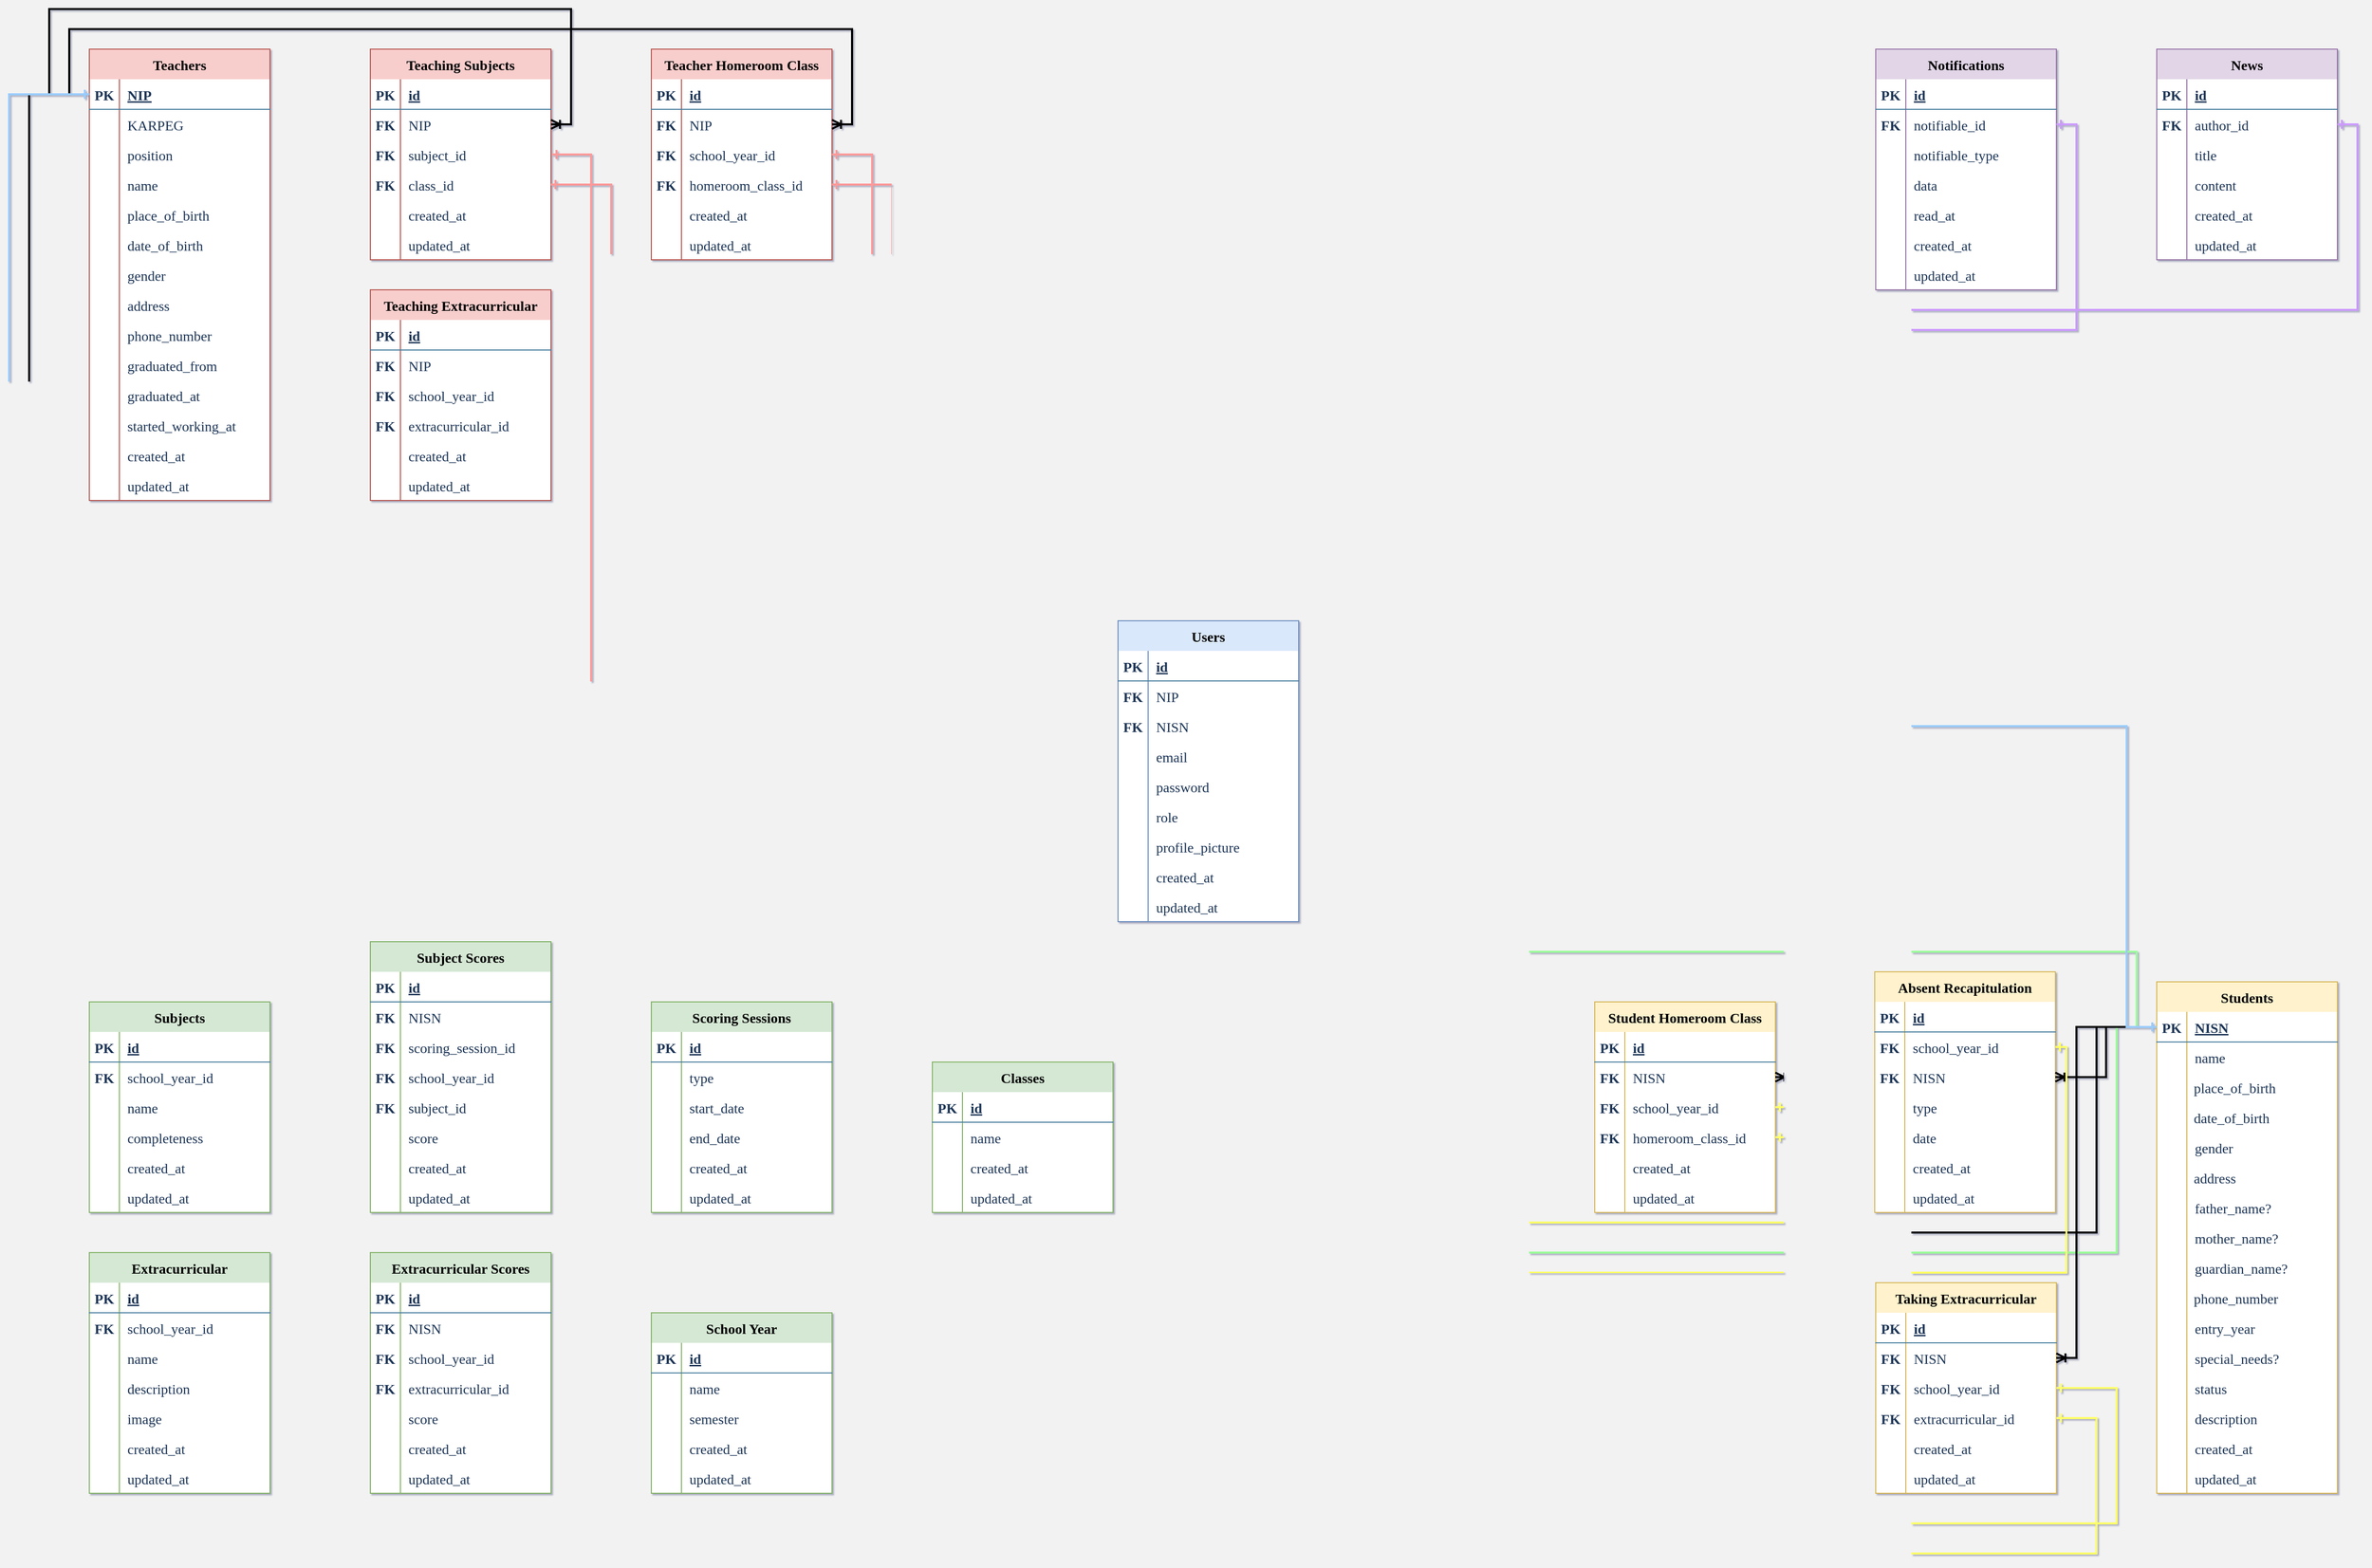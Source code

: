 <mxfile version="20.7.4" type="device"><diagram id="monsEy1fK-pWFCStc_7_" name="Page-1"><mxGraphModel dx="862" dy="480" grid="1" gridSize="10" guides="1" tooltips="1" connect="1" arrows="1" fold="1" page="1" pageScale="1" pageWidth="2470" pageHeight="1600" background="#F2F2F2" math="0" shadow="1"><root><mxCell id="0"/><mxCell id="1" parent="0"/><mxCell id="j3IcwpRGYdMKY-ceEjlr-1" value="Students" style="shape=table;startSize=30;container=1;collapsible=1;childLayout=tableLayout;fixedRows=1;rowLines=0;fontStyle=1;align=center;resizeLast=1;fillColor=#fff2cc;strokeColor=#d6b656;perimeterSpacing=1;rounded=0;swimlaneLine=0;swimlaneFillColor=default;fontFamily=Source Sans Pro;fontSource=https%3A%2F%2Ffonts.googleapis.com%2Fcss%3Ffamily%3DSource%2BSans%2BPro;fontSize=14;" parent="1" vertex="1"><mxGeometry x="2180" y="1010" width="180" height="510" as="geometry"><mxRectangle x="240" y="310" width="100" height="30" as="alternateBounds"/></mxGeometry></mxCell><mxCell id="j3IcwpRGYdMKY-ceEjlr-2" value="" style="shape=tableRow;horizontal=0;startSize=0;swimlaneHead=0;swimlaneBody=0;fillColor=none;collapsible=0;dropTarget=0;points=[[0,0.5],[1,0.5]];portConstraint=eastwest;top=0;left=0;right=0;bottom=1;fontFamily=Source Sans Pro;fontSource=https%3A%2F%2Ffonts.googleapis.com%2Fcss%3Ffamily%3DSource%2BSans%2BPro;fontSize=14;rounded=0;strokeColor=#457B9D;fontColor=#1D3557;" parent="j3IcwpRGYdMKY-ceEjlr-1" vertex="1"><mxGeometry y="30" width="180" height="30" as="geometry"/></mxCell><mxCell id="j3IcwpRGYdMKY-ceEjlr-3" value="PK" style="shape=partialRectangle;connectable=0;fillColor=none;top=0;left=0;bottom=0;right=0;fontStyle=1;overflow=hidden;fontFamily=Source Sans Pro;fontSource=https%3A%2F%2Ffonts.googleapis.com%2Fcss%3Ffamily%3DSource%2BSans%2BPro;fontSize=14;rounded=0;strokeColor=#457B9D;fontColor=#1D3557;" parent="j3IcwpRGYdMKY-ceEjlr-2" vertex="1"><mxGeometry width="30" height="30" as="geometry"><mxRectangle width="30" height="30" as="alternateBounds"/></mxGeometry></mxCell><mxCell id="j3IcwpRGYdMKY-ceEjlr-4" value="NISN" style="shape=partialRectangle;connectable=0;fillColor=none;top=0;left=0;bottom=0;right=0;align=left;spacingLeft=6;fontStyle=5;overflow=hidden;fontFamily=Source Sans Pro;fontSource=https%3A%2F%2Ffonts.googleapis.com%2Fcss%3Ffamily%3DSource%2BSans%2BPro;fontSize=14;rounded=0;strokeColor=#457B9D;fontColor=#1D3557;" parent="j3IcwpRGYdMKY-ceEjlr-2" vertex="1"><mxGeometry x="30" width="150" height="30" as="geometry"><mxRectangle width="150" height="30" as="alternateBounds"/></mxGeometry></mxCell><mxCell id="s6T2Vv0-hrQbo_331u8W-37" value="" style="shape=tableRow;horizontal=0;startSize=0;swimlaneHead=0;swimlaneBody=0;fillColor=none;collapsible=0;dropTarget=0;points=[[0,0.5],[1,0.5]];portConstraint=eastwest;top=0;left=0;right=0;bottom=0;fontFamily=Source Sans Pro;fontSource=https%3A%2F%2Ffonts.googleapis.com%2Fcss%3Ffamily%3DSource%2BSans%2BPro;fontSize=14;rounded=0;strokeColor=#457B9D;fontColor=#1D3557;" parent="j3IcwpRGYdMKY-ceEjlr-1" vertex="1"><mxGeometry y="60" width="180" height="30" as="geometry"/></mxCell><mxCell id="s6T2Vv0-hrQbo_331u8W-38" value="" style="shape=partialRectangle;connectable=0;fillColor=none;top=0;left=0;bottom=0;right=0;editable=1;overflow=hidden;fontFamily=Source Sans Pro;fontSource=https%3A%2F%2Ffonts.googleapis.com%2Fcss%3Ffamily%3DSource%2BSans%2BPro;fontSize=14;rounded=0;strokeColor=#457B9D;fontColor=#1D3557;" parent="s6T2Vv0-hrQbo_331u8W-37" vertex="1"><mxGeometry width="30" height="30" as="geometry"><mxRectangle width="30" height="30" as="alternateBounds"/></mxGeometry></mxCell><mxCell id="s6T2Vv0-hrQbo_331u8W-39" value="" style="shape=partialRectangle;connectable=0;fillColor=none;top=0;left=0;bottom=0;right=0;align=left;spacingLeft=6;overflow=hidden;fontFamily=Source Sans Pro;fontSource=https%3A%2F%2Ffonts.googleapis.com%2Fcss%3Ffamily%3DSource%2BSans%2BPro;fontSize=14;rounded=0;strokeColor=#457B9D;fontColor=#1D3557;" parent="s6T2Vv0-hrQbo_331u8W-37" vertex="1"><mxGeometry x="30" width="150" height="30" as="geometry"><mxRectangle width="150" height="30" as="alternateBounds"/></mxGeometry></mxCell><mxCell id="s6T2Vv0-hrQbo_331u8W-40" value="" style="shape=tableRow;horizontal=0;startSize=0;swimlaneHead=0;swimlaneBody=0;fillColor=none;collapsible=0;dropTarget=0;points=[[0,0.5],[1,0.5]];portConstraint=eastwest;top=0;left=0;right=0;bottom=0;fontFamily=Source Sans Pro;fontSource=https%3A%2F%2Ffonts.googleapis.com%2Fcss%3Ffamily%3DSource%2BSans%2BPro;fontSize=14;rounded=0;strokeColor=#457B9D;fontColor=#1D3557;" parent="j3IcwpRGYdMKY-ceEjlr-1" vertex="1"><mxGeometry y="90" width="180" height="30" as="geometry"/></mxCell><mxCell id="s6T2Vv0-hrQbo_331u8W-41" value="" style="shape=partialRectangle;connectable=0;fillColor=none;top=0;left=0;bottom=0;right=0;editable=1;overflow=hidden;fontFamily=Source Sans Pro;fontSource=https%3A%2F%2Ffonts.googleapis.com%2Fcss%3Ffamily%3DSource%2BSans%2BPro;fontSize=14;rounded=0;strokeColor=#457B9D;fontColor=#1D3557;" parent="s6T2Vv0-hrQbo_331u8W-40" vertex="1"><mxGeometry width="30" height="30" as="geometry"><mxRectangle width="30" height="30" as="alternateBounds"/></mxGeometry></mxCell><mxCell id="s6T2Vv0-hrQbo_331u8W-42" value="" style="shape=partialRectangle;connectable=0;fillColor=none;top=0;left=0;bottom=0;right=0;align=left;spacingLeft=6;overflow=hidden;fontFamily=Source Sans Pro;fontSource=https%3A%2F%2Ffonts.googleapis.com%2Fcss%3Ffamily%3DSource%2BSans%2BPro;fontSize=14;rounded=0;strokeColor=#457B9D;fontColor=#1D3557;" parent="s6T2Vv0-hrQbo_331u8W-40" vertex="1"><mxGeometry x="30" width="150" height="30" as="geometry"><mxRectangle width="150" height="30" as="alternateBounds"/></mxGeometry></mxCell><mxCell id="s6T2Vv0-hrQbo_331u8W-43" value="" style="shape=tableRow;horizontal=0;startSize=0;swimlaneHead=0;swimlaneBody=0;fillColor=none;collapsible=0;dropTarget=0;points=[[0,0.5],[1,0.5]];portConstraint=eastwest;top=0;left=0;right=0;bottom=0;fontFamily=Source Sans Pro;fontSource=https%3A%2F%2Ffonts.googleapis.com%2Fcss%3Ffamily%3DSource%2BSans%2BPro;fontSize=14;rounded=0;strokeColor=#457B9D;fontColor=#1D3557;" parent="j3IcwpRGYdMKY-ceEjlr-1" vertex="1"><mxGeometry y="120" width="180" height="30" as="geometry"/></mxCell><mxCell id="s6T2Vv0-hrQbo_331u8W-44" value="" style="shape=partialRectangle;connectable=0;fillColor=none;top=0;left=0;bottom=0;right=0;editable=1;overflow=hidden;fontFamily=Source Sans Pro;fontSource=https%3A%2F%2Ffonts.googleapis.com%2Fcss%3Ffamily%3DSource%2BSans%2BPro;fontSize=14;rounded=0;strokeColor=#457B9D;fontColor=#1D3557;" parent="s6T2Vv0-hrQbo_331u8W-43" vertex="1"><mxGeometry width="30" height="30" as="geometry"><mxRectangle width="30" height="30" as="alternateBounds"/></mxGeometry></mxCell><mxCell id="s6T2Vv0-hrQbo_331u8W-45" value="" style="shape=partialRectangle;connectable=0;fillColor=none;top=0;left=0;bottom=0;right=0;align=left;spacingLeft=6;overflow=hidden;fontFamily=Source Sans Pro;fontSource=https%3A%2F%2Ffonts.googleapis.com%2Fcss%3Ffamily%3DSource%2BSans%2BPro;fontSize=14;rounded=0;strokeColor=#457B9D;fontColor=#1D3557;" parent="s6T2Vv0-hrQbo_331u8W-43" vertex="1"><mxGeometry x="30" width="150" height="30" as="geometry"><mxRectangle width="150" height="30" as="alternateBounds"/></mxGeometry></mxCell><mxCell id="s6T2Vv0-hrQbo_331u8W-46" value="" style="shape=tableRow;horizontal=0;startSize=0;swimlaneHead=0;swimlaneBody=0;fillColor=none;collapsible=0;dropTarget=0;points=[[0,0.5],[1,0.5]];portConstraint=eastwest;top=0;left=0;right=0;bottom=0;fontFamily=Source Sans Pro;fontSource=https%3A%2F%2Ffonts.googleapis.com%2Fcss%3Ffamily%3DSource%2BSans%2BPro;fontSize=14;rounded=0;strokeColor=#457B9D;fontColor=#1D3557;" parent="j3IcwpRGYdMKY-ceEjlr-1" vertex="1"><mxGeometry y="150" width="180" height="30" as="geometry"/></mxCell><mxCell id="s6T2Vv0-hrQbo_331u8W-47" value="" style="shape=partialRectangle;connectable=0;fillColor=none;top=0;left=0;bottom=0;right=0;editable=1;overflow=hidden;fontFamily=Source Sans Pro;fontSource=https%3A%2F%2Ffonts.googleapis.com%2Fcss%3Ffamily%3DSource%2BSans%2BPro;fontSize=14;rounded=0;strokeColor=#457B9D;fontColor=#1D3557;" parent="s6T2Vv0-hrQbo_331u8W-46" vertex="1"><mxGeometry width="30" height="30" as="geometry"><mxRectangle width="30" height="30" as="alternateBounds"/></mxGeometry></mxCell><mxCell id="s6T2Vv0-hrQbo_331u8W-48" value="" style="shape=partialRectangle;connectable=0;fillColor=none;top=0;left=0;bottom=0;right=0;align=left;spacingLeft=6;overflow=hidden;fontFamily=Source Sans Pro;fontSource=https%3A%2F%2Ffonts.googleapis.com%2Fcss%3Ffamily%3DSource%2BSans%2BPro;fontSize=14;rounded=0;strokeColor=#457B9D;fontColor=#1D3557;" parent="s6T2Vv0-hrQbo_331u8W-46" vertex="1"><mxGeometry x="30" width="150" height="30" as="geometry"><mxRectangle width="150" height="30" as="alternateBounds"/></mxGeometry></mxCell><mxCell id="s6T2Vv0-hrQbo_331u8W-49" value="" style="shape=tableRow;horizontal=0;startSize=0;swimlaneHead=0;swimlaneBody=0;fillColor=none;collapsible=0;dropTarget=0;points=[[0,0.5],[1,0.5]];portConstraint=eastwest;top=0;left=0;right=0;bottom=0;fontFamily=Source Sans Pro;fontSource=https%3A%2F%2Ffonts.googleapis.com%2Fcss%3Ffamily%3DSource%2BSans%2BPro;fontSize=14;rounded=0;strokeColor=#457B9D;fontColor=#1D3557;" parent="j3IcwpRGYdMKY-ceEjlr-1" vertex="1"><mxGeometry y="180" width="180" height="30" as="geometry"/></mxCell><mxCell id="s6T2Vv0-hrQbo_331u8W-50" value="" style="shape=partialRectangle;connectable=0;fillColor=none;top=0;left=0;bottom=0;right=0;editable=1;overflow=hidden;fontFamily=Source Sans Pro;fontSource=https%3A%2F%2Ffonts.googleapis.com%2Fcss%3Ffamily%3DSource%2BSans%2BPro;fontSize=14;rounded=0;strokeColor=#457B9D;fontColor=#1D3557;" parent="s6T2Vv0-hrQbo_331u8W-49" vertex="1"><mxGeometry width="30" height="30" as="geometry"><mxRectangle width="30" height="30" as="alternateBounds"/></mxGeometry></mxCell><mxCell id="s6T2Vv0-hrQbo_331u8W-51" value="" style="shape=partialRectangle;connectable=0;fillColor=none;top=0;left=0;bottom=0;right=0;align=left;spacingLeft=6;overflow=hidden;fontFamily=Source Sans Pro;fontSource=https%3A%2F%2Ffonts.googleapis.com%2Fcss%3Ffamily%3DSource%2BSans%2BPro;fontSize=14;rounded=0;strokeColor=#457B9D;fontColor=#1D3557;" parent="s6T2Vv0-hrQbo_331u8W-49" vertex="1"><mxGeometry x="30" width="150" height="30" as="geometry"><mxRectangle width="150" height="30" as="alternateBounds"/></mxGeometry></mxCell><mxCell id="j3IcwpRGYdMKY-ceEjlr-32" value="" style="shape=tableRow;horizontal=0;startSize=0;swimlaneHead=0;swimlaneBody=0;fillColor=none;collapsible=0;dropTarget=0;points=[[0,0.5],[1,0.5]];portConstraint=eastwest;top=0;left=0;right=0;bottom=0;fontFamily=Source Sans Pro;fontSource=https%3A%2F%2Ffonts.googleapis.com%2Fcss%3Ffamily%3DSource%2BSans%2BPro;fontSize=14;rounded=0;strokeColor=#457B9D;fontColor=#1D3557;" parent="j3IcwpRGYdMKY-ceEjlr-1" vertex="1"><mxGeometry y="210" width="180" height="30" as="geometry"/></mxCell><mxCell id="j3IcwpRGYdMKY-ceEjlr-33" value="" style="shape=partialRectangle;connectable=0;fillColor=none;top=0;left=0;bottom=0;right=0;editable=1;overflow=hidden;fontFamily=Source Sans Pro;fontSource=https%3A%2F%2Ffonts.googleapis.com%2Fcss%3Ffamily%3DSource%2BSans%2BPro;fontSize=14;rounded=0;strokeColor=#457B9D;fontColor=#1D3557;" parent="j3IcwpRGYdMKY-ceEjlr-32" vertex="1"><mxGeometry width="30" height="30" as="geometry"><mxRectangle width="30" height="30" as="alternateBounds"/></mxGeometry></mxCell><mxCell id="j3IcwpRGYdMKY-ceEjlr-34" value="father_name?" style="shape=partialRectangle;connectable=0;fillColor=none;top=0;left=0;bottom=0;right=0;align=left;spacingLeft=6;overflow=hidden;fontFamily=Source Sans Pro;fontSource=https%3A%2F%2Ffonts.googleapis.com%2Fcss%3Ffamily%3DSource%2BSans%2BPro;fontSize=14;rounded=0;strokeColor=#457B9D;fontColor=#1D3557;" parent="j3IcwpRGYdMKY-ceEjlr-32" vertex="1"><mxGeometry x="30" width="150" height="30" as="geometry"><mxRectangle width="150" height="30" as="alternateBounds"/></mxGeometry></mxCell><mxCell id="BG3NxHOB0f52kIRj_ZZ8-4" value="" style="shape=tableRow;horizontal=0;startSize=0;swimlaneHead=0;swimlaneBody=0;fillColor=none;collapsible=0;dropTarget=0;points=[[0,0.5],[1,0.5]];portConstraint=eastwest;top=0;left=0;right=0;bottom=0;fontFamily=Source Sans Pro;fontSource=https%3A%2F%2Ffonts.googleapis.com%2Fcss%3Ffamily%3DSource%2BSans%2BPro;fontSize=14;rounded=0;strokeColor=#457B9D;fontColor=#1D3557;" parent="j3IcwpRGYdMKY-ceEjlr-1" vertex="1"><mxGeometry y="240" width="180" height="30" as="geometry"/></mxCell><mxCell id="BG3NxHOB0f52kIRj_ZZ8-5" value="" style="shape=partialRectangle;connectable=0;fillColor=none;top=0;left=0;bottom=0;right=0;editable=1;overflow=hidden;fontFamily=Source Sans Pro;fontSource=https%3A%2F%2Ffonts.googleapis.com%2Fcss%3Ffamily%3DSource%2BSans%2BPro;fontSize=14;rounded=0;strokeColor=#457B9D;fontColor=#1D3557;" parent="BG3NxHOB0f52kIRj_ZZ8-4" vertex="1"><mxGeometry width="30" height="30" as="geometry"><mxRectangle width="30" height="30" as="alternateBounds"/></mxGeometry></mxCell><mxCell id="BG3NxHOB0f52kIRj_ZZ8-6" value="mother_name?" style="shape=partialRectangle;connectable=0;fillColor=none;top=0;left=0;bottom=0;right=0;align=left;spacingLeft=6;overflow=hidden;fontFamily=Source Sans Pro;fontSource=https%3A%2F%2Ffonts.googleapis.com%2Fcss%3Ffamily%3DSource%2BSans%2BPro;fontSize=14;rounded=0;strokeColor=#457B9D;fontColor=#1D3557;" parent="BG3NxHOB0f52kIRj_ZZ8-4" vertex="1"><mxGeometry x="30" width="150" height="30" as="geometry"><mxRectangle width="150" height="30" as="alternateBounds"/></mxGeometry></mxCell><mxCell id="j3IcwpRGYdMKY-ceEjlr-35" value="" style="shape=tableRow;horizontal=0;startSize=0;swimlaneHead=0;swimlaneBody=0;fillColor=none;collapsible=0;dropTarget=0;points=[[0,0.5],[1,0.5]];portConstraint=eastwest;top=0;left=0;right=0;bottom=0;fontFamily=Source Sans Pro;fontSource=https%3A%2F%2Ffonts.googleapis.com%2Fcss%3Ffamily%3DSource%2BSans%2BPro;fontSize=14;rounded=0;strokeColor=#457B9D;fontColor=#1D3557;" parent="j3IcwpRGYdMKY-ceEjlr-1" vertex="1"><mxGeometry y="270" width="180" height="30" as="geometry"/></mxCell><mxCell id="j3IcwpRGYdMKY-ceEjlr-36" value="" style="shape=partialRectangle;connectable=0;fillColor=none;top=0;left=0;bottom=0;right=0;editable=1;overflow=hidden;fontFamily=Source Sans Pro;fontSource=https%3A%2F%2Ffonts.googleapis.com%2Fcss%3Ffamily%3DSource%2BSans%2BPro;fontSize=14;rounded=0;strokeColor=#457B9D;fontColor=#1D3557;" parent="j3IcwpRGYdMKY-ceEjlr-35" vertex="1"><mxGeometry width="30" height="30" as="geometry"><mxRectangle width="30" height="30" as="alternateBounds"/></mxGeometry></mxCell><mxCell id="j3IcwpRGYdMKY-ceEjlr-37" value="guardian_name?" style="shape=partialRectangle;connectable=0;fillColor=none;top=0;left=0;bottom=0;right=0;align=left;spacingLeft=6;overflow=hidden;fontFamily=Source Sans Pro;fontSource=https%3A%2F%2Ffonts.googleapis.com%2Fcss%3Ffamily%3DSource%2BSans%2BPro;fontSize=14;rounded=0;strokeColor=#457B9D;fontColor=#1D3557;" parent="j3IcwpRGYdMKY-ceEjlr-35" vertex="1"><mxGeometry x="30" width="150" height="30" as="geometry"><mxRectangle width="150" height="30" as="alternateBounds"/></mxGeometry></mxCell><mxCell id="s6T2Vv0-hrQbo_331u8W-54" value="" style="shape=tableRow;horizontal=0;startSize=0;swimlaneHead=0;swimlaneBody=0;fillColor=none;collapsible=0;dropTarget=0;points=[[0,0.5],[1,0.5]];portConstraint=eastwest;top=0;left=0;right=0;bottom=0;fontFamily=Source Sans Pro;fontSource=https%3A%2F%2Ffonts.googleapis.com%2Fcss%3Ffamily%3DSource%2BSans%2BPro;fontSize=14;rounded=0;strokeColor=#457B9D;fontColor=#1D3557;" parent="j3IcwpRGYdMKY-ceEjlr-1" vertex="1"><mxGeometry y="300" width="180" height="30" as="geometry"/></mxCell><mxCell id="s6T2Vv0-hrQbo_331u8W-55" value="" style="shape=partialRectangle;connectable=0;fillColor=none;top=0;left=0;bottom=0;right=0;editable=1;overflow=hidden;fontFamily=Source Sans Pro;fontSource=https%3A%2F%2Ffonts.googleapis.com%2Fcss%3Ffamily%3DSource%2BSans%2BPro;fontSize=14;rounded=0;strokeColor=#457B9D;fontColor=#1D3557;" parent="s6T2Vv0-hrQbo_331u8W-54" vertex="1"><mxGeometry width="30" height="30" as="geometry"><mxRectangle width="30" height="30" as="alternateBounds"/></mxGeometry></mxCell><mxCell id="s6T2Vv0-hrQbo_331u8W-56" value="" style="shape=partialRectangle;connectable=0;fillColor=none;top=0;left=0;bottom=0;right=0;align=left;spacingLeft=6;overflow=hidden;fontFamily=Source Sans Pro;fontSource=https%3A%2F%2Ffonts.googleapis.com%2Fcss%3Ffamily%3DSource%2BSans%2BPro;fontSize=14;rounded=0;strokeColor=#457B9D;fontColor=#1D3557;" parent="s6T2Vv0-hrQbo_331u8W-54" vertex="1"><mxGeometry x="30" width="150" height="30" as="geometry"><mxRectangle width="150" height="30" as="alternateBounds"/></mxGeometry></mxCell><mxCell id="UiDMDtUT5yC8Nw3R-3eh-1" value="" style="shape=tableRow;horizontal=0;startSize=0;swimlaneHead=0;swimlaneBody=0;fillColor=none;collapsible=0;dropTarget=0;points=[[0,0.5],[1,0.5]];portConstraint=eastwest;top=0;left=0;right=0;bottom=0;fontFamily=Source Sans Pro;fontSource=https%3A%2F%2Ffonts.googleapis.com%2Fcss%3Ffamily%3DSource%2BSans%2BPro;fontSize=14;rounded=0;strokeColor=#457B9D;fontColor=#1D3557;" parent="j3IcwpRGYdMKY-ceEjlr-1" vertex="1"><mxGeometry y="330" width="180" height="30" as="geometry"/></mxCell><mxCell id="UiDMDtUT5yC8Nw3R-3eh-2" value="" style="shape=partialRectangle;connectable=0;fillColor=none;top=0;left=0;bottom=0;right=0;editable=1;overflow=hidden;fontFamily=Source Sans Pro;fontSource=https%3A%2F%2Ffonts.googleapis.com%2Fcss%3Ffamily%3DSource%2BSans%2BPro;fontSize=14;rounded=0;strokeColor=#457B9D;fontColor=#1D3557;" parent="UiDMDtUT5yC8Nw3R-3eh-1" vertex="1"><mxGeometry width="30" height="30" as="geometry"><mxRectangle width="30" height="30" as="alternateBounds"/></mxGeometry></mxCell><mxCell id="UiDMDtUT5yC8Nw3R-3eh-3" value="entry_year" style="shape=partialRectangle;connectable=0;fillColor=none;top=0;left=0;bottom=0;right=0;align=left;spacingLeft=6;overflow=hidden;fontFamily=Source Sans Pro;fontSource=https%3A%2F%2Ffonts.googleapis.com%2Fcss%3Ffamily%3DSource%2BSans%2BPro;fontSize=14;rounded=0;strokeColor=#457B9D;fontColor=#1D3557;" parent="UiDMDtUT5yC8Nw3R-3eh-1" vertex="1"><mxGeometry x="30" width="150" height="30" as="geometry"><mxRectangle width="150" height="30" as="alternateBounds"/></mxGeometry></mxCell><mxCell id="j3IcwpRGYdMKY-ceEjlr-44" value="" style="shape=tableRow;horizontal=0;startSize=0;swimlaneHead=0;swimlaneBody=0;fillColor=none;collapsible=0;dropTarget=0;points=[[0,0.5],[1,0.5]];portConstraint=eastwest;top=0;left=0;right=0;bottom=0;fontFamily=Source Sans Pro;fontSource=https%3A%2F%2Ffonts.googleapis.com%2Fcss%3Ffamily%3DSource%2BSans%2BPro;fontSize=14;rounded=0;strokeColor=#457B9D;fontColor=#1D3557;" parent="j3IcwpRGYdMKY-ceEjlr-1" vertex="1"><mxGeometry y="360" width="180" height="30" as="geometry"/></mxCell><mxCell id="j3IcwpRGYdMKY-ceEjlr-45" value="" style="shape=partialRectangle;connectable=0;fillColor=none;top=0;left=0;bottom=0;right=0;editable=1;overflow=hidden;fontFamily=Source Sans Pro;fontSource=https%3A%2F%2Ffonts.googleapis.com%2Fcss%3Ffamily%3DSource%2BSans%2BPro;fontSize=14;rounded=0;strokeColor=#457B9D;fontColor=#1D3557;" parent="j3IcwpRGYdMKY-ceEjlr-44" vertex="1"><mxGeometry width="30" height="30" as="geometry"><mxRectangle width="30" height="30" as="alternateBounds"/></mxGeometry></mxCell><mxCell id="j3IcwpRGYdMKY-ceEjlr-46" value="special_needs?" style="shape=partialRectangle;connectable=0;fillColor=none;top=0;left=0;bottom=0;right=0;align=left;spacingLeft=6;overflow=hidden;fontFamily=Source Sans Pro;fontSource=https%3A%2F%2Ffonts.googleapis.com%2Fcss%3Ffamily%3DSource%2BSans%2BPro;fontSize=14;rounded=0;strokeColor=#457B9D;fontColor=#1D3557;" parent="j3IcwpRGYdMKY-ceEjlr-44" vertex="1"><mxGeometry x="30" width="150" height="30" as="geometry"><mxRectangle width="150" height="30" as="alternateBounds"/></mxGeometry></mxCell><mxCell id="j3IcwpRGYdMKY-ceEjlr-47" value="" style="shape=tableRow;horizontal=0;startSize=0;swimlaneHead=0;swimlaneBody=0;fillColor=none;collapsible=0;dropTarget=0;points=[[0,0.5],[1,0.5]];portConstraint=eastwest;top=0;left=0;right=0;bottom=0;fontFamily=Source Sans Pro;fontSource=https%3A%2F%2Ffonts.googleapis.com%2Fcss%3Ffamily%3DSource%2BSans%2BPro;fontSize=14;rounded=0;strokeColor=#457B9D;fontColor=#1D3557;" parent="j3IcwpRGYdMKY-ceEjlr-1" vertex="1"><mxGeometry y="390" width="180" height="30" as="geometry"/></mxCell><mxCell id="j3IcwpRGYdMKY-ceEjlr-48" value="" style="shape=partialRectangle;connectable=0;fillColor=none;top=0;left=0;bottom=0;right=0;editable=1;overflow=hidden;fontFamily=Source Sans Pro;fontSource=https%3A%2F%2Ffonts.googleapis.com%2Fcss%3Ffamily%3DSource%2BSans%2BPro;fontSize=14;rounded=0;strokeColor=#457B9D;fontColor=#1D3557;" parent="j3IcwpRGYdMKY-ceEjlr-47" vertex="1"><mxGeometry width="30" height="30" as="geometry"><mxRectangle width="30" height="30" as="alternateBounds"/></mxGeometry></mxCell><mxCell id="j3IcwpRGYdMKY-ceEjlr-49" value="status" style="shape=partialRectangle;connectable=0;fillColor=none;top=0;left=0;bottom=0;right=0;align=left;spacingLeft=6;overflow=hidden;fontFamily=Source Sans Pro;fontSource=https%3A%2F%2Ffonts.googleapis.com%2Fcss%3Ffamily%3DSource%2BSans%2BPro;fontSize=14;rounded=0;strokeColor=#457B9D;fontColor=#1D3557;" parent="j3IcwpRGYdMKY-ceEjlr-47" vertex="1"><mxGeometry x="30" width="150" height="30" as="geometry"><mxRectangle width="150" height="30" as="alternateBounds"/></mxGeometry></mxCell><mxCell id="yebXfPghFLFkmXhLhULi-4" value="" style="shape=tableRow;horizontal=0;startSize=0;swimlaneHead=0;swimlaneBody=0;fillColor=none;collapsible=0;dropTarget=0;points=[[0,0.5],[1,0.5]];portConstraint=eastwest;top=0;left=0;right=0;bottom=0;fontFamily=Source Sans Pro;fontSource=https%3A%2F%2Ffonts.googleapis.com%2Fcss%3Ffamily%3DSource%2BSans%2BPro;fontSize=14;rounded=0;strokeColor=#457B9D;fontColor=#1D3557;" parent="j3IcwpRGYdMKY-ceEjlr-1" vertex="1"><mxGeometry y="420" width="180" height="30" as="geometry"/></mxCell><mxCell id="yebXfPghFLFkmXhLhULi-5" value="" style="shape=partialRectangle;connectable=0;fillColor=none;top=0;left=0;bottom=0;right=0;editable=1;overflow=hidden;fontFamily=Source Sans Pro;fontSource=https%3A%2F%2Ffonts.googleapis.com%2Fcss%3Ffamily%3DSource%2BSans%2BPro;fontSize=14;rounded=0;strokeColor=#457B9D;fontColor=#1D3557;" parent="yebXfPghFLFkmXhLhULi-4" vertex="1"><mxGeometry width="30" height="30" as="geometry"><mxRectangle width="30" height="30" as="alternateBounds"/></mxGeometry></mxCell><mxCell id="yebXfPghFLFkmXhLhULi-6" value="description" style="shape=partialRectangle;connectable=0;fillColor=none;top=0;left=0;bottom=0;right=0;align=left;spacingLeft=6;overflow=hidden;fontFamily=Source Sans Pro;fontSource=https%3A%2F%2Ffonts.googleapis.com%2Fcss%3Ffamily%3DSource%2BSans%2BPro;fontSize=14;rounded=0;strokeColor=#457B9D;fontColor=#1D3557;" parent="yebXfPghFLFkmXhLhULi-4" vertex="1"><mxGeometry x="30" width="150" height="30" as="geometry"><mxRectangle width="150" height="30" as="alternateBounds"/></mxGeometry></mxCell><mxCell id="j3IcwpRGYdMKY-ceEjlr-50" value="" style="shape=tableRow;horizontal=0;startSize=0;swimlaneHead=0;swimlaneBody=0;fillColor=none;collapsible=0;dropTarget=0;points=[[0,0.5],[1,0.5]];portConstraint=eastwest;top=0;left=0;right=0;bottom=0;fontFamily=Source Sans Pro;fontSource=https%3A%2F%2Ffonts.googleapis.com%2Fcss%3Ffamily%3DSource%2BSans%2BPro;fontSize=14;rounded=0;strokeColor=#457B9D;fontColor=#1D3557;" parent="j3IcwpRGYdMKY-ceEjlr-1" vertex="1"><mxGeometry y="450" width="180" height="30" as="geometry"/></mxCell><mxCell id="j3IcwpRGYdMKY-ceEjlr-51" value="" style="shape=partialRectangle;connectable=0;fillColor=none;top=0;left=0;bottom=0;right=0;editable=1;overflow=hidden;fontFamily=Source Sans Pro;fontSource=https%3A%2F%2Ffonts.googleapis.com%2Fcss%3Ffamily%3DSource%2BSans%2BPro;fontSize=14;rounded=0;strokeColor=#457B9D;fontColor=#1D3557;" parent="j3IcwpRGYdMKY-ceEjlr-50" vertex="1"><mxGeometry width="30" height="30" as="geometry"><mxRectangle width="30" height="30" as="alternateBounds"/></mxGeometry></mxCell><mxCell id="j3IcwpRGYdMKY-ceEjlr-52" value="created_at" style="shape=partialRectangle;connectable=0;fillColor=none;top=0;left=0;bottom=0;right=0;align=left;spacingLeft=6;overflow=hidden;fontFamily=Source Sans Pro;fontSource=https%3A%2F%2Ffonts.googleapis.com%2Fcss%3Ffamily%3DSource%2BSans%2BPro;fontSize=14;rounded=0;strokeColor=#457B9D;fontColor=#1D3557;" parent="j3IcwpRGYdMKY-ceEjlr-50" vertex="1"><mxGeometry x="30" width="150" height="30" as="geometry"><mxRectangle width="150" height="30" as="alternateBounds"/></mxGeometry></mxCell><mxCell id="j3IcwpRGYdMKY-ceEjlr-53" value="" style="shape=tableRow;horizontal=0;startSize=0;swimlaneHead=0;swimlaneBody=0;fillColor=none;collapsible=0;dropTarget=0;points=[[0,0.5],[1,0.5]];portConstraint=eastwest;top=0;left=0;right=0;bottom=0;fontFamily=Source Sans Pro;fontSource=https%3A%2F%2Ffonts.googleapis.com%2Fcss%3Ffamily%3DSource%2BSans%2BPro;fontSize=14;rounded=0;strokeColor=#457B9D;fontColor=#1D3557;" parent="j3IcwpRGYdMKY-ceEjlr-1" vertex="1"><mxGeometry y="480" width="180" height="30" as="geometry"/></mxCell><mxCell id="j3IcwpRGYdMKY-ceEjlr-54" value="" style="shape=partialRectangle;connectable=0;fillColor=none;top=0;left=0;bottom=0;right=0;editable=1;overflow=hidden;fontFamily=Source Sans Pro;fontSource=https%3A%2F%2Ffonts.googleapis.com%2Fcss%3Ffamily%3DSource%2BSans%2BPro;fontSize=14;rounded=0;strokeColor=#457B9D;fontColor=#1D3557;" parent="j3IcwpRGYdMKY-ceEjlr-53" vertex="1"><mxGeometry width="30" height="30" as="geometry"><mxRectangle width="30" height="30" as="alternateBounds"/></mxGeometry></mxCell><mxCell id="j3IcwpRGYdMKY-ceEjlr-55" value="updated_at" style="shape=partialRectangle;connectable=0;fillColor=none;top=0;left=0;bottom=0;right=0;align=left;spacingLeft=6;overflow=hidden;fontFamily=Source Sans Pro;fontSource=https%3A%2F%2Ffonts.googleapis.com%2Fcss%3Ffamily%3DSource%2BSans%2BPro;fontSize=14;rounded=0;strokeColor=#457B9D;fontColor=#1D3557;" parent="j3IcwpRGYdMKY-ceEjlr-53" vertex="1"><mxGeometry x="30" width="150" height="30" as="geometry"><mxRectangle width="150" height="30" as="alternateBounds"/></mxGeometry></mxCell><mxCell id="j3IcwpRGYdMKY-ceEjlr-59" value="Extracurricular" style="shape=table;startSize=30;container=1;collapsible=1;childLayout=tableLayout;fixedRows=1;rowLines=0;fontStyle=1;align=center;resizeLast=1;fillColor=#d5e8d4;strokeColor=#82b366;perimeterSpacing=1;rounded=0;swimlaneLine=0;swimlaneFillColor=default;fontFamily=Source Sans Pro;fontSource=https%3A%2F%2Ffonts.googleapis.com%2Fcss%3Ffamily%3DSource%2BSans%2BPro;fontSize=14;" parent="1" vertex="1"><mxGeometry x="120" y="1280" width="180" height="240" as="geometry"><mxRectangle x="240" y="310" width="100" height="30" as="alternateBounds"/></mxGeometry></mxCell><mxCell id="j3IcwpRGYdMKY-ceEjlr-60" value="" style="shape=tableRow;horizontal=0;startSize=0;swimlaneHead=0;swimlaneBody=0;fillColor=none;collapsible=0;dropTarget=0;points=[[0,0.5],[1,0.5]];portConstraint=eastwest;top=0;left=0;right=0;bottom=1;fontFamily=Source Sans Pro;fontSource=https%3A%2F%2Ffonts.googleapis.com%2Fcss%3Ffamily%3DSource%2BSans%2BPro;fontSize=14;rounded=0;strokeColor=#457B9D;fontColor=#1D3557;" parent="j3IcwpRGYdMKY-ceEjlr-59" vertex="1"><mxGeometry y="30" width="180" height="30" as="geometry"/></mxCell><mxCell id="j3IcwpRGYdMKY-ceEjlr-61" value="PK" style="shape=partialRectangle;connectable=0;fillColor=none;top=0;left=0;bottom=0;right=0;fontStyle=1;overflow=hidden;fontFamily=Source Sans Pro;fontSource=https%3A%2F%2Ffonts.googleapis.com%2Fcss%3Ffamily%3DSource%2BSans%2BPro;fontSize=14;rounded=0;strokeColor=#457B9D;fontColor=#1D3557;" parent="j3IcwpRGYdMKY-ceEjlr-60" vertex="1"><mxGeometry width="30" height="30" as="geometry"><mxRectangle width="30" height="30" as="alternateBounds"/></mxGeometry></mxCell><mxCell id="j3IcwpRGYdMKY-ceEjlr-62" value="id" style="shape=partialRectangle;connectable=0;fillColor=none;top=0;left=0;bottom=0;right=0;align=left;spacingLeft=6;fontStyle=5;overflow=hidden;fontFamily=Source Sans Pro;fontSource=https%3A%2F%2Ffonts.googleapis.com%2Fcss%3Ffamily%3DSource%2BSans%2BPro;fontSize=14;rounded=0;strokeColor=#457B9D;fontColor=#1D3557;" parent="j3IcwpRGYdMKY-ceEjlr-60" vertex="1"><mxGeometry x="30" width="150" height="30" as="geometry"><mxRectangle width="150" height="30" as="alternateBounds"/></mxGeometry></mxCell><mxCell id="j3IcwpRGYdMKY-ceEjlr-63" value="" style="shape=tableRow;horizontal=0;startSize=0;swimlaneHead=0;swimlaneBody=0;fillColor=none;collapsible=0;dropTarget=0;points=[[0,0.5],[1,0.5]];portConstraint=eastwest;top=0;left=0;right=0;bottom=0;fontFamily=Source Sans Pro;fontSource=https%3A%2F%2Ffonts.googleapis.com%2Fcss%3Ffamily%3DSource%2BSans%2BPro;fontSize=14;rounded=0;strokeColor=#457B9D;fontColor=#1D3557;" parent="j3IcwpRGYdMKY-ceEjlr-59" vertex="1"><mxGeometry y="60" width="180" height="30" as="geometry"/></mxCell><mxCell id="j3IcwpRGYdMKY-ceEjlr-64" value="FK" style="shape=partialRectangle;connectable=0;fillColor=none;top=0;left=0;bottom=0;right=0;editable=1;overflow=hidden;fontFamily=Source Sans Pro;fontSource=https%3A%2F%2Ffonts.googleapis.com%2Fcss%3Ffamily%3DSource%2BSans%2BPro;fontSize=14;rounded=0;strokeColor=#457B9D;fontColor=#1D3557;fontStyle=1" parent="j3IcwpRGYdMKY-ceEjlr-63" vertex="1"><mxGeometry width="30" height="30" as="geometry"><mxRectangle width="30" height="30" as="alternateBounds"/></mxGeometry></mxCell><mxCell id="j3IcwpRGYdMKY-ceEjlr-65" value="school_year_id" style="shape=partialRectangle;connectable=0;fillColor=none;top=0;left=0;bottom=0;right=0;align=left;spacingLeft=6;overflow=hidden;fontFamily=Source Sans Pro;fontSource=https%3A%2F%2Ffonts.googleapis.com%2Fcss%3Ffamily%3DSource%2BSans%2BPro;fontSize=14;rounded=0;strokeColor=#457B9D;fontColor=#1D3557;" parent="j3IcwpRGYdMKY-ceEjlr-63" vertex="1"><mxGeometry x="30" width="150" height="30" as="geometry"><mxRectangle width="150" height="30" as="alternateBounds"/></mxGeometry></mxCell><mxCell id="0XWPPV-b114-erIgM96B-107" value="" style="shape=tableRow;horizontal=0;startSize=0;swimlaneHead=0;swimlaneBody=0;fillColor=none;collapsible=0;dropTarget=0;points=[[0,0.5],[1,0.5]];portConstraint=eastwest;top=0;left=0;right=0;bottom=0;fontFamily=Source Sans Pro;fontSource=https%3A%2F%2Ffonts.googleapis.com%2Fcss%3Ffamily%3DSource%2BSans%2BPro;fontSize=14;rounded=0;strokeColor=#457B9D;fontColor=#1D3557;" parent="j3IcwpRGYdMKY-ceEjlr-59" vertex="1"><mxGeometry y="90" width="180" height="30" as="geometry"/></mxCell><mxCell id="0XWPPV-b114-erIgM96B-108" value="" style="shape=partialRectangle;connectable=0;fillColor=none;top=0;left=0;bottom=0;right=0;editable=1;overflow=hidden;fontFamily=Source Sans Pro;fontSource=https%3A%2F%2Ffonts.googleapis.com%2Fcss%3Ffamily%3DSource%2BSans%2BPro;fontSize=14;rounded=0;strokeColor=#457B9D;fontColor=#1D3557;" parent="0XWPPV-b114-erIgM96B-107" vertex="1"><mxGeometry width="30" height="30" as="geometry"><mxRectangle width="30" height="30" as="alternateBounds"/></mxGeometry></mxCell><mxCell id="0XWPPV-b114-erIgM96B-109" value="name" style="shape=partialRectangle;connectable=0;fillColor=none;top=0;left=0;bottom=0;right=0;align=left;spacingLeft=6;overflow=hidden;fontFamily=Source Sans Pro;fontSource=https%3A%2F%2Ffonts.googleapis.com%2Fcss%3Ffamily%3DSource%2BSans%2BPro;fontSize=14;rounded=0;strokeColor=#457B9D;fontColor=#1D3557;" parent="0XWPPV-b114-erIgM96B-107" vertex="1"><mxGeometry x="30" width="150" height="30" as="geometry"><mxRectangle width="150" height="30" as="alternateBounds"/></mxGeometry></mxCell><mxCell id="j3IcwpRGYdMKY-ceEjlr-136" value="" style="shape=tableRow;horizontal=0;startSize=0;swimlaneHead=0;swimlaneBody=0;fillColor=none;collapsible=0;dropTarget=0;points=[[0,0.5],[1,0.5]];portConstraint=eastwest;top=0;left=0;right=0;bottom=0;fontFamily=Source Sans Pro;fontSource=https%3A%2F%2Ffonts.googleapis.com%2Fcss%3Ffamily%3DSource%2BSans%2BPro;fontSize=14;rounded=0;strokeColor=#457B9D;fontColor=#1D3557;" parent="j3IcwpRGYdMKY-ceEjlr-59" vertex="1"><mxGeometry y="120" width="180" height="30" as="geometry"/></mxCell><mxCell id="j3IcwpRGYdMKY-ceEjlr-137" value="" style="shape=partialRectangle;connectable=0;fillColor=none;top=0;left=0;bottom=0;right=0;editable=1;overflow=hidden;fontFamily=Source Sans Pro;fontSource=https%3A%2F%2Ffonts.googleapis.com%2Fcss%3Ffamily%3DSource%2BSans%2BPro;fontSize=14;rounded=0;strokeColor=#457B9D;fontColor=#1D3557;" parent="j3IcwpRGYdMKY-ceEjlr-136" vertex="1"><mxGeometry width="30" height="30" as="geometry"><mxRectangle width="30" height="30" as="alternateBounds"/></mxGeometry></mxCell><mxCell id="j3IcwpRGYdMKY-ceEjlr-138" value="description" style="shape=partialRectangle;connectable=0;fillColor=none;top=0;left=0;bottom=0;right=0;align=left;spacingLeft=6;overflow=hidden;fontFamily=Source Sans Pro;fontSource=https%3A%2F%2Ffonts.googleapis.com%2Fcss%3Ffamily%3DSource%2BSans%2BPro;fontSize=14;rounded=0;strokeColor=#457B9D;fontColor=#1D3557;" parent="j3IcwpRGYdMKY-ceEjlr-136" vertex="1"><mxGeometry x="30" width="150" height="30" as="geometry"><mxRectangle width="150" height="30" as="alternateBounds"/></mxGeometry></mxCell><mxCell id="j3IcwpRGYdMKY-ceEjlr-139" value="" style="shape=tableRow;horizontal=0;startSize=0;swimlaneHead=0;swimlaneBody=0;fillColor=none;collapsible=0;dropTarget=0;points=[[0,0.5],[1,0.5]];portConstraint=eastwest;top=0;left=0;right=0;bottom=0;fontFamily=Source Sans Pro;fontSource=https%3A%2F%2Ffonts.googleapis.com%2Fcss%3Ffamily%3DSource%2BSans%2BPro;fontSize=14;rounded=0;strokeColor=#457B9D;fontColor=#1D3557;" parent="j3IcwpRGYdMKY-ceEjlr-59" vertex="1"><mxGeometry y="150" width="180" height="30" as="geometry"/></mxCell><mxCell id="j3IcwpRGYdMKY-ceEjlr-140" value="" style="shape=partialRectangle;connectable=0;fillColor=none;top=0;left=0;bottom=0;right=0;editable=1;overflow=hidden;fontFamily=Source Sans Pro;fontSource=https%3A%2F%2Ffonts.googleapis.com%2Fcss%3Ffamily%3DSource%2BSans%2BPro;fontSize=14;rounded=0;strokeColor=#457B9D;fontColor=#1D3557;" parent="j3IcwpRGYdMKY-ceEjlr-139" vertex="1"><mxGeometry width="30" height="30" as="geometry"><mxRectangle width="30" height="30" as="alternateBounds"/></mxGeometry></mxCell><mxCell id="j3IcwpRGYdMKY-ceEjlr-141" value="image" style="shape=partialRectangle;connectable=0;fillColor=none;top=0;left=0;bottom=0;right=0;align=left;spacingLeft=6;overflow=hidden;fontFamily=Source Sans Pro;fontSource=https%3A%2F%2Ffonts.googleapis.com%2Fcss%3Ffamily%3DSource%2BSans%2BPro;fontSize=14;rounded=0;strokeColor=#457B9D;fontColor=#1D3557;" parent="j3IcwpRGYdMKY-ceEjlr-139" vertex="1"><mxGeometry x="30" width="150" height="30" as="geometry"><mxRectangle width="150" height="30" as="alternateBounds"/></mxGeometry></mxCell><mxCell id="j3IcwpRGYdMKY-ceEjlr-69" value="" style="shape=tableRow;horizontal=0;startSize=0;swimlaneHead=0;swimlaneBody=0;fillColor=none;collapsible=0;dropTarget=0;points=[[0,0.5],[1,0.5]];portConstraint=eastwest;top=0;left=0;right=0;bottom=0;fontFamily=Source Sans Pro;fontSource=https%3A%2F%2Ffonts.googleapis.com%2Fcss%3Ffamily%3DSource%2BSans%2BPro;fontSize=14;rounded=0;strokeColor=#457B9D;fontColor=#1D3557;" parent="j3IcwpRGYdMKY-ceEjlr-59" vertex="1"><mxGeometry y="180" width="180" height="30" as="geometry"/></mxCell><mxCell id="j3IcwpRGYdMKY-ceEjlr-70" value="" style="shape=partialRectangle;connectable=0;fillColor=none;top=0;left=0;bottom=0;right=0;editable=1;overflow=hidden;fontFamily=Source Sans Pro;fontSource=https%3A%2F%2Ffonts.googleapis.com%2Fcss%3Ffamily%3DSource%2BSans%2BPro;fontSize=14;rounded=0;strokeColor=#457B9D;fontColor=#1D3557;" parent="j3IcwpRGYdMKY-ceEjlr-69" vertex="1"><mxGeometry width="30" height="30" as="geometry"><mxRectangle width="30" height="30" as="alternateBounds"/></mxGeometry></mxCell><mxCell id="j3IcwpRGYdMKY-ceEjlr-71" value="created_at" style="shape=partialRectangle;connectable=0;fillColor=none;top=0;left=0;bottom=0;right=0;align=left;spacingLeft=6;overflow=hidden;fontFamily=Source Sans Pro;fontSource=https%3A%2F%2Ffonts.googleapis.com%2Fcss%3Ffamily%3DSource%2BSans%2BPro;fontSize=14;rounded=0;strokeColor=#457B9D;fontColor=#1D3557;" parent="j3IcwpRGYdMKY-ceEjlr-69" vertex="1"><mxGeometry x="30" width="150" height="30" as="geometry"><mxRectangle width="150" height="30" as="alternateBounds"/></mxGeometry></mxCell><mxCell id="j3IcwpRGYdMKY-ceEjlr-72" value="" style="shape=tableRow;horizontal=0;startSize=0;swimlaneHead=0;swimlaneBody=0;fillColor=none;collapsible=0;dropTarget=0;points=[[0,0.5],[1,0.5]];portConstraint=eastwest;top=0;left=0;right=0;bottom=0;fontFamily=Source Sans Pro;fontSource=https%3A%2F%2Ffonts.googleapis.com%2Fcss%3Ffamily%3DSource%2BSans%2BPro;fontSize=14;rounded=0;strokeColor=#457B9D;fontColor=#1D3557;" parent="j3IcwpRGYdMKY-ceEjlr-59" vertex="1"><mxGeometry y="210" width="180" height="30" as="geometry"/></mxCell><mxCell id="j3IcwpRGYdMKY-ceEjlr-73" value="" style="shape=partialRectangle;connectable=0;fillColor=none;top=0;left=0;bottom=0;right=0;editable=1;overflow=hidden;fontFamily=Source Sans Pro;fontSource=https%3A%2F%2Ffonts.googleapis.com%2Fcss%3Ffamily%3DSource%2BSans%2BPro;fontSize=14;rounded=0;strokeColor=#457B9D;fontColor=#1D3557;" parent="j3IcwpRGYdMKY-ceEjlr-72" vertex="1"><mxGeometry width="30" height="30" as="geometry"><mxRectangle width="30" height="30" as="alternateBounds"/></mxGeometry></mxCell><mxCell id="j3IcwpRGYdMKY-ceEjlr-74" value="updated_at" style="shape=partialRectangle;connectable=0;fillColor=none;top=0;left=0;bottom=0;right=0;align=left;spacingLeft=6;overflow=hidden;fontFamily=Source Sans Pro;fontSource=https%3A%2F%2Ffonts.googleapis.com%2Fcss%3Ffamily%3DSource%2BSans%2BPro;fontSize=14;rounded=0;strokeColor=#457B9D;fontColor=#1D3557;" parent="j3IcwpRGYdMKY-ceEjlr-72" vertex="1"><mxGeometry x="30" width="150" height="30" as="geometry"><mxRectangle width="150" height="30" as="alternateBounds"/></mxGeometry></mxCell><mxCell id="j3IcwpRGYdMKY-ceEjlr-142" value="News" style="shape=table;startSize=30;container=1;collapsible=1;childLayout=tableLayout;fixedRows=1;rowLines=0;fontStyle=1;align=center;resizeLast=1;fillColor=#e1d5e7;strokeColor=#9673a6;perimeterSpacing=1;rounded=0;swimlaneLine=0;swimlaneFillColor=default;fontFamily=Source Sans Pro;fontSource=https%3A%2F%2Ffonts.googleapis.com%2Fcss%3Ffamily%3DSource%2BSans%2BPro;fontSize=14;" parent="1" vertex="1"><mxGeometry x="2180" y="80" width="180" height="210" as="geometry"><mxRectangle x="240" y="310" width="100" height="30" as="alternateBounds"/></mxGeometry></mxCell><mxCell id="j3IcwpRGYdMKY-ceEjlr-143" value="" style="shape=tableRow;horizontal=0;startSize=0;swimlaneHead=0;swimlaneBody=0;fillColor=none;collapsible=0;dropTarget=0;points=[[0,0.5],[1,0.5]];portConstraint=eastwest;top=0;left=0;right=0;bottom=1;fontFamily=Source Sans Pro;fontSource=https%3A%2F%2Ffonts.googleapis.com%2Fcss%3Ffamily%3DSource%2BSans%2BPro;fontSize=14;rounded=0;strokeColor=#457B9D;fontColor=#1D3557;" parent="j3IcwpRGYdMKY-ceEjlr-142" vertex="1"><mxGeometry y="30" width="180" height="30" as="geometry"/></mxCell><mxCell id="j3IcwpRGYdMKY-ceEjlr-144" value="PK" style="shape=partialRectangle;connectable=0;fillColor=none;top=0;left=0;bottom=0;right=0;fontStyle=1;overflow=hidden;fontFamily=Source Sans Pro;fontSource=https%3A%2F%2Ffonts.googleapis.com%2Fcss%3Ffamily%3DSource%2BSans%2BPro;fontSize=14;rounded=0;strokeColor=#457B9D;fontColor=#1D3557;" parent="j3IcwpRGYdMKY-ceEjlr-143" vertex="1"><mxGeometry width="30" height="30" as="geometry"><mxRectangle width="30" height="30" as="alternateBounds"/></mxGeometry></mxCell><mxCell id="j3IcwpRGYdMKY-ceEjlr-145" value="id" style="shape=partialRectangle;connectable=0;fillColor=none;top=0;left=0;bottom=0;right=0;align=left;spacingLeft=6;fontStyle=5;overflow=hidden;fontFamily=Source Sans Pro;fontSource=https%3A%2F%2Ffonts.googleapis.com%2Fcss%3Ffamily%3DSource%2BSans%2BPro;fontSize=14;rounded=0;strokeColor=#457B9D;fontColor=#1D3557;" parent="j3IcwpRGYdMKY-ceEjlr-143" vertex="1"><mxGeometry x="30" width="150" height="30" as="geometry"><mxRectangle width="150" height="30" as="alternateBounds"/></mxGeometry></mxCell><mxCell id="j3IcwpRGYdMKY-ceEjlr-146" value="" style="shape=tableRow;horizontal=0;startSize=0;swimlaneHead=0;swimlaneBody=0;fillColor=none;collapsible=0;dropTarget=0;points=[[0,0.5],[1,0.5]];portConstraint=eastwest;top=0;left=0;right=0;bottom=0;fontFamily=Source Sans Pro;fontSource=https%3A%2F%2Ffonts.googleapis.com%2Fcss%3Ffamily%3DSource%2BSans%2BPro;fontSize=14;rounded=0;strokeColor=#457B9D;fontColor=#1D3557;" parent="j3IcwpRGYdMKY-ceEjlr-142" vertex="1"><mxGeometry y="60" width="180" height="30" as="geometry"/></mxCell><mxCell id="j3IcwpRGYdMKY-ceEjlr-147" value="FK" style="shape=partialRectangle;connectable=0;fillColor=none;top=0;left=0;bottom=0;right=0;editable=1;overflow=hidden;fontFamily=Source Sans Pro;fontSource=https%3A%2F%2Ffonts.googleapis.com%2Fcss%3Ffamily%3DSource%2BSans%2BPro;fontSize=14;fontStyle=1;rounded=0;strokeColor=#457B9D;fontColor=#1D3557;" parent="j3IcwpRGYdMKY-ceEjlr-146" vertex="1"><mxGeometry width="30" height="30" as="geometry"><mxRectangle width="30" height="30" as="alternateBounds"/></mxGeometry></mxCell><mxCell id="j3IcwpRGYdMKY-ceEjlr-148" value="author_id" style="shape=partialRectangle;connectable=0;fillColor=none;top=0;left=0;bottom=0;right=0;align=left;spacingLeft=6;overflow=hidden;fontFamily=Source Sans Pro;fontSource=https%3A%2F%2Ffonts.googleapis.com%2Fcss%3Ffamily%3DSource%2BSans%2BPro;fontSize=14;rounded=0;strokeColor=#457B9D;fontColor=#1D3557;" parent="j3IcwpRGYdMKY-ceEjlr-146" vertex="1"><mxGeometry x="30" width="150" height="30" as="geometry"><mxRectangle width="150" height="30" as="alternateBounds"/></mxGeometry></mxCell><mxCell id="j3IcwpRGYdMKY-ceEjlr-149" value="" style="shape=tableRow;horizontal=0;startSize=0;swimlaneHead=0;swimlaneBody=0;fillColor=none;collapsible=0;dropTarget=0;points=[[0,0.5],[1,0.5]];portConstraint=eastwest;top=0;left=0;right=0;bottom=0;fontFamily=Source Sans Pro;fontSource=https%3A%2F%2Ffonts.googleapis.com%2Fcss%3Ffamily%3DSource%2BSans%2BPro;fontSize=14;rounded=0;strokeColor=#457B9D;fontColor=#1D3557;" parent="j3IcwpRGYdMKY-ceEjlr-142" vertex="1"><mxGeometry y="90" width="180" height="30" as="geometry"/></mxCell><mxCell id="j3IcwpRGYdMKY-ceEjlr-150" value="" style="shape=partialRectangle;connectable=0;fillColor=none;top=0;left=0;bottom=0;right=0;editable=1;overflow=hidden;fontFamily=Source Sans Pro;fontSource=https%3A%2F%2Ffonts.googleapis.com%2Fcss%3Ffamily%3DSource%2BSans%2BPro;fontSize=14;rounded=0;strokeColor=#457B9D;fontColor=#1D3557;" parent="j3IcwpRGYdMKY-ceEjlr-149" vertex="1"><mxGeometry width="30" height="30" as="geometry"><mxRectangle width="30" height="30" as="alternateBounds"/></mxGeometry></mxCell><mxCell id="j3IcwpRGYdMKY-ceEjlr-151" value="title" style="shape=partialRectangle;connectable=0;fillColor=none;top=0;left=0;bottom=0;right=0;align=left;spacingLeft=6;overflow=hidden;fontFamily=Source Sans Pro;fontSource=https%3A%2F%2Ffonts.googleapis.com%2Fcss%3Ffamily%3DSource%2BSans%2BPro;fontSize=14;rounded=0;strokeColor=#457B9D;fontColor=#1D3557;" parent="j3IcwpRGYdMKY-ceEjlr-149" vertex="1"><mxGeometry x="30" width="150" height="30" as="geometry"><mxRectangle width="150" height="30" as="alternateBounds"/></mxGeometry></mxCell><mxCell id="j3IcwpRGYdMKY-ceEjlr-152" value="" style="shape=tableRow;horizontal=0;startSize=0;swimlaneHead=0;swimlaneBody=0;fillColor=none;collapsible=0;dropTarget=0;points=[[0,0.5],[1,0.5]];portConstraint=eastwest;top=0;left=0;right=0;bottom=0;fontFamily=Source Sans Pro;fontSource=https%3A%2F%2Ffonts.googleapis.com%2Fcss%3Ffamily%3DSource%2BSans%2BPro;fontSize=14;rounded=0;strokeColor=#457B9D;fontColor=#1D3557;" parent="j3IcwpRGYdMKY-ceEjlr-142" vertex="1"><mxGeometry y="120" width="180" height="30" as="geometry"/></mxCell><mxCell id="j3IcwpRGYdMKY-ceEjlr-153" value="" style="shape=partialRectangle;connectable=0;fillColor=none;top=0;left=0;bottom=0;right=0;editable=1;overflow=hidden;fontFamily=Source Sans Pro;fontSource=https%3A%2F%2Ffonts.googleapis.com%2Fcss%3Ffamily%3DSource%2BSans%2BPro;fontSize=14;rounded=0;strokeColor=#457B9D;fontColor=#1D3557;" parent="j3IcwpRGYdMKY-ceEjlr-152" vertex="1"><mxGeometry width="30" height="30" as="geometry"><mxRectangle width="30" height="30" as="alternateBounds"/></mxGeometry></mxCell><mxCell id="j3IcwpRGYdMKY-ceEjlr-154" value="content" style="shape=partialRectangle;connectable=0;fillColor=none;top=0;left=0;bottom=0;right=0;align=left;spacingLeft=6;overflow=hidden;fontFamily=Source Sans Pro;fontSource=https%3A%2F%2Ffonts.googleapis.com%2Fcss%3Ffamily%3DSource%2BSans%2BPro;fontSize=14;rounded=0;strokeColor=#457B9D;fontColor=#1D3557;" parent="j3IcwpRGYdMKY-ceEjlr-152" vertex="1"><mxGeometry x="30" width="150" height="30" as="geometry"><mxRectangle width="150" height="30" as="alternateBounds"/></mxGeometry></mxCell><mxCell id="j3IcwpRGYdMKY-ceEjlr-158" value="" style="shape=tableRow;horizontal=0;startSize=0;swimlaneHead=0;swimlaneBody=0;fillColor=none;collapsible=0;dropTarget=0;points=[[0,0.5],[1,0.5]];portConstraint=eastwest;top=0;left=0;right=0;bottom=0;fontFamily=Source Sans Pro;fontSource=https%3A%2F%2Ffonts.googleapis.com%2Fcss%3Ffamily%3DSource%2BSans%2BPro;fontSize=14;rounded=0;strokeColor=#457B9D;fontColor=#1D3557;" parent="j3IcwpRGYdMKY-ceEjlr-142" vertex="1"><mxGeometry y="150" width="180" height="30" as="geometry"/></mxCell><mxCell id="j3IcwpRGYdMKY-ceEjlr-159" value="" style="shape=partialRectangle;connectable=0;fillColor=none;top=0;left=0;bottom=0;right=0;editable=1;overflow=hidden;fontFamily=Source Sans Pro;fontSource=https%3A%2F%2Ffonts.googleapis.com%2Fcss%3Ffamily%3DSource%2BSans%2BPro;fontSize=14;rounded=0;strokeColor=#457B9D;fontColor=#1D3557;" parent="j3IcwpRGYdMKY-ceEjlr-158" vertex="1"><mxGeometry width="30" height="30" as="geometry"><mxRectangle width="30" height="30" as="alternateBounds"/></mxGeometry></mxCell><mxCell id="j3IcwpRGYdMKY-ceEjlr-160" value="created_at" style="shape=partialRectangle;connectable=0;fillColor=none;top=0;left=0;bottom=0;right=0;align=left;spacingLeft=6;overflow=hidden;fontFamily=Source Sans Pro;fontSource=https%3A%2F%2Ffonts.googleapis.com%2Fcss%3Ffamily%3DSource%2BSans%2BPro;fontSize=14;rounded=0;strokeColor=#457B9D;fontColor=#1D3557;" parent="j3IcwpRGYdMKY-ceEjlr-158" vertex="1"><mxGeometry x="30" width="150" height="30" as="geometry"><mxRectangle width="150" height="30" as="alternateBounds"/></mxGeometry></mxCell><mxCell id="j3IcwpRGYdMKY-ceEjlr-161" value="" style="shape=tableRow;horizontal=0;startSize=0;swimlaneHead=0;swimlaneBody=0;fillColor=none;collapsible=0;dropTarget=0;points=[[0,0.5],[1,0.5]];portConstraint=eastwest;top=0;left=0;right=0;bottom=0;fontFamily=Source Sans Pro;fontSource=https%3A%2F%2Ffonts.googleapis.com%2Fcss%3Ffamily%3DSource%2BSans%2BPro;fontSize=14;rounded=0;strokeColor=#457B9D;fontColor=#1D3557;" parent="j3IcwpRGYdMKY-ceEjlr-142" vertex="1"><mxGeometry y="180" width="180" height="30" as="geometry"/></mxCell><mxCell id="j3IcwpRGYdMKY-ceEjlr-162" value="" style="shape=partialRectangle;connectable=0;fillColor=none;top=0;left=0;bottom=0;right=0;editable=1;overflow=hidden;fontFamily=Source Sans Pro;fontSource=https%3A%2F%2Ffonts.googleapis.com%2Fcss%3Ffamily%3DSource%2BSans%2BPro;fontSize=14;rounded=0;strokeColor=#457B9D;fontColor=#1D3557;" parent="j3IcwpRGYdMKY-ceEjlr-161" vertex="1"><mxGeometry width="30" height="30" as="geometry"><mxRectangle width="30" height="30" as="alternateBounds"/></mxGeometry></mxCell><mxCell id="j3IcwpRGYdMKY-ceEjlr-163" value="updated_at" style="shape=partialRectangle;connectable=0;fillColor=none;top=0;left=0;bottom=0;right=0;align=left;spacingLeft=6;overflow=hidden;fontFamily=Source Sans Pro;fontSource=https%3A%2F%2Ffonts.googleapis.com%2Fcss%3Ffamily%3DSource%2BSans%2BPro;fontSize=14;rounded=0;strokeColor=#457B9D;fontColor=#1D3557;" parent="j3IcwpRGYdMKY-ceEjlr-161" vertex="1"><mxGeometry x="30" width="150" height="30" as="geometry"><mxRectangle width="150" height="30" as="alternateBounds"/></mxGeometry></mxCell><mxCell id="j3IcwpRGYdMKY-ceEjlr-167" value="Notifications" style="shape=table;startSize=30;container=1;collapsible=1;childLayout=tableLayout;fixedRows=1;rowLines=0;fontStyle=1;align=center;resizeLast=1;fillColor=#e1d5e7;strokeColor=#9673a6;perimeterSpacing=1;rounded=0;swimlaneLine=0;swimlaneFillColor=default;fontFamily=Source Sans Pro;fontSource=https%3A%2F%2Ffonts.googleapis.com%2Fcss%3Ffamily%3DSource%2BSans%2BPro;fontSize=14;" parent="1" vertex="1"><mxGeometry x="1900" y="80" width="180" height="240" as="geometry"><mxRectangle x="240" y="310" width="100" height="30" as="alternateBounds"/></mxGeometry></mxCell><mxCell id="j3IcwpRGYdMKY-ceEjlr-168" value="" style="shape=tableRow;horizontal=0;startSize=0;swimlaneHead=0;swimlaneBody=0;fillColor=none;collapsible=0;dropTarget=0;points=[[0,0.5],[1,0.5]];portConstraint=eastwest;top=0;left=0;right=0;bottom=1;fontFamily=Source Sans Pro;fontSource=https%3A%2F%2Ffonts.googleapis.com%2Fcss%3Ffamily%3DSource%2BSans%2BPro;fontSize=14;rounded=0;strokeColor=#457B9D;fontColor=#1D3557;" parent="j3IcwpRGYdMKY-ceEjlr-167" vertex="1"><mxGeometry y="30" width="180" height="30" as="geometry"/></mxCell><mxCell id="j3IcwpRGYdMKY-ceEjlr-169" value="PK" style="shape=partialRectangle;connectable=0;fillColor=none;top=0;left=0;bottom=0;right=0;fontStyle=1;overflow=hidden;fontFamily=Source Sans Pro;fontSource=https%3A%2F%2Ffonts.googleapis.com%2Fcss%3Ffamily%3DSource%2BSans%2BPro;fontSize=14;rounded=0;strokeColor=#457B9D;fontColor=#1D3557;" parent="j3IcwpRGYdMKY-ceEjlr-168" vertex="1"><mxGeometry width="30" height="30" as="geometry"><mxRectangle width="30" height="30" as="alternateBounds"/></mxGeometry></mxCell><mxCell id="j3IcwpRGYdMKY-ceEjlr-170" value="id" style="shape=partialRectangle;connectable=0;fillColor=none;top=0;left=0;bottom=0;right=0;align=left;spacingLeft=6;fontStyle=5;overflow=hidden;fontFamily=Source Sans Pro;fontSource=https%3A%2F%2Ffonts.googleapis.com%2Fcss%3Ffamily%3DSource%2BSans%2BPro;fontSize=14;rounded=0;strokeColor=#457B9D;fontColor=#1D3557;" parent="j3IcwpRGYdMKY-ceEjlr-168" vertex="1"><mxGeometry x="30" width="150" height="30" as="geometry"><mxRectangle width="150" height="30" as="alternateBounds"/></mxGeometry></mxCell><mxCell id="j3IcwpRGYdMKY-ceEjlr-171" value="" style="shape=tableRow;horizontal=0;startSize=0;swimlaneHead=0;swimlaneBody=0;fillColor=none;collapsible=0;dropTarget=0;points=[[0,0.5],[1,0.5]];portConstraint=eastwest;top=0;left=0;right=0;bottom=0;fontFamily=Source Sans Pro;fontSource=https%3A%2F%2Ffonts.googleapis.com%2Fcss%3Ffamily%3DSource%2BSans%2BPro;fontSize=14;rounded=0;strokeColor=#457B9D;fontColor=#1D3557;" parent="j3IcwpRGYdMKY-ceEjlr-167" vertex="1"><mxGeometry y="60" width="180" height="30" as="geometry"/></mxCell><mxCell id="j3IcwpRGYdMKY-ceEjlr-172" value="FK" style="shape=partialRectangle;connectable=0;fillColor=none;top=0;left=0;bottom=0;right=0;editable=1;overflow=hidden;fontFamily=Source Sans Pro;fontSource=https%3A%2F%2Ffonts.googleapis.com%2Fcss%3Ffamily%3DSource%2BSans%2BPro;fontSize=14;fontStyle=1;rounded=0;strokeColor=#457B9D;fontColor=#1D3557;" parent="j3IcwpRGYdMKY-ceEjlr-171" vertex="1"><mxGeometry width="30" height="30" as="geometry"><mxRectangle width="30" height="30" as="alternateBounds"/></mxGeometry></mxCell><mxCell id="j3IcwpRGYdMKY-ceEjlr-173" value="notifiable_id" style="shape=partialRectangle;connectable=0;fillColor=none;top=0;left=0;bottom=0;right=0;align=left;spacingLeft=6;overflow=hidden;fontFamily=Source Sans Pro;fontSource=https%3A%2F%2Ffonts.googleapis.com%2Fcss%3Ffamily%3DSource%2BSans%2BPro;fontSize=14;rounded=0;strokeColor=#457B9D;fontColor=#1D3557;" parent="j3IcwpRGYdMKY-ceEjlr-171" vertex="1"><mxGeometry x="30" width="150" height="30" as="geometry"><mxRectangle width="150" height="30" as="alternateBounds"/></mxGeometry></mxCell><mxCell id="j3IcwpRGYdMKY-ceEjlr-177" value="" style="shape=tableRow;horizontal=0;startSize=0;swimlaneHead=0;swimlaneBody=0;fillColor=none;collapsible=0;dropTarget=0;points=[[0,0.5],[1,0.5]];portConstraint=eastwest;top=0;left=0;right=0;bottom=0;fontFamily=Source Sans Pro;fontSource=https%3A%2F%2Ffonts.googleapis.com%2Fcss%3Ffamily%3DSource%2BSans%2BPro;fontSize=14;rounded=0;strokeColor=#457B9D;fontColor=#1D3557;" parent="j3IcwpRGYdMKY-ceEjlr-167" vertex="1"><mxGeometry y="90" width="180" height="30" as="geometry"/></mxCell><mxCell id="j3IcwpRGYdMKY-ceEjlr-178" value="" style="shape=partialRectangle;connectable=0;fillColor=none;top=0;left=0;bottom=0;right=0;editable=1;overflow=hidden;fontFamily=Source Sans Pro;fontSource=https%3A%2F%2Ffonts.googleapis.com%2Fcss%3Ffamily%3DSource%2BSans%2BPro;fontSize=14;rounded=0;strokeColor=#457B9D;fontColor=#1D3557;" parent="j3IcwpRGYdMKY-ceEjlr-177" vertex="1"><mxGeometry width="30" height="30" as="geometry"><mxRectangle width="30" height="30" as="alternateBounds"/></mxGeometry></mxCell><mxCell id="j3IcwpRGYdMKY-ceEjlr-179" value="notifiable_type" style="shape=partialRectangle;connectable=0;fillColor=none;top=0;left=0;bottom=0;right=0;align=left;spacingLeft=6;overflow=hidden;fontFamily=Source Sans Pro;fontSource=https%3A%2F%2Ffonts.googleapis.com%2Fcss%3Ffamily%3DSource%2BSans%2BPro;fontSize=14;rounded=0;strokeColor=#457B9D;fontColor=#1D3557;" parent="j3IcwpRGYdMKY-ceEjlr-177" vertex="1"><mxGeometry x="30" width="150" height="30" as="geometry"><mxRectangle width="150" height="30" as="alternateBounds"/></mxGeometry></mxCell><mxCell id="j3IcwpRGYdMKY-ceEjlr-174" value="" style="shape=tableRow;horizontal=0;startSize=0;swimlaneHead=0;swimlaneBody=0;fillColor=none;collapsible=0;dropTarget=0;points=[[0,0.5],[1,0.5]];portConstraint=eastwest;top=0;left=0;right=0;bottom=0;fontFamily=Source Sans Pro;fontSource=https%3A%2F%2Ffonts.googleapis.com%2Fcss%3Ffamily%3DSource%2BSans%2BPro;fontSize=14;rounded=0;strokeColor=#457B9D;fontColor=#1D3557;" parent="j3IcwpRGYdMKY-ceEjlr-167" vertex="1"><mxGeometry y="120" width="180" height="30" as="geometry"/></mxCell><mxCell id="j3IcwpRGYdMKY-ceEjlr-175" value="" style="shape=partialRectangle;connectable=0;fillColor=none;top=0;left=0;bottom=0;right=0;editable=1;overflow=hidden;fontFamily=Source Sans Pro;fontSource=https%3A%2F%2Ffonts.googleapis.com%2Fcss%3Ffamily%3DSource%2BSans%2BPro;fontSize=14;rounded=0;strokeColor=#457B9D;fontColor=#1D3557;" parent="j3IcwpRGYdMKY-ceEjlr-174" vertex="1"><mxGeometry width="30" height="30" as="geometry"><mxRectangle width="30" height="30" as="alternateBounds"/></mxGeometry></mxCell><mxCell id="j3IcwpRGYdMKY-ceEjlr-176" value="data" style="shape=partialRectangle;connectable=0;fillColor=none;top=0;left=0;bottom=0;right=0;align=left;spacingLeft=6;overflow=hidden;fontFamily=Source Sans Pro;fontSource=https%3A%2F%2Ffonts.googleapis.com%2Fcss%3Ffamily%3DSource%2BSans%2BPro;fontSize=14;rounded=0;strokeColor=#457B9D;fontColor=#1D3557;" parent="j3IcwpRGYdMKY-ceEjlr-174" vertex="1"><mxGeometry x="30" width="150" height="30" as="geometry"><mxRectangle width="150" height="30" as="alternateBounds"/></mxGeometry></mxCell><mxCell id="j3IcwpRGYdMKY-ceEjlr-180" value="" style="shape=tableRow;horizontal=0;startSize=0;swimlaneHead=0;swimlaneBody=0;fillColor=none;collapsible=0;dropTarget=0;points=[[0,0.5],[1,0.5]];portConstraint=eastwest;top=0;left=0;right=0;bottom=0;fontFamily=Source Sans Pro;fontSource=https%3A%2F%2Ffonts.googleapis.com%2Fcss%3Ffamily%3DSource%2BSans%2BPro;fontSize=14;rounded=0;strokeColor=#457B9D;fontColor=#1D3557;" parent="j3IcwpRGYdMKY-ceEjlr-167" vertex="1"><mxGeometry y="150" width="180" height="30" as="geometry"/></mxCell><mxCell id="j3IcwpRGYdMKY-ceEjlr-181" value="" style="shape=partialRectangle;connectable=0;fillColor=none;top=0;left=0;bottom=0;right=0;editable=1;overflow=hidden;fontFamily=Source Sans Pro;fontSource=https%3A%2F%2Ffonts.googleapis.com%2Fcss%3Ffamily%3DSource%2BSans%2BPro;fontSize=14;rounded=0;strokeColor=#457B9D;fontColor=#1D3557;" parent="j3IcwpRGYdMKY-ceEjlr-180" vertex="1"><mxGeometry width="30" height="30" as="geometry"><mxRectangle width="30" height="30" as="alternateBounds"/></mxGeometry></mxCell><mxCell id="j3IcwpRGYdMKY-ceEjlr-182" value="read_at" style="shape=partialRectangle;connectable=0;fillColor=none;top=0;left=0;bottom=0;right=0;align=left;spacingLeft=6;overflow=hidden;fontFamily=Source Sans Pro;fontSource=https%3A%2F%2Ffonts.googleapis.com%2Fcss%3Ffamily%3DSource%2BSans%2BPro;fontSize=14;rounded=0;strokeColor=#457B9D;fontColor=#1D3557;" parent="j3IcwpRGYdMKY-ceEjlr-180" vertex="1"><mxGeometry x="30" width="150" height="30" as="geometry"><mxRectangle width="150" height="30" as="alternateBounds"/></mxGeometry></mxCell><mxCell id="j3IcwpRGYdMKY-ceEjlr-183" value="" style="shape=tableRow;horizontal=0;startSize=0;swimlaneHead=0;swimlaneBody=0;fillColor=none;collapsible=0;dropTarget=0;points=[[0,0.5],[1,0.5]];portConstraint=eastwest;top=0;left=0;right=0;bottom=0;fontFamily=Source Sans Pro;fontSource=https%3A%2F%2Ffonts.googleapis.com%2Fcss%3Ffamily%3DSource%2BSans%2BPro;fontSize=14;rounded=0;strokeColor=#457B9D;fontColor=#1D3557;" parent="j3IcwpRGYdMKY-ceEjlr-167" vertex="1"><mxGeometry y="180" width="180" height="30" as="geometry"/></mxCell><mxCell id="j3IcwpRGYdMKY-ceEjlr-184" value="" style="shape=partialRectangle;connectable=0;fillColor=none;top=0;left=0;bottom=0;right=0;editable=1;overflow=hidden;fontFamily=Source Sans Pro;fontSource=https%3A%2F%2Ffonts.googleapis.com%2Fcss%3Ffamily%3DSource%2BSans%2BPro;fontSize=14;rounded=0;strokeColor=#457B9D;fontColor=#1D3557;" parent="j3IcwpRGYdMKY-ceEjlr-183" vertex="1"><mxGeometry width="30" height="30" as="geometry"><mxRectangle width="30" height="30" as="alternateBounds"/></mxGeometry></mxCell><mxCell id="j3IcwpRGYdMKY-ceEjlr-185" value="created_at" style="shape=partialRectangle;connectable=0;fillColor=none;top=0;left=0;bottom=0;right=0;align=left;spacingLeft=6;overflow=hidden;fontFamily=Source Sans Pro;fontSource=https%3A%2F%2Ffonts.googleapis.com%2Fcss%3Ffamily%3DSource%2BSans%2BPro;fontSize=14;rounded=0;strokeColor=#457B9D;fontColor=#1D3557;" parent="j3IcwpRGYdMKY-ceEjlr-183" vertex="1"><mxGeometry x="30" width="150" height="30" as="geometry"><mxRectangle width="150" height="30" as="alternateBounds"/></mxGeometry></mxCell><mxCell id="j3IcwpRGYdMKY-ceEjlr-186" value="" style="shape=tableRow;horizontal=0;startSize=0;swimlaneHead=0;swimlaneBody=0;fillColor=none;collapsible=0;dropTarget=0;points=[[0,0.5],[1,0.5]];portConstraint=eastwest;top=0;left=0;right=0;bottom=0;fontFamily=Source Sans Pro;fontSource=https%3A%2F%2Ffonts.googleapis.com%2Fcss%3Ffamily%3DSource%2BSans%2BPro;fontSize=14;rounded=0;strokeColor=#457B9D;fontColor=#1D3557;" parent="j3IcwpRGYdMKY-ceEjlr-167" vertex="1"><mxGeometry y="210" width="180" height="30" as="geometry"/></mxCell><mxCell id="j3IcwpRGYdMKY-ceEjlr-187" value="" style="shape=partialRectangle;connectable=0;fillColor=none;top=0;left=0;bottom=0;right=0;editable=1;overflow=hidden;fontFamily=Source Sans Pro;fontSource=https%3A%2F%2Ffonts.googleapis.com%2Fcss%3Ffamily%3DSource%2BSans%2BPro;fontSize=14;rounded=0;strokeColor=#457B9D;fontColor=#1D3557;" parent="j3IcwpRGYdMKY-ceEjlr-186" vertex="1"><mxGeometry width="30" height="30" as="geometry"><mxRectangle width="30" height="30" as="alternateBounds"/></mxGeometry></mxCell><mxCell id="j3IcwpRGYdMKY-ceEjlr-188" value="updated_at" style="shape=partialRectangle;connectable=0;fillColor=none;top=0;left=0;bottom=0;right=0;align=left;spacingLeft=6;overflow=hidden;fontFamily=Source Sans Pro;fontSource=https%3A%2F%2Ffonts.googleapis.com%2Fcss%3Ffamily%3DSource%2BSans%2BPro;fontSize=14;rounded=0;strokeColor=#457B9D;fontColor=#1D3557;" parent="j3IcwpRGYdMKY-ceEjlr-186" vertex="1"><mxGeometry x="30" width="150" height="30" as="geometry"><mxRectangle width="150" height="30" as="alternateBounds"/></mxGeometry></mxCell><mxCell id="j3IcwpRGYdMKY-ceEjlr-189" value="Classes" style="shape=table;startSize=30;container=1;collapsible=1;childLayout=tableLayout;fixedRows=1;rowLines=0;fontStyle=1;align=center;resizeLast=1;fillColor=#d5e8d4;strokeColor=#82b366;perimeterSpacing=1;rounded=0;swimlaneLine=0;swimlaneFillColor=default;fontFamily=Source Sans Pro;fontSource=https%3A%2F%2Ffonts.googleapis.com%2Fcss%3Ffamily%3DSource%2BSans%2BPro;fontSize=14;" parent="1" vertex="1"><mxGeometry x="960" y="1090" width="180" height="150" as="geometry"><mxRectangle x="240" y="310" width="100" height="30" as="alternateBounds"/></mxGeometry></mxCell><mxCell id="j3IcwpRGYdMKY-ceEjlr-190" value="" style="shape=tableRow;horizontal=0;startSize=0;swimlaneHead=0;swimlaneBody=0;fillColor=none;collapsible=0;dropTarget=0;points=[[0,0.5],[1,0.5]];portConstraint=eastwest;top=0;left=0;right=0;bottom=1;fontFamily=Source Sans Pro;fontSource=https%3A%2F%2Ffonts.googleapis.com%2Fcss%3Ffamily%3DSource%2BSans%2BPro;fontSize=14;rounded=0;strokeColor=#457B9D;fontColor=#1D3557;" parent="j3IcwpRGYdMKY-ceEjlr-189" vertex="1"><mxGeometry y="30" width="180" height="30" as="geometry"/></mxCell><mxCell id="j3IcwpRGYdMKY-ceEjlr-191" value="PK" style="shape=partialRectangle;connectable=0;fillColor=none;top=0;left=0;bottom=0;right=0;fontStyle=1;overflow=hidden;fontFamily=Source Sans Pro;fontSource=https%3A%2F%2Ffonts.googleapis.com%2Fcss%3Ffamily%3DSource%2BSans%2BPro;fontSize=14;rounded=0;strokeColor=#457B9D;fontColor=#1D3557;" parent="j3IcwpRGYdMKY-ceEjlr-190" vertex="1"><mxGeometry width="30" height="30" as="geometry"><mxRectangle width="30" height="30" as="alternateBounds"/></mxGeometry></mxCell><mxCell id="j3IcwpRGYdMKY-ceEjlr-192" value="id" style="shape=partialRectangle;connectable=0;fillColor=none;top=0;left=0;bottom=0;right=0;align=left;spacingLeft=6;fontStyle=5;overflow=hidden;fontFamily=Source Sans Pro;fontSource=https%3A%2F%2Ffonts.googleapis.com%2Fcss%3Ffamily%3DSource%2BSans%2BPro;fontSize=14;rounded=0;strokeColor=#457B9D;fontColor=#1D3557;" parent="j3IcwpRGYdMKY-ceEjlr-190" vertex="1"><mxGeometry x="30" width="150" height="30" as="geometry"><mxRectangle width="150" height="30" as="alternateBounds"/></mxGeometry></mxCell><mxCell id="j3IcwpRGYdMKY-ceEjlr-193" value="" style="shape=tableRow;horizontal=0;startSize=0;swimlaneHead=0;swimlaneBody=0;fillColor=none;collapsible=0;dropTarget=0;points=[[0,0.5],[1,0.5]];portConstraint=eastwest;top=0;left=0;right=0;bottom=0;fontFamily=Source Sans Pro;fontSource=https%3A%2F%2Ffonts.googleapis.com%2Fcss%3Ffamily%3DSource%2BSans%2BPro;fontSize=14;rounded=0;strokeColor=#457B9D;fontColor=#1D3557;" parent="j3IcwpRGYdMKY-ceEjlr-189" vertex="1"><mxGeometry y="60" width="180" height="30" as="geometry"/></mxCell><mxCell id="j3IcwpRGYdMKY-ceEjlr-194" value="" style="shape=partialRectangle;connectable=0;fillColor=none;top=0;left=0;bottom=0;right=0;editable=1;overflow=hidden;fontFamily=Source Sans Pro;fontSource=https%3A%2F%2Ffonts.googleapis.com%2Fcss%3Ffamily%3DSource%2BSans%2BPro;fontSize=14;fontStyle=1;rounded=0;strokeColor=#457B9D;fontColor=#1D3557;" parent="j3IcwpRGYdMKY-ceEjlr-193" vertex="1"><mxGeometry width="30" height="30" as="geometry"><mxRectangle width="30" height="30" as="alternateBounds"/></mxGeometry></mxCell><mxCell id="j3IcwpRGYdMKY-ceEjlr-195" value="name" style="shape=partialRectangle;connectable=0;fillColor=none;top=0;left=0;bottom=0;right=0;align=left;spacingLeft=6;overflow=hidden;fontFamily=Source Sans Pro;fontSource=https%3A%2F%2Ffonts.googleapis.com%2Fcss%3Ffamily%3DSource%2BSans%2BPro;fontSize=14;rounded=0;strokeColor=#457B9D;fontColor=#1D3557;" parent="j3IcwpRGYdMKY-ceEjlr-193" vertex="1"><mxGeometry x="30" width="150" height="30" as="geometry"><mxRectangle width="150" height="30" as="alternateBounds"/></mxGeometry></mxCell><mxCell id="j3IcwpRGYdMKY-ceEjlr-205" value="" style="shape=tableRow;horizontal=0;startSize=0;swimlaneHead=0;swimlaneBody=0;fillColor=none;collapsible=0;dropTarget=0;points=[[0,0.5],[1,0.5]];portConstraint=eastwest;top=0;left=0;right=0;bottom=0;fontFamily=Source Sans Pro;fontSource=https%3A%2F%2Ffonts.googleapis.com%2Fcss%3Ffamily%3DSource%2BSans%2BPro;fontSize=14;rounded=0;strokeColor=#457B9D;fontColor=#1D3557;" parent="j3IcwpRGYdMKY-ceEjlr-189" vertex="1"><mxGeometry y="90" width="180" height="30" as="geometry"/></mxCell><mxCell id="j3IcwpRGYdMKY-ceEjlr-206" value="" style="shape=partialRectangle;connectable=0;fillColor=none;top=0;left=0;bottom=0;right=0;editable=1;overflow=hidden;fontFamily=Source Sans Pro;fontSource=https%3A%2F%2Ffonts.googleapis.com%2Fcss%3Ffamily%3DSource%2BSans%2BPro;fontSize=14;rounded=0;strokeColor=#457B9D;fontColor=#1D3557;" parent="j3IcwpRGYdMKY-ceEjlr-205" vertex="1"><mxGeometry width="30" height="30" as="geometry"><mxRectangle width="30" height="30" as="alternateBounds"/></mxGeometry></mxCell><mxCell id="j3IcwpRGYdMKY-ceEjlr-207" value="created_at" style="shape=partialRectangle;connectable=0;fillColor=none;top=0;left=0;bottom=0;right=0;align=left;spacingLeft=6;overflow=hidden;fontFamily=Source Sans Pro;fontSource=https%3A%2F%2Ffonts.googleapis.com%2Fcss%3Ffamily%3DSource%2BSans%2BPro;fontSize=14;rounded=0;strokeColor=#457B9D;fontColor=#1D3557;" parent="j3IcwpRGYdMKY-ceEjlr-205" vertex="1"><mxGeometry x="30" width="150" height="30" as="geometry"><mxRectangle width="150" height="30" as="alternateBounds"/></mxGeometry></mxCell><mxCell id="j3IcwpRGYdMKY-ceEjlr-208" value="" style="shape=tableRow;horizontal=0;startSize=0;swimlaneHead=0;swimlaneBody=0;fillColor=none;collapsible=0;dropTarget=0;points=[[0,0.5],[1,0.5]];portConstraint=eastwest;top=0;left=0;right=0;bottom=0;fontFamily=Source Sans Pro;fontSource=https%3A%2F%2Ffonts.googleapis.com%2Fcss%3Ffamily%3DSource%2BSans%2BPro;fontSize=14;rounded=0;strokeColor=#457B9D;fontColor=#1D3557;" parent="j3IcwpRGYdMKY-ceEjlr-189" vertex="1"><mxGeometry y="120" width="180" height="30" as="geometry"/></mxCell><mxCell id="j3IcwpRGYdMKY-ceEjlr-209" value="" style="shape=partialRectangle;connectable=0;fillColor=none;top=0;left=0;bottom=0;right=0;editable=1;overflow=hidden;fontFamily=Source Sans Pro;fontSource=https%3A%2F%2Ffonts.googleapis.com%2Fcss%3Ffamily%3DSource%2BSans%2BPro;fontSize=14;rounded=0;strokeColor=#457B9D;fontColor=#1D3557;" parent="j3IcwpRGYdMKY-ceEjlr-208" vertex="1"><mxGeometry width="30" height="30" as="geometry"><mxRectangle width="30" height="30" as="alternateBounds"/></mxGeometry></mxCell><mxCell id="j3IcwpRGYdMKY-ceEjlr-210" value="updated_at" style="shape=partialRectangle;connectable=0;fillColor=none;top=0;left=0;bottom=0;right=0;align=left;spacingLeft=6;overflow=hidden;fontFamily=Source Sans Pro;fontSource=https%3A%2F%2Ffonts.googleapis.com%2Fcss%3Ffamily%3DSource%2BSans%2BPro;fontSize=14;rounded=0;strokeColor=#457B9D;fontColor=#1D3557;" parent="j3IcwpRGYdMKY-ceEjlr-208" vertex="1"><mxGeometry x="30" width="150" height="30" as="geometry"><mxRectangle width="150" height="30" as="alternateBounds"/></mxGeometry></mxCell><mxCell id="jCGsW2x87Alv3unNZZNJ-1" value="Users" style="shape=table;startSize=30;container=1;collapsible=1;childLayout=tableLayout;fixedRows=1;rowLines=0;fontStyle=1;align=center;resizeLast=1;fillColor=#dae8fc;strokeColor=#6c8ebf;perimeterSpacing=1;rounded=0;swimlaneLine=0;swimlaneFillColor=default;fontFamily=Source Sans Pro;fontSource=https%3A%2F%2Ffonts.googleapis.com%2Fcss%3Ffamily%3DSource%2BSans%2BPro;fontSize=14;" parent="1" vertex="1"><mxGeometry x="1145" y="650" width="180" height="300" as="geometry"><mxRectangle x="240" y="310" width="100" height="30" as="alternateBounds"/></mxGeometry></mxCell><mxCell id="jCGsW2x87Alv3unNZZNJ-2" value="" style="shape=tableRow;horizontal=0;startSize=0;swimlaneHead=0;swimlaneBody=0;fillColor=none;collapsible=0;dropTarget=0;points=[[0,0.5],[1,0.5]];portConstraint=eastwest;top=0;left=0;right=0;bottom=1;fontFamily=Source Sans Pro;fontSource=https%3A%2F%2Ffonts.googleapis.com%2Fcss%3Ffamily%3DSource%2BSans%2BPro;fontSize=14;rounded=0;strokeColor=#457B9D;fontColor=#1D3557;" parent="jCGsW2x87Alv3unNZZNJ-1" vertex="1"><mxGeometry y="30" width="180" height="30" as="geometry"/></mxCell><mxCell id="jCGsW2x87Alv3unNZZNJ-3" value="PK" style="shape=partialRectangle;connectable=0;fillColor=none;top=0;left=0;bottom=0;right=0;fontStyle=1;overflow=hidden;fontFamily=Source Sans Pro;fontSource=https%3A%2F%2Ffonts.googleapis.com%2Fcss%3Ffamily%3DSource%2BSans%2BPro;fontSize=14;rounded=0;strokeColor=#457B9D;fontColor=#1D3557;" parent="jCGsW2x87Alv3unNZZNJ-2" vertex="1"><mxGeometry width="30" height="30" as="geometry"><mxRectangle width="30" height="30" as="alternateBounds"/></mxGeometry></mxCell><mxCell id="jCGsW2x87Alv3unNZZNJ-4" value="id" style="shape=partialRectangle;connectable=0;fillColor=none;top=0;left=0;bottom=0;right=0;align=left;spacingLeft=6;fontStyle=5;overflow=hidden;fontFamily=Source Sans Pro;fontSource=https%3A%2F%2Ffonts.googleapis.com%2Fcss%3Ffamily%3DSource%2BSans%2BPro;fontSize=14;rounded=0;strokeColor=#457B9D;fontColor=#1D3557;" parent="jCGsW2x87Alv3unNZZNJ-2" vertex="1"><mxGeometry x="30" width="150" height="30" as="geometry"><mxRectangle width="150" height="30" as="alternateBounds"/></mxGeometry></mxCell><mxCell id="YczRt8S2xNMTT7MoO_So-7" value="" style="shape=tableRow;horizontal=0;startSize=0;swimlaneHead=0;swimlaneBody=0;fillColor=none;collapsible=0;dropTarget=0;points=[[0,0.5],[1,0.5]];portConstraint=eastwest;top=0;left=0;right=0;bottom=0;fontFamily=Source Sans Pro;fontSource=https%3A%2F%2Ffonts.googleapis.com%2Fcss%3Ffamily%3DSource%2BSans%2BPro;fontSize=14;rounded=0;strokeColor=#457B9D;fontColor=#1D3557;" parent="jCGsW2x87Alv3unNZZNJ-1" vertex="1"><mxGeometry y="60" width="180" height="30" as="geometry"/></mxCell><mxCell id="YczRt8S2xNMTT7MoO_So-8" value="FK" style="shape=partialRectangle;connectable=0;fillColor=none;top=0;left=0;bottom=0;right=0;editable=1;overflow=hidden;fontFamily=Source Sans Pro;fontSource=https%3A%2F%2Ffonts.googleapis.com%2Fcss%3Ffamily%3DSource%2BSans%2BPro;fontSize=14;fontStyle=1;rounded=0;strokeColor=#457B9D;fontColor=#1D3557;" parent="YczRt8S2xNMTT7MoO_So-7" vertex="1"><mxGeometry width="30" height="30" as="geometry"><mxRectangle width="30" height="30" as="alternateBounds"/></mxGeometry></mxCell><mxCell id="YczRt8S2xNMTT7MoO_So-9" value="NIP" style="shape=partialRectangle;connectable=0;fillColor=none;top=0;left=0;bottom=0;right=0;align=left;spacingLeft=6;overflow=hidden;fontFamily=Source Sans Pro;fontSource=https%3A%2F%2Ffonts.googleapis.com%2Fcss%3Ffamily%3DSource%2BSans%2BPro;fontSize=14;rounded=0;strokeColor=#457B9D;fontColor=#1D3557;" parent="YczRt8S2xNMTT7MoO_So-7" vertex="1"><mxGeometry x="30" width="150" height="30" as="geometry"><mxRectangle width="150" height="30" as="alternateBounds"/></mxGeometry></mxCell><mxCell id="YczRt8S2xNMTT7MoO_So-1" value="" style="shape=tableRow;horizontal=0;startSize=0;swimlaneHead=0;swimlaneBody=0;fillColor=none;collapsible=0;dropTarget=0;points=[[0,0.5],[1,0.5]];portConstraint=eastwest;top=0;left=0;right=0;bottom=0;fontFamily=Source Sans Pro;fontSource=https%3A%2F%2Ffonts.googleapis.com%2Fcss%3Ffamily%3DSource%2BSans%2BPro;fontSize=14;rounded=0;strokeColor=#457B9D;fontColor=#1D3557;" parent="jCGsW2x87Alv3unNZZNJ-1" vertex="1"><mxGeometry y="90" width="180" height="30" as="geometry"/></mxCell><mxCell id="YczRt8S2xNMTT7MoO_So-2" value="FK" style="shape=partialRectangle;connectable=0;fillColor=none;top=0;left=0;bottom=0;right=0;editable=1;overflow=hidden;fontFamily=Source Sans Pro;fontSource=https%3A%2F%2Ffonts.googleapis.com%2Fcss%3Ffamily%3DSource%2BSans%2BPro;fontSize=14;fontStyle=1;rounded=0;strokeColor=#457B9D;fontColor=#1D3557;" parent="YczRt8S2xNMTT7MoO_So-1" vertex="1"><mxGeometry width="30" height="30" as="geometry"><mxRectangle width="30" height="30" as="alternateBounds"/></mxGeometry></mxCell><mxCell id="YczRt8S2xNMTT7MoO_So-3" value="NISN" style="shape=partialRectangle;connectable=0;fillColor=none;top=0;left=0;bottom=0;right=0;align=left;spacingLeft=6;overflow=hidden;fontFamily=Source Sans Pro;fontSource=https%3A%2F%2Ffonts.googleapis.com%2Fcss%3Ffamily%3DSource%2BSans%2BPro;fontSize=14;rounded=0;strokeColor=#457B9D;fontColor=#1D3557;" parent="YczRt8S2xNMTT7MoO_So-1" vertex="1"><mxGeometry x="30" width="150" height="30" as="geometry"><mxRectangle width="150" height="30" as="alternateBounds"/></mxGeometry></mxCell><mxCell id="jCGsW2x87Alv3unNZZNJ-5" value="" style="shape=tableRow;horizontal=0;startSize=0;swimlaneHead=0;swimlaneBody=0;fillColor=none;collapsible=0;dropTarget=0;points=[[0,0.5],[1,0.5]];portConstraint=eastwest;top=0;left=0;right=0;bottom=0;fontFamily=Source Sans Pro;fontSource=https%3A%2F%2Ffonts.googleapis.com%2Fcss%3Ffamily%3DSource%2BSans%2BPro;fontSize=14;rounded=0;strokeColor=#457B9D;fontColor=#1D3557;" parent="jCGsW2x87Alv3unNZZNJ-1" vertex="1"><mxGeometry y="120" width="180" height="30" as="geometry"/></mxCell><mxCell id="jCGsW2x87Alv3unNZZNJ-6" value="" style="shape=partialRectangle;connectable=0;fillColor=none;top=0;left=0;bottom=0;right=0;editable=1;overflow=hidden;fontFamily=Source Sans Pro;fontSource=https%3A%2F%2Ffonts.googleapis.com%2Fcss%3Ffamily%3DSource%2BSans%2BPro;fontSize=14;fontStyle=1;rounded=0;strokeColor=#457B9D;fontColor=#1D3557;" parent="jCGsW2x87Alv3unNZZNJ-5" vertex="1"><mxGeometry width="30" height="30" as="geometry"><mxRectangle width="30" height="30" as="alternateBounds"/></mxGeometry></mxCell><mxCell id="jCGsW2x87Alv3unNZZNJ-7" value="email" style="shape=partialRectangle;connectable=0;fillColor=none;top=0;left=0;bottom=0;right=0;align=left;spacingLeft=6;overflow=hidden;fontFamily=Source Sans Pro;fontSource=https%3A%2F%2Ffonts.googleapis.com%2Fcss%3Ffamily%3DSource%2BSans%2BPro;fontSize=14;rounded=0;strokeColor=#457B9D;fontColor=#1D3557;" parent="jCGsW2x87Alv3unNZZNJ-5" vertex="1"><mxGeometry x="30" width="150" height="30" as="geometry"><mxRectangle width="150" height="30" as="alternateBounds"/></mxGeometry></mxCell><mxCell id="jCGsW2x87Alv3unNZZNJ-8" value="" style="shape=tableRow;horizontal=0;startSize=0;swimlaneHead=0;swimlaneBody=0;fillColor=none;collapsible=0;dropTarget=0;points=[[0,0.5],[1,0.5]];portConstraint=eastwest;top=0;left=0;right=0;bottom=0;fontFamily=Source Sans Pro;fontSource=https%3A%2F%2Ffonts.googleapis.com%2Fcss%3Ffamily%3DSource%2BSans%2BPro;fontSize=14;rounded=0;strokeColor=#457B9D;fontColor=#1D3557;" parent="jCGsW2x87Alv3unNZZNJ-1" vertex="1"><mxGeometry y="150" width="180" height="30" as="geometry"/></mxCell><mxCell id="jCGsW2x87Alv3unNZZNJ-9" value="" style="shape=partialRectangle;connectable=0;fillColor=none;top=0;left=0;bottom=0;right=0;editable=1;overflow=hidden;fontFamily=Source Sans Pro;fontSource=https%3A%2F%2Ffonts.googleapis.com%2Fcss%3Ffamily%3DSource%2BSans%2BPro;fontSize=14;rounded=0;strokeColor=#457B9D;fontColor=#1D3557;" parent="jCGsW2x87Alv3unNZZNJ-8" vertex="1"><mxGeometry width="30" height="30" as="geometry"><mxRectangle width="30" height="30" as="alternateBounds"/></mxGeometry></mxCell><mxCell id="jCGsW2x87Alv3unNZZNJ-10" value="password" style="shape=partialRectangle;connectable=0;fillColor=none;top=0;left=0;bottom=0;right=0;align=left;spacingLeft=6;overflow=hidden;fontFamily=Source Sans Pro;fontSource=https%3A%2F%2Ffonts.googleapis.com%2Fcss%3Ffamily%3DSource%2BSans%2BPro;fontSize=14;rounded=0;strokeColor=#457B9D;fontColor=#1D3557;" parent="jCGsW2x87Alv3unNZZNJ-8" vertex="1"><mxGeometry x="30" width="150" height="30" as="geometry"><mxRectangle width="150" height="30" as="alternateBounds"/></mxGeometry></mxCell><mxCell id="jCGsW2x87Alv3unNZZNJ-11" value="" style="shape=tableRow;horizontal=0;startSize=0;swimlaneHead=0;swimlaneBody=0;fillColor=none;collapsible=0;dropTarget=0;points=[[0,0.5],[1,0.5]];portConstraint=eastwest;top=0;left=0;right=0;bottom=0;fontFamily=Source Sans Pro;fontSource=https%3A%2F%2Ffonts.googleapis.com%2Fcss%3Ffamily%3DSource%2BSans%2BPro;fontSize=14;rounded=0;strokeColor=#457B9D;fontColor=#1D3557;" parent="jCGsW2x87Alv3unNZZNJ-1" vertex="1"><mxGeometry y="180" width="180" height="30" as="geometry"/></mxCell><mxCell id="jCGsW2x87Alv3unNZZNJ-12" value="" style="shape=partialRectangle;connectable=0;fillColor=none;top=0;left=0;bottom=0;right=0;editable=1;overflow=hidden;fontFamily=Source Sans Pro;fontSource=https%3A%2F%2Ffonts.googleapis.com%2Fcss%3Ffamily%3DSource%2BSans%2BPro;fontSize=14;rounded=0;strokeColor=#457B9D;fontColor=#1D3557;" parent="jCGsW2x87Alv3unNZZNJ-11" vertex="1"><mxGeometry width="30" height="30" as="geometry"><mxRectangle width="30" height="30" as="alternateBounds"/></mxGeometry></mxCell><mxCell id="jCGsW2x87Alv3unNZZNJ-13" value="role" style="shape=partialRectangle;connectable=0;fillColor=none;top=0;left=0;bottom=0;right=0;align=left;spacingLeft=6;overflow=hidden;fontFamily=Source Sans Pro;fontSource=https%3A%2F%2Ffonts.googleapis.com%2Fcss%3Ffamily%3DSource%2BSans%2BPro;fontSize=14;rounded=0;strokeColor=#457B9D;fontColor=#1D3557;" parent="jCGsW2x87Alv3unNZZNJ-11" vertex="1"><mxGeometry x="30" width="150" height="30" as="geometry"><mxRectangle width="150" height="30" as="alternateBounds"/></mxGeometry></mxCell><mxCell id="rQ32_x6cdye8UaOH_3Bo-1" value="" style="shape=tableRow;horizontal=0;startSize=0;swimlaneHead=0;swimlaneBody=0;fillColor=none;collapsible=0;dropTarget=0;points=[[0,0.5],[1,0.5]];portConstraint=eastwest;top=0;left=0;right=0;bottom=0;fontFamily=Source Sans Pro;fontSource=https%3A%2F%2Ffonts.googleapis.com%2Fcss%3Ffamily%3DSource%2BSans%2BPro;fontSize=14;rounded=0;strokeColor=#457B9D;fontColor=#1D3557;" parent="jCGsW2x87Alv3unNZZNJ-1" vertex="1"><mxGeometry y="210" width="180" height="30" as="geometry"/></mxCell><mxCell id="rQ32_x6cdye8UaOH_3Bo-2" value="" style="shape=partialRectangle;connectable=0;fillColor=none;top=0;left=0;bottom=0;right=0;editable=1;overflow=hidden;fontFamily=Source Sans Pro;fontSource=https%3A%2F%2Ffonts.googleapis.com%2Fcss%3Ffamily%3DSource%2BSans%2BPro;fontSize=14;rounded=0;strokeColor=#457B9D;fontColor=#1D3557;" parent="rQ32_x6cdye8UaOH_3Bo-1" vertex="1"><mxGeometry width="30" height="30" as="geometry"><mxRectangle width="30" height="30" as="alternateBounds"/></mxGeometry></mxCell><mxCell id="rQ32_x6cdye8UaOH_3Bo-3" value="profile_picture" style="shape=partialRectangle;connectable=0;fillColor=none;top=0;left=0;bottom=0;right=0;align=left;spacingLeft=6;overflow=hidden;fontFamily=Source Sans Pro;fontSource=https%3A%2F%2Ffonts.googleapis.com%2Fcss%3Ffamily%3DSource%2BSans%2BPro;fontSize=14;rounded=0;strokeColor=#457B9D;fontColor=#1D3557;" parent="rQ32_x6cdye8UaOH_3Bo-1" vertex="1"><mxGeometry x="30" width="150" height="30" as="geometry"><mxRectangle width="150" height="30" as="alternateBounds"/></mxGeometry></mxCell><mxCell id="jCGsW2x87Alv3unNZZNJ-17" value="" style="shape=tableRow;horizontal=0;startSize=0;swimlaneHead=0;swimlaneBody=0;fillColor=none;collapsible=0;dropTarget=0;points=[[0,0.5],[1,0.5]];portConstraint=eastwest;top=0;left=0;right=0;bottom=0;fontFamily=Source Sans Pro;fontSource=https%3A%2F%2Ffonts.googleapis.com%2Fcss%3Ffamily%3DSource%2BSans%2BPro;fontSize=14;rounded=0;strokeColor=#457B9D;fontColor=#1D3557;" parent="jCGsW2x87Alv3unNZZNJ-1" vertex="1"><mxGeometry y="240" width="180" height="30" as="geometry"/></mxCell><mxCell id="jCGsW2x87Alv3unNZZNJ-18" value="" style="shape=partialRectangle;connectable=0;fillColor=none;top=0;left=0;bottom=0;right=0;editable=1;overflow=hidden;fontFamily=Source Sans Pro;fontSource=https%3A%2F%2Ffonts.googleapis.com%2Fcss%3Ffamily%3DSource%2BSans%2BPro;fontSize=14;rounded=0;strokeColor=#457B9D;fontColor=#1D3557;" parent="jCGsW2x87Alv3unNZZNJ-17" vertex="1"><mxGeometry width="30" height="30" as="geometry"><mxRectangle width="30" height="30" as="alternateBounds"/></mxGeometry></mxCell><mxCell id="jCGsW2x87Alv3unNZZNJ-19" value="created_at" style="shape=partialRectangle;connectable=0;fillColor=none;top=0;left=0;bottom=0;right=0;align=left;spacingLeft=6;overflow=hidden;fontFamily=Source Sans Pro;fontSource=https%3A%2F%2Ffonts.googleapis.com%2Fcss%3Ffamily%3DSource%2BSans%2BPro;fontSize=14;rounded=0;strokeColor=#457B9D;fontColor=#1D3557;" parent="jCGsW2x87Alv3unNZZNJ-17" vertex="1"><mxGeometry x="30" width="150" height="30" as="geometry"><mxRectangle width="150" height="30" as="alternateBounds"/></mxGeometry></mxCell><mxCell id="jCGsW2x87Alv3unNZZNJ-20" value="" style="shape=tableRow;horizontal=0;startSize=0;swimlaneHead=0;swimlaneBody=0;fillColor=none;collapsible=0;dropTarget=0;points=[[0,0.5],[1,0.5]];portConstraint=eastwest;top=0;left=0;right=0;bottom=0;fontFamily=Source Sans Pro;fontSource=https%3A%2F%2Ffonts.googleapis.com%2Fcss%3Ffamily%3DSource%2BSans%2BPro;fontSize=14;rounded=0;strokeColor=#457B9D;fontColor=#1D3557;" parent="jCGsW2x87Alv3unNZZNJ-1" vertex="1"><mxGeometry y="270" width="180" height="30" as="geometry"/></mxCell><mxCell id="jCGsW2x87Alv3unNZZNJ-21" value="" style="shape=partialRectangle;connectable=0;fillColor=none;top=0;left=0;bottom=0;right=0;editable=1;overflow=hidden;fontFamily=Source Sans Pro;fontSource=https%3A%2F%2Ffonts.googleapis.com%2Fcss%3Ffamily%3DSource%2BSans%2BPro;fontSize=14;rounded=0;strokeColor=#457B9D;fontColor=#1D3557;" parent="jCGsW2x87Alv3unNZZNJ-20" vertex="1"><mxGeometry width="30" height="30" as="geometry"><mxRectangle width="30" height="30" as="alternateBounds"/></mxGeometry></mxCell><mxCell id="jCGsW2x87Alv3unNZZNJ-22" value="updated_at" style="shape=partialRectangle;connectable=0;fillColor=none;top=0;left=0;bottom=0;right=0;align=left;spacingLeft=6;overflow=hidden;fontFamily=Source Sans Pro;fontSource=https%3A%2F%2Ffonts.googleapis.com%2Fcss%3Ffamily%3DSource%2BSans%2BPro;fontSize=14;rounded=0;strokeColor=#457B9D;fontColor=#1D3557;" parent="jCGsW2x87Alv3unNZZNJ-20" vertex="1"><mxGeometry x="30" width="150" height="30" as="geometry"><mxRectangle width="150" height="30" as="alternateBounds"/></mxGeometry></mxCell><mxCell id="jCGsW2x87Alv3unNZZNJ-23" value="Teachers" style="shape=table;startSize=30;container=1;collapsible=1;childLayout=tableLayout;fixedRows=1;rowLines=0;fontStyle=1;align=center;resizeLast=1;fillColor=#f8cecc;strokeColor=#b85450;perimeterSpacing=1;rounded=0;swimlaneLine=0;swimlaneFillColor=default;fontFamily=Source Sans Pro;fontSource=https%3A%2F%2Ffonts.googleapis.com%2Fcss%3Ffamily%3DSource%2BSans%2BPro;fontSize=14;" parent="1" vertex="1"><mxGeometry x="120" y="80" width="180" height="450" as="geometry"><mxRectangle x="240" y="310" width="100" height="30" as="alternateBounds"/></mxGeometry></mxCell><mxCell id="jCGsW2x87Alv3unNZZNJ-24" value="" style="shape=tableRow;horizontal=0;startSize=0;swimlaneHead=0;swimlaneBody=0;fillColor=none;collapsible=0;dropTarget=0;points=[[0,0.5],[1,0.5]];portConstraint=eastwest;top=0;left=0;right=0;bottom=1;fontFamily=Source Sans Pro;fontSource=https%3A%2F%2Ffonts.googleapis.com%2Fcss%3Ffamily%3DSource%2BSans%2BPro;fontSize=14;rounded=0;strokeColor=#457B9D;fontColor=#1D3557;" parent="jCGsW2x87Alv3unNZZNJ-23" vertex="1"><mxGeometry y="30" width="180" height="30" as="geometry"/></mxCell><mxCell id="jCGsW2x87Alv3unNZZNJ-25" value="PK" style="shape=partialRectangle;connectable=0;fillColor=none;top=0;left=0;bottom=0;right=0;fontStyle=1;overflow=hidden;fontFamily=Source Sans Pro;fontSource=https%3A%2F%2Ffonts.googleapis.com%2Fcss%3Ffamily%3DSource%2BSans%2BPro;fontSize=14;rounded=0;strokeColor=#457B9D;fontColor=#1D3557;" parent="jCGsW2x87Alv3unNZZNJ-24" vertex="1"><mxGeometry width="30" height="30" as="geometry"><mxRectangle width="30" height="30" as="alternateBounds"/></mxGeometry></mxCell><mxCell id="jCGsW2x87Alv3unNZZNJ-26" value="NIP" style="shape=partialRectangle;connectable=0;fillColor=none;top=0;left=0;bottom=0;right=0;align=left;spacingLeft=6;fontStyle=5;overflow=hidden;fontFamily=Source Sans Pro;fontSource=https%3A%2F%2Ffonts.googleapis.com%2Fcss%3Ffamily%3DSource%2BSans%2BPro;fontSize=14;rounded=0;strokeColor=#457B9D;fontColor=#1D3557;" parent="jCGsW2x87Alv3unNZZNJ-24" vertex="1"><mxGeometry x="30" width="150" height="30" as="geometry"><mxRectangle width="150" height="30" as="alternateBounds"/></mxGeometry></mxCell><mxCell id="jCGsW2x87Alv3unNZZNJ-82" value="" style="shape=tableRow;horizontal=0;startSize=0;swimlaneHead=0;swimlaneBody=0;fillColor=none;collapsible=0;dropTarget=0;points=[[0,0.5],[1,0.5]];portConstraint=eastwest;top=0;left=0;right=0;bottom=0;fontFamily=Source Sans Pro;fontSource=https%3A%2F%2Ffonts.googleapis.com%2Fcss%3Ffamily%3DSource%2BSans%2BPro;fontSize=14;rounded=0;strokeColor=#457B9D;fontColor=#1D3557;" parent="jCGsW2x87Alv3unNZZNJ-23" vertex="1"><mxGeometry y="60" width="180" height="30" as="geometry"/></mxCell><mxCell id="jCGsW2x87Alv3unNZZNJ-83" value="" style="shape=partialRectangle;connectable=0;fillColor=none;top=0;left=0;bottom=0;right=0;editable=1;overflow=hidden;fontFamily=Source Sans Pro;fontSource=https%3A%2F%2Ffonts.googleapis.com%2Fcss%3Ffamily%3DSource%2BSans%2BPro;fontSize=14;rounded=0;strokeColor=#457B9D;fontColor=#1D3557;" parent="jCGsW2x87Alv3unNZZNJ-82" vertex="1"><mxGeometry width="30" height="30" as="geometry"><mxRectangle width="30" height="30" as="alternateBounds"/></mxGeometry></mxCell><mxCell id="jCGsW2x87Alv3unNZZNJ-84" value="KARPEG" style="shape=partialRectangle;connectable=0;fillColor=none;top=0;left=0;bottom=0;right=0;align=left;spacingLeft=6;overflow=hidden;fontFamily=Source Sans Pro;fontSource=https%3A%2F%2Ffonts.googleapis.com%2Fcss%3Ffamily%3DSource%2BSans%2BPro;fontSize=14;rounded=0;strokeColor=#457B9D;fontColor=#1D3557;" parent="jCGsW2x87Alv3unNZZNJ-82" vertex="1"><mxGeometry x="30" width="150" height="30" as="geometry"><mxRectangle width="150" height="30" as="alternateBounds"/></mxGeometry></mxCell><mxCell id="jCGsW2x87Alv3unNZZNJ-204" value="" style="shape=tableRow;horizontal=0;startSize=0;swimlaneHead=0;swimlaneBody=0;fillColor=none;collapsible=0;dropTarget=0;points=[[0,0.5],[1,0.5]];portConstraint=eastwest;top=0;left=0;right=0;bottom=0;fontFamily=Source Sans Pro;fontSource=https%3A%2F%2Ffonts.googleapis.com%2Fcss%3Ffamily%3DSource%2BSans%2BPro;fontSize=14;rounded=0;strokeColor=#457B9D;fontColor=#1D3557;" parent="jCGsW2x87Alv3unNZZNJ-23" vertex="1"><mxGeometry y="90" width="180" height="30" as="geometry"/></mxCell><mxCell id="jCGsW2x87Alv3unNZZNJ-205" value="" style="shape=partialRectangle;connectable=0;fillColor=none;top=0;left=0;bottom=0;right=0;editable=1;overflow=hidden;fontFamily=Source Sans Pro;fontSource=https%3A%2F%2Ffonts.googleapis.com%2Fcss%3Ffamily%3DSource%2BSans%2BPro;fontSize=14;rounded=0;strokeColor=#457B9D;fontColor=#1D3557;" parent="jCGsW2x87Alv3unNZZNJ-204" vertex="1"><mxGeometry width="30" height="30" as="geometry"><mxRectangle width="30" height="30" as="alternateBounds"/></mxGeometry></mxCell><mxCell id="jCGsW2x87Alv3unNZZNJ-206" value="position" style="shape=partialRectangle;connectable=0;fillColor=none;top=0;left=0;bottom=0;right=0;align=left;spacingLeft=6;overflow=hidden;fontFamily=Source Sans Pro;fontSource=https%3A%2F%2Ffonts.googleapis.com%2Fcss%3Ffamily%3DSource%2BSans%2BPro;fontSize=14;rounded=0;strokeColor=#457B9D;fontColor=#1D3557;" parent="jCGsW2x87Alv3unNZZNJ-204" vertex="1"><mxGeometry x="30" width="150" height="30" as="geometry"><mxRectangle width="150" height="30" as="alternateBounds"/></mxGeometry></mxCell><mxCell id="s6T2Vv0-hrQbo_331u8W-13" value="" style="shape=tableRow;horizontal=0;startSize=0;swimlaneHead=0;swimlaneBody=0;fillColor=none;collapsible=0;dropTarget=0;points=[[0,0.5],[1,0.5]];portConstraint=eastwest;top=0;left=0;right=0;bottom=0;fontFamily=Source Sans Pro;fontSource=https%3A%2F%2Ffonts.googleapis.com%2Fcss%3Ffamily%3DSource%2BSans%2BPro;fontSize=14;rounded=0;strokeColor=#457B9D;fontColor=#1D3557;" parent="jCGsW2x87Alv3unNZZNJ-23" vertex="1"><mxGeometry y="120" width="180" height="30" as="geometry"/></mxCell><mxCell id="s6T2Vv0-hrQbo_331u8W-14" value="" style="shape=partialRectangle;connectable=0;fillColor=none;top=0;left=0;bottom=0;right=0;editable=1;overflow=hidden;fontFamily=Source Sans Pro;fontSource=https%3A%2F%2Ffonts.googleapis.com%2Fcss%3Ffamily%3DSource%2BSans%2BPro;fontSize=14;rounded=0;strokeColor=#457B9D;fontColor=#1D3557;" parent="s6T2Vv0-hrQbo_331u8W-13" vertex="1"><mxGeometry width="30" height="30" as="geometry"><mxRectangle width="30" height="30" as="alternateBounds"/></mxGeometry></mxCell><mxCell id="s6T2Vv0-hrQbo_331u8W-15" value="" style="shape=partialRectangle;connectable=0;fillColor=none;top=0;left=0;bottom=0;right=0;align=left;spacingLeft=6;overflow=hidden;fontFamily=Source Sans Pro;fontSource=https%3A%2F%2Ffonts.googleapis.com%2Fcss%3Ffamily%3DSource%2BSans%2BPro;fontSize=14;rounded=0;strokeColor=#457B9D;fontColor=#1D3557;" parent="s6T2Vv0-hrQbo_331u8W-13" vertex="1"><mxGeometry x="30" width="150" height="30" as="geometry"><mxRectangle width="150" height="30" as="alternateBounds"/></mxGeometry></mxCell><mxCell id="s6T2Vv0-hrQbo_331u8W-16" value="" style="shape=tableRow;horizontal=0;startSize=0;swimlaneHead=0;swimlaneBody=0;fillColor=none;collapsible=0;dropTarget=0;points=[[0,0.5],[1,0.5]];portConstraint=eastwest;top=0;left=0;right=0;bottom=0;fontFamily=Source Sans Pro;fontSource=https%3A%2F%2Ffonts.googleapis.com%2Fcss%3Ffamily%3DSource%2BSans%2BPro;fontSize=14;rounded=0;strokeColor=#457B9D;fontColor=#1D3557;" parent="jCGsW2x87Alv3unNZZNJ-23" vertex="1"><mxGeometry y="150" width="180" height="30" as="geometry"/></mxCell><mxCell id="s6T2Vv0-hrQbo_331u8W-17" value="" style="shape=partialRectangle;connectable=0;fillColor=none;top=0;left=0;bottom=0;right=0;editable=1;overflow=hidden;fontFamily=Source Sans Pro;fontSource=https%3A%2F%2Ffonts.googleapis.com%2Fcss%3Ffamily%3DSource%2BSans%2BPro;fontSize=14;rounded=0;strokeColor=#457B9D;fontColor=#1D3557;" parent="s6T2Vv0-hrQbo_331u8W-16" vertex="1"><mxGeometry width="30" height="30" as="geometry"><mxRectangle width="30" height="30" as="alternateBounds"/></mxGeometry></mxCell><mxCell id="s6T2Vv0-hrQbo_331u8W-18" value="" style="shape=partialRectangle;connectable=0;fillColor=none;top=0;left=0;bottom=0;right=0;align=left;spacingLeft=6;overflow=hidden;fontFamily=Source Sans Pro;fontSource=https%3A%2F%2Ffonts.googleapis.com%2Fcss%3Ffamily%3DSource%2BSans%2BPro;fontSize=14;rounded=0;strokeColor=#457B9D;fontColor=#1D3557;" parent="s6T2Vv0-hrQbo_331u8W-16" vertex="1"><mxGeometry x="30" width="150" height="30" as="geometry"><mxRectangle width="150" height="30" as="alternateBounds"/></mxGeometry></mxCell><mxCell id="s6T2Vv0-hrQbo_331u8W-19" value="" style="shape=tableRow;horizontal=0;startSize=0;swimlaneHead=0;swimlaneBody=0;fillColor=none;collapsible=0;dropTarget=0;points=[[0,0.5],[1,0.5]];portConstraint=eastwest;top=0;left=0;right=0;bottom=0;fontFamily=Source Sans Pro;fontSource=https%3A%2F%2Ffonts.googleapis.com%2Fcss%3Ffamily%3DSource%2BSans%2BPro;fontSize=14;rounded=0;strokeColor=#457B9D;fontColor=#1D3557;" parent="jCGsW2x87Alv3unNZZNJ-23" vertex="1"><mxGeometry y="180" width="180" height="30" as="geometry"/></mxCell><mxCell id="s6T2Vv0-hrQbo_331u8W-20" value="" style="shape=partialRectangle;connectable=0;fillColor=none;top=0;left=0;bottom=0;right=0;editable=1;overflow=hidden;fontFamily=Source Sans Pro;fontSource=https%3A%2F%2Ffonts.googleapis.com%2Fcss%3Ffamily%3DSource%2BSans%2BPro;fontSize=14;rounded=0;strokeColor=#457B9D;fontColor=#1D3557;" parent="s6T2Vv0-hrQbo_331u8W-19" vertex="1"><mxGeometry width="30" height="30" as="geometry"><mxRectangle width="30" height="30" as="alternateBounds"/></mxGeometry></mxCell><mxCell id="s6T2Vv0-hrQbo_331u8W-21" value="" style="shape=partialRectangle;connectable=0;fillColor=none;top=0;left=0;bottom=0;right=0;align=left;spacingLeft=6;overflow=hidden;fontFamily=Source Sans Pro;fontSource=https%3A%2F%2Ffonts.googleapis.com%2Fcss%3Ffamily%3DSource%2BSans%2BPro;fontSize=14;rounded=0;strokeColor=#457B9D;fontColor=#1D3557;" parent="s6T2Vv0-hrQbo_331u8W-19" vertex="1"><mxGeometry x="30" width="150" height="30" as="geometry"><mxRectangle width="150" height="30" as="alternateBounds"/></mxGeometry></mxCell><mxCell id="s6T2Vv0-hrQbo_331u8W-22" value="" style="shape=tableRow;horizontal=0;startSize=0;swimlaneHead=0;swimlaneBody=0;fillColor=none;collapsible=0;dropTarget=0;points=[[0,0.5],[1,0.5]];portConstraint=eastwest;top=0;left=0;right=0;bottom=0;fontFamily=Source Sans Pro;fontSource=https%3A%2F%2Ffonts.googleapis.com%2Fcss%3Ffamily%3DSource%2BSans%2BPro;fontSize=14;rounded=0;strokeColor=#457B9D;fontColor=#1D3557;" parent="jCGsW2x87Alv3unNZZNJ-23" vertex="1"><mxGeometry y="210" width="180" height="30" as="geometry"/></mxCell><mxCell id="s6T2Vv0-hrQbo_331u8W-23" value="" style="shape=partialRectangle;connectable=0;fillColor=none;top=0;left=0;bottom=0;right=0;editable=1;overflow=hidden;fontFamily=Source Sans Pro;fontSource=https%3A%2F%2Ffonts.googleapis.com%2Fcss%3Ffamily%3DSource%2BSans%2BPro;fontSize=14;rounded=0;strokeColor=#457B9D;fontColor=#1D3557;" parent="s6T2Vv0-hrQbo_331u8W-22" vertex="1"><mxGeometry width="30" height="30" as="geometry"><mxRectangle width="30" height="30" as="alternateBounds"/></mxGeometry></mxCell><mxCell id="s6T2Vv0-hrQbo_331u8W-24" value="" style="shape=partialRectangle;connectable=0;fillColor=none;top=0;left=0;bottom=0;right=0;align=left;spacingLeft=6;overflow=hidden;fontFamily=Source Sans Pro;fontSource=https%3A%2F%2Ffonts.googleapis.com%2Fcss%3Ffamily%3DSource%2BSans%2BPro;fontSize=14;rounded=0;strokeColor=#457B9D;fontColor=#1D3557;" parent="s6T2Vv0-hrQbo_331u8W-22" vertex="1"><mxGeometry x="30" width="150" height="30" as="geometry"><mxRectangle width="150" height="30" as="alternateBounds"/></mxGeometry></mxCell><mxCell id="s6T2Vv0-hrQbo_331u8W-25" value="" style="shape=tableRow;horizontal=0;startSize=0;swimlaneHead=0;swimlaneBody=0;fillColor=none;collapsible=0;dropTarget=0;points=[[0,0.5],[1,0.5]];portConstraint=eastwest;top=0;left=0;right=0;bottom=0;fontFamily=Source Sans Pro;fontSource=https%3A%2F%2Ffonts.googleapis.com%2Fcss%3Ffamily%3DSource%2BSans%2BPro;fontSize=14;rounded=0;strokeColor=#457B9D;fontColor=#1D3557;" parent="jCGsW2x87Alv3unNZZNJ-23" vertex="1"><mxGeometry y="240" width="180" height="30" as="geometry"/></mxCell><mxCell id="s6T2Vv0-hrQbo_331u8W-26" value="" style="shape=partialRectangle;connectable=0;fillColor=none;top=0;left=0;bottom=0;right=0;editable=1;overflow=hidden;fontFamily=Source Sans Pro;fontSource=https%3A%2F%2Ffonts.googleapis.com%2Fcss%3Ffamily%3DSource%2BSans%2BPro;fontSize=14;rounded=0;strokeColor=#457B9D;fontColor=#1D3557;" parent="s6T2Vv0-hrQbo_331u8W-25" vertex="1"><mxGeometry width="30" height="30" as="geometry"><mxRectangle width="30" height="30" as="alternateBounds"/></mxGeometry></mxCell><mxCell id="s6T2Vv0-hrQbo_331u8W-27" value="" style="shape=partialRectangle;connectable=0;fillColor=none;top=0;left=0;bottom=0;right=0;align=left;spacingLeft=6;overflow=hidden;fontFamily=Source Sans Pro;fontSource=https%3A%2F%2Ffonts.googleapis.com%2Fcss%3Ffamily%3DSource%2BSans%2BPro;fontSize=14;rounded=0;strokeColor=#457B9D;fontColor=#1D3557;" parent="s6T2Vv0-hrQbo_331u8W-25" vertex="1"><mxGeometry x="30" width="150" height="30" as="geometry"><mxRectangle width="150" height="30" as="alternateBounds"/></mxGeometry></mxCell><mxCell id="s6T2Vv0-hrQbo_331u8W-28" value="" style="shape=tableRow;horizontal=0;startSize=0;swimlaneHead=0;swimlaneBody=0;fillColor=none;collapsible=0;dropTarget=0;points=[[0,0.5],[1,0.5]];portConstraint=eastwest;top=0;left=0;right=0;bottom=0;fontFamily=Source Sans Pro;fontSource=https%3A%2F%2Ffonts.googleapis.com%2Fcss%3Ffamily%3DSource%2BSans%2BPro;fontSize=14;rounded=0;strokeColor=#457B9D;fontColor=#1D3557;" parent="jCGsW2x87Alv3unNZZNJ-23" vertex="1"><mxGeometry y="270" width="180" height="30" as="geometry"/></mxCell><mxCell id="s6T2Vv0-hrQbo_331u8W-29" value="" style="shape=partialRectangle;connectable=0;fillColor=none;top=0;left=0;bottom=0;right=0;editable=1;overflow=hidden;fontFamily=Source Sans Pro;fontSource=https%3A%2F%2Ffonts.googleapis.com%2Fcss%3Ffamily%3DSource%2BSans%2BPro;fontSize=14;rounded=0;strokeColor=#457B9D;fontColor=#1D3557;" parent="s6T2Vv0-hrQbo_331u8W-28" vertex="1"><mxGeometry width="30" height="30" as="geometry"><mxRectangle width="30" height="30" as="alternateBounds"/></mxGeometry></mxCell><mxCell id="s6T2Vv0-hrQbo_331u8W-30" value="" style="shape=partialRectangle;connectable=0;fillColor=none;top=0;left=0;bottom=0;right=0;align=left;spacingLeft=6;overflow=hidden;fontFamily=Source Sans Pro;fontSource=https%3A%2F%2Ffonts.googleapis.com%2Fcss%3Ffamily%3DSource%2BSans%2BPro;fontSize=14;rounded=0;strokeColor=#457B9D;fontColor=#1D3557;" parent="s6T2Vv0-hrQbo_331u8W-28" vertex="1"><mxGeometry x="30" width="150" height="30" as="geometry"><mxRectangle width="150" height="30" as="alternateBounds"/></mxGeometry></mxCell><mxCell id="jCGsW2x87Alv3unNZZNJ-100" value="" style="shape=tableRow;horizontal=0;startSize=0;swimlaneHead=0;swimlaneBody=0;fillColor=none;collapsible=0;dropTarget=0;points=[[0,0.5],[1,0.5]];portConstraint=eastwest;top=0;left=0;right=0;bottom=0;fontFamily=Source Sans Pro;fontSource=https%3A%2F%2Ffonts.googleapis.com%2Fcss%3Ffamily%3DSource%2BSans%2BPro;fontSize=14;rounded=0;strokeColor=#457B9D;fontColor=#1D3557;" parent="jCGsW2x87Alv3unNZZNJ-23" vertex="1"><mxGeometry y="300" width="180" height="30" as="geometry"/></mxCell><mxCell id="jCGsW2x87Alv3unNZZNJ-101" value="" style="shape=partialRectangle;connectable=0;fillColor=none;top=0;left=0;bottom=0;right=0;editable=1;overflow=hidden;fontFamily=Source Sans Pro;fontSource=https%3A%2F%2Ffonts.googleapis.com%2Fcss%3Ffamily%3DSource%2BSans%2BPro;fontSize=14;rounded=0;strokeColor=#457B9D;fontColor=#1D3557;" parent="jCGsW2x87Alv3unNZZNJ-100" vertex="1"><mxGeometry width="30" height="30" as="geometry"><mxRectangle width="30" height="30" as="alternateBounds"/></mxGeometry></mxCell><mxCell id="jCGsW2x87Alv3unNZZNJ-102" value="graduated_from" style="shape=partialRectangle;connectable=0;fillColor=none;top=0;left=0;bottom=0;right=0;align=left;spacingLeft=6;overflow=hidden;fontFamily=Source Sans Pro;fontSource=https%3A%2F%2Ffonts.googleapis.com%2Fcss%3Ffamily%3DSource%2BSans%2BPro;fontSize=14;rounded=0;strokeColor=#457B9D;fontColor=#1D3557;" parent="jCGsW2x87Alv3unNZZNJ-100" vertex="1"><mxGeometry x="30" width="150" height="30" as="geometry"><mxRectangle width="150" height="30" as="alternateBounds"/></mxGeometry></mxCell><mxCell id="jCGsW2x87Alv3unNZZNJ-103" value="" style="shape=tableRow;horizontal=0;startSize=0;swimlaneHead=0;swimlaneBody=0;fillColor=none;collapsible=0;dropTarget=0;points=[[0,0.5],[1,0.5]];portConstraint=eastwest;top=0;left=0;right=0;bottom=0;fontFamily=Source Sans Pro;fontSource=https%3A%2F%2Ffonts.googleapis.com%2Fcss%3Ffamily%3DSource%2BSans%2BPro;fontSize=14;rounded=0;strokeColor=#457B9D;fontColor=#1D3557;" parent="jCGsW2x87Alv3unNZZNJ-23" vertex="1"><mxGeometry y="330" width="180" height="30" as="geometry"/></mxCell><mxCell id="jCGsW2x87Alv3unNZZNJ-104" value="" style="shape=partialRectangle;connectable=0;fillColor=none;top=0;left=0;bottom=0;right=0;editable=1;overflow=hidden;fontFamily=Source Sans Pro;fontSource=https%3A%2F%2Ffonts.googleapis.com%2Fcss%3Ffamily%3DSource%2BSans%2BPro;fontSize=14;rounded=0;strokeColor=#457B9D;fontColor=#1D3557;" parent="jCGsW2x87Alv3unNZZNJ-103" vertex="1"><mxGeometry width="30" height="30" as="geometry"><mxRectangle width="30" height="30" as="alternateBounds"/></mxGeometry></mxCell><mxCell id="jCGsW2x87Alv3unNZZNJ-105" value="graduated_at" style="shape=partialRectangle;connectable=0;fillColor=none;top=0;left=0;bottom=0;right=0;align=left;spacingLeft=6;overflow=hidden;fontFamily=Source Sans Pro;fontSource=https%3A%2F%2Ffonts.googleapis.com%2Fcss%3Ffamily%3DSource%2BSans%2BPro;fontSize=14;rounded=0;strokeColor=#457B9D;fontColor=#1D3557;" parent="jCGsW2x87Alv3unNZZNJ-103" vertex="1"><mxGeometry x="30" width="150" height="30" as="geometry"><mxRectangle width="150" height="30" as="alternateBounds"/></mxGeometry></mxCell><mxCell id="jCGsW2x87Alv3unNZZNJ-106" value="" style="shape=tableRow;horizontal=0;startSize=0;swimlaneHead=0;swimlaneBody=0;fillColor=none;collapsible=0;dropTarget=0;points=[[0,0.5],[1,0.5]];portConstraint=eastwest;top=0;left=0;right=0;bottom=0;fontFamily=Source Sans Pro;fontSource=https%3A%2F%2Ffonts.googleapis.com%2Fcss%3Ffamily%3DSource%2BSans%2BPro;fontSize=14;rounded=0;strokeColor=#457B9D;fontColor=#1D3557;" parent="jCGsW2x87Alv3unNZZNJ-23" vertex="1"><mxGeometry y="360" width="180" height="30" as="geometry"/></mxCell><mxCell id="jCGsW2x87Alv3unNZZNJ-107" value="" style="shape=partialRectangle;connectable=0;fillColor=none;top=0;left=0;bottom=0;right=0;editable=1;overflow=hidden;fontFamily=Source Sans Pro;fontSource=https%3A%2F%2Ffonts.googleapis.com%2Fcss%3Ffamily%3DSource%2BSans%2BPro;fontSize=14;rounded=0;strokeColor=#457B9D;fontColor=#1D3557;" parent="jCGsW2x87Alv3unNZZNJ-106" vertex="1"><mxGeometry width="30" height="30" as="geometry"><mxRectangle width="30" height="30" as="alternateBounds"/></mxGeometry></mxCell><mxCell id="jCGsW2x87Alv3unNZZNJ-108" value="started_working_at" style="shape=partialRectangle;connectable=0;fillColor=none;top=0;left=0;bottom=0;right=0;align=left;spacingLeft=6;overflow=hidden;fontFamily=Source Sans Pro;fontSource=https%3A%2F%2Ffonts.googleapis.com%2Fcss%3Ffamily%3DSource%2BSans%2BPro;fontSize=14;rounded=0;strokeColor=#457B9D;fontColor=#1D3557;" parent="jCGsW2x87Alv3unNZZNJ-106" vertex="1"><mxGeometry x="30" width="150" height="30" as="geometry"><mxRectangle width="150" height="30" as="alternateBounds"/></mxGeometry></mxCell><mxCell id="jCGsW2x87Alv3unNZZNJ-127" value="" style="shape=tableRow;horizontal=0;startSize=0;swimlaneHead=0;swimlaneBody=0;fillColor=none;collapsible=0;dropTarget=0;points=[[0,0.5],[1,0.5]];portConstraint=eastwest;top=0;left=0;right=0;bottom=0;fontFamily=Source Sans Pro;fontSource=https%3A%2F%2Ffonts.googleapis.com%2Fcss%3Ffamily%3DSource%2BSans%2BPro;fontSize=14;rounded=0;strokeColor=#457B9D;fontColor=#1D3557;" parent="jCGsW2x87Alv3unNZZNJ-23" vertex="1"><mxGeometry y="390" width="180" height="30" as="geometry"/></mxCell><mxCell id="jCGsW2x87Alv3unNZZNJ-128" value="" style="shape=partialRectangle;connectable=0;fillColor=none;top=0;left=0;bottom=0;right=0;editable=1;overflow=hidden;fontFamily=Source Sans Pro;fontSource=https%3A%2F%2Ffonts.googleapis.com%2Fcss%3Ffamily%3DSource%2BSans%2BPro;fontSize=14;rounded=0;strokeColor=#457B9D;fontColor=#1D3557;" parent="jCGsW2x87Alv3unNZZNJ-127" vertex="1"><mxGeometry width="30" height="30" as="geometry"><mxRectangle width="30" height="30" as="alternateBounds"/></mxGeometry></mxCell><mxCell id="jCGsW2x87Alv3unNZZNJ-129" value="created_at" style="shape=partialRectangle;connectable=0;fillColor=none;top=0;left=0;bottom=0;right=0;align=left;spacingLeft=6;overflow=hidden;fontFamily=Source Sans Pro;fontSource=https%3A%2F%2Ffonts.googleapis.com%2Fcss%3Ffamily%3DSource%2BSans%2BPro;fontSize=14;rounded=0;strokeColor=#457B9D;fontColor=#1D3557;" parent="jCGsW2x87Alv3unNZZNJ-127" vertex="1"><mxGeometry x="30" width="150" height="30" as="geometry"><mxRectangle width="150" height="30" as="alternateBounds"/></mxGeometry></mxCell><mxCell id="jCGsW2x87Alv3unNZZNJ-130" value="" style="shape=tableRow;horizontal=0;startSize=0;swimlaneHead=0;swimlaneBody=0;fillColor=none;collapsible=0;dropTarget=0;points=[[0,0.5],[1,0.5]];portConstraint=eastwest;top=0;left=0;right=0;bottom=0;fontFamily=Source Sans Pro;fontSource=https%3A%2F%2Ffonts.googleapis.com%2Fcss%3Ffamily%3DSource%2BSans%2BPro;fontSize=14;rounded=0;strokeColor=#457B9D;fontColor=#1D3557;" parent="jCGsW2x87Alv3unNZZNJ-23" vertex="1"><mxGeometry y="420" width="180" height="30" as="geometry"/></mxCell><mxCell id="jCGsW2x87Alv3unNZZNJ-131" value="" style="shape=partialRectangle;connectable=0;fillColor=none;top=0;left=0;bottom=0;right=0;editable=1;overflow=hidden;fontFamily=Source Sans Pro;fontSource=https%3A%2F%2Ffonts.googleapis.com%2Fcss%3Ffamily%3DSource%2BSans%2BPro;fontSize=14;rounded=0;strokeColor=#457B9D;fontColor=#1D3557;" parent="jCGsW2x87Alv3unNZZNJ-130" vertex="1"><mxGeometry width="30" height="30" as="geometry"><mxRectangle width="30" height="30" as="alternateBounds"/></mxGeometry></mxCell><mxCell id="jCGsW2x87Alv3unNZZNJ-132" value="updated_at" style="shape=partialRectangle;connectable=0;fillColor=none;top=0;left=0;bottom=0;right=0;align=left;spacingLeft=6;overflow=hidden;fontFamily=Source Sans Pro;fontSource=https%3A%2F%2Ffonts.googleapis.com%2Fcss%3Ffamily%3DSource%2BSans%2BPro;fontSize=14;rounded=0;strokeColor=#457B9D;fontColor=#1D3557;" parent="jCGsW2x87Alv3unNZZNJ-130" vertex="1"><mxGeometry x="30" width="150" height="30" as="geometry"><mxRectangle width="150" height="30" as="alternateBounds"/></mxGeometry></mxCell><mxCell id="5lN7MxyiQ5bCPt9MLI5T-1" value="Extracurricular Scores" style="shape=table;startSize=30;container=1;collapsible=1;childLayout=tableLayout;fixedRows=1;rowLines=0;fontStyle=1;align=center;resizeLast=1;fillColor=#d5e8d4;strokeColor=#82b366;perimeterSpacing=1;rounded=0;swimlaneLine=0;swimlaneFillColor=default;fontFamily=Source Sans Pro;fontSource=https%3A%2F%2Ffonts.googleapis.com%2Fcss%3Ffamily%3DSource%2BSans%2BPro;fontSize=14;" parent="1" vertex="1"><mxGeometry x="400" y="1280" width="180" height="240" as="geometry"><mxRectangle x="240" y="310" width="100" height="30" as="alternateBounds"/></mxGeometry></mxCell><mxCell id="5lN7MxyiQ5bCPt9MLI5T-2" value="" style="shape=tableRow;horizontal=0;startSize=0;swimlaneHead=0;swimlaneBody=0;fillColor=none;collapsible=0;dropTarget=0;points=[[0,0.5],[1,0.5]];portConstraint=eastwest;top=0;left=0;right=0;bottom=1;fontFamily=Source Sans Pro;fontSource=https%3A%2F%2Ffonts.googleapis.com%2Fcss%3Ffamily%3DSource%2BSans%2BPro;fontSize=14;rounded=0;strokeColor=#457B9D;fontColor=#1D3557;" parent="5lN7MxyiQ5bCPt9MLI5T-1" vertex="1"><mxGeometry y="30" width="180" height="30" as="geometry"/></mxCell><mxCell id="5lN7MxyiQ5bCPt9MLI5T-3" value="PK" style="shape=partialRectangle;connectable=0;fillColor=none;top=0;left=0;bottom=0;right=0;fontStyle=1;overflow=hidden;fontFamily=Source Sans Pro;fontSource=https%3A%2F%2Ffonts.googleapis.com%2Fcss%3Ffamily%3DSource%2BSans%2BPro;fontSize=14;rounded=0;strokeColor=#457B9D;fontColor=#1D3557;" parent="5lN7MxyiQ5bCPt9MLI5T-2" vertex="1"><mxGeometry width="30" height="30" as="geometry"><mxRectangle width="30" height="30" as="alternateBounds"/></mxGeometry></mxCell><mxCell id="5lN7MxyiQ5bCPt9MLI5T-4" value="id" style="shape=partialRectangle;connectable=0;fillColor=none;top=0;left=0;bottom=0;right=0;align=left;spacingLeft=6;fontStyle=5;overflow=hidden;fontFamily=Source Sans Pro;fontSource=https%3A%2F%2Ffonts.googleapis.com%2Fcss%3Ffamily%3DSource%2BSans%2BPro;fontSize=14;rounded=0;strokeColor=#457B9D;fontColor=#1D3557;" parent="5lN7MxyiQ5bCPt9MLI5T-2" vertex="1"><mxGeometry x="30" width="150" height="30" as="geometry"><mxRectangle width="150" height="30" as="alternateBounds"/></mxGeometry></mxCell><mxCell id="5lN7MxyiQ5bCPt9MLI5T-8" value="" style="shape=tableRow;horizontal=0;startSize=0;swimlaneHead=0;swimlaneBody=0;fillColor=none;collapsible=0;dropTarget=0;points=[[0,0.5],[1,0.5]];portConstraint=eastwest;top=0;left=0;right=0;bottom=0;fontFamily=Source Sans Pro;fontSource=https%3A%2F%2Ffonts.googleapis.com%2Fcss%3Ffamily%3DSource%2BSans%2BPro;fontSize=14;rounded=0;strokeColor=#457B9D;fontColor=#1D3557;" parent="5lN7MxyiQ5bCPt9MLI5T-1" vertex="1"><mxGeometry y="60" width="180" height="30" as="geometry"/></mxCell><mxCell id="5lN7MxyiQ5bCPt9MLI5T-9" value="FK" style="shape=partialRectangle;connectable=0;fillColor=none;top=0;left=0;bottom=0;right=0;editable=1;overflow=hidden;fontFamily=Source Sans Pro;fontSource=https%3A%2F%2Ffonts.googleapis.com%2Fcss%3Ffamily%3DSource%2BSans%2BPro;fontSize=14;rounded=0;strokeColor=#457B9D;fontColor=#1D3557;fontStyle=1" parent="5lN7MxyiQ5bCPt9MLI5T-8" vertex="1"><mxGeometry width="30" height="30" as="geometry"><mxRectangle width="30" height="30" as="alternateBounds"/></mxGeometry></mxCell><mxCell id="5lN7MxyiQ5bCPt9MLI5T-10" value="NISN" style="shape=partialRectangle;connectable=0;fillColor=none;top=0;left=0;bottom=0;right=0;align=left;spacingLeft=6;overflow=hidden;fontFamily=Source Sans Pro;fontSource=https%3A%2F%2Ffonts.googleapis.com%2Fcss%3Ffamily%3DSource%2BSans%2BPro;fontSize=14;rounded=0;strokeColor=#457B9D;fontColor=#1D3557;" parent="5lN7MxyiQ5bCPt9MLI5T-8" vertex="1"><mxGeometry x="30" width="150" height="30" as="geometry"><mxRectangle width="150" height="30" as="alternateBounds"/></mxGeometry></mxCell><mxCell id="sxilOw95XKNun_VDS_qf-42" value="" style="shape=tableRow;horizontal=0;startSize=0;swimlaneHead=0;swimlaneBody=0;fillColor=none;collapsible=0;dropTarget=0;points=[[0,0.5],[1,0.5]];portConstraint=eastwest;top=0;left=0;right=0;bottom=0;fontFamily=Source Sans Pro;fontSource=https%3A%2F%2Ffonts.googleapis.com%2Fcss%3Ffamily%3DSource%2BSans%2BPro;fontSize=14;rounded=0;strokeColor=#457B9D;fontColor=#1D3557;" parent="5lN7MxyiQ5bCPt9MLI5T-1" vertex="1"><mxGeometry y="90" width="180" height="30" as="geometry"/></mxCell><mxCell id="sxilOw95XKNun_VDS_qf-43" value="FK" style="shape=partialRectangle;connectable=0;fillColor=none;top=0;left=0;bottom=0;right=0;editable=1;overflow=hidden;fontFamily=Source Sans Pro;fontSource=https%3A%2F%2Ffonts.googleapis.com%2Fcss%3Ffamily%3DSource%2BSans%2BPro;fontSize=14;rounded=0;strokeColor=#457B9D;fontColor=#1D3557;fontStyle=1" parent="sxilOw95XKNun_VDS_qf-42" vertex="1"><mxGeometry width="30" height="30" as="geometry"><mxRectangle width="30" height="30" as="alternateBounds"/></mxGeometry></mxCell><mxCell id="sxilOw95XKNun_VDS_qf-44" value="school_year_id" style="shape=partialRectangle;connectable=0;fillColor=none;top=0;left=0;bottom=0;right=0;align=left;spacingLeft=6;overflow=hidden;fontFamily=Source Sans Pro;fontSource=https%3A%2F%2Ffonts.googleapis.com%2Fcss%3Ffamily%3DSource%2BSans%2BPro;fontSize=14;rounded=0;strokeColor=#457B9D;fontColor=#1D3557;" parent="sxilOw95XKNun_VDS_qf-42" vertex="1"><mxGeometry x="30" width="150" height="30" as="geometry"><mxRectangle width="150" height="30" as="alternateBounds"/></mxGeometry></mxCell><mxCell id="5lN7MxyiQ5bCPt9MLI5T-5" value="" style="shape=tableRow;horizontal=0;startSize=0;swimlaneHead=0;swimlaneBody=0;fillColor=none;collapsible=0;dropTarget=0;points=[[0,0.5],[1,0.5]];portConstraint=eastwest;top=0;left=0;right=0;bottom=0;fontFamily=Source Sans Pro;fontSource=https%3A%2F%2Ffonts.googleapis.com%2Fcss%3Ffamily%3DSource%2BSans%2BPro;fontSize=14;rounded=0;strokeColor=#457B9D;fontColor=#1D3557;" parent="5lN7MxyiQ5bCPt9MLI5T-1" vertex="1"><mxGeometry y="120" width="180" height="30" as="geometry"/></mxCell><mxCell id="5lN7MxyiQ5bCPt9MLI5T-6" value="FK" style="shape=partialRectangle;connectable=0;fillColor=none;top=0;left=0;bottom=0;right=0;editable=1;overflow=hidden;fontFamily=Source Sans Pro;fontSource=https%3A%2F%2Ffonts.googleapis.com%2Fcss%3Ffamily%3DSource%2BSans%2BPro;fontSize=14;fontStyle=1;rounded=0;strokeColor=#457B9D;fontColor=#1D3557;" parent="5lN7MxyiQ5bCPt9MLI5T-5" vertex="1"><mxGeometry width="30" height="30" as="geometry"><mxRectangle width="30" height="30" as="alternateBounds"/></mxGeometry></mxCell><mxCell id="5lN7MxyiQ5bCPt9MLI5T-7" value="extracurricular_id" style="shape=partialRectangle;connectable=0;fillColor=none;top=0;left=0;bottom=0;right=0;align=left;spacingLeft=6;overflow=hidden;fontFamily=Source Sans Pro;fontSource=https%3A%2F%2Ffonts.googleapis.com%2Fcss%3Ffamily%3DSource%2BSans%2BPro;fontSize=14;rounded=0;strokeColor=#457B9D;fontColor=#1D3557;" parent="5lN7MxyiQ5bCPt9MLI5T-5" vertex="1"><mxGeometry x="30" width="150" height="30" as="geometry"><mxRectangle width="150" height="30" as="alternateBounds"/></mxGeometry></mxCell><mxCell id="5lN7MxyiQ5bCPt9MLI5T-11" value="" style="shape=tableRow;horizontal=0;startSize=0;swimlaneHead=0;swimlaneBody=0;fillColor=none;collapsible=0;dropTarget=0;points=[[0,0.5],[1,0.5]];portConstraint=eastwest;top=0;left=0;right=0;bottom=0;fontFamily=Source Sans Pro;fontSource=https%3A%2F%2Ffonts.googleapis.com%2Fcss%3Ffamily%3DSource%2BSans%2BPro;fontSize=14;rounded=0;strokeColor=#457B9D;fontColor=#1D3557;" parent="5lN7MxyiQ5bCPt9MLI5T-1" vertex="1"><mxGeometry y="150" width="180" height="30" as="geometry"/></mxCell><mxCell id="5lN7MxyiQ5bCPt9MLI5T-12" value="" style="shape=partialRectangle;connectable=0;fillColor=none;top=0;left=0;bottom=0;right=0;editable=1;overflow=hidden;fontFamily=Source Sans Pro;fontSource=https%3A%2F%2Ffonts.googleapis.com%2Fcss%3Ffamily%3DSource%2BSans%2BPro;fontSize=14;rounded=0;strokeColor=#457B9D;fontColor=#1D3557;" parent="5lN7MxyiQ5bCPt9MLI5T-11" vertex="1"><mxGeometry width="30" height="30" as="geometry"><mxRectangle width="30" height="30" as="alternateBounds"/></mxGeometry></mxCell><mxCell id="5lN7MxyiQ5bCPt9MLI5T-13" value="score" style="shape=partialRectangle;connectable=0;fillColor=none;top=0;left=0;bottom=0;right=0;align=left;spacingLeft=6;overflow=hidden;fontFamily=Source Sans Pro;fontSource=https%3A%2F%2Ffonts.googleapis.com%2Fcss%3Ffamily%3DSource%2BSans%2BPro;fontSize=14;rounded=0;strokeColor=#457B9D;fontColor=#1D3557;" parent="5lN7MxyiQ5bCPt9MLI5T-11" vertex="1"><mxGeometry x="30" width="150" height="30" as="geometry"><mxRectangle width="150" height="30" as="alternateBounds"/></mxGeometry></mxCell><mxCell id="5lN7MxyiQ5bCPt9MLI5T-17" value="" style="shape=tableRow;horizontal=0;startSize=0;swimlaneHead=0;swimlaneBody=0;fillColor=none;collapsible=0;dropTarget=0;points=[[0,0.5],[1,0.5]];portConstraint=eastwest;top=0;left=0;right=0;bottom=0;fontFamily=Source Sans Pro;fontSource=https%3A%2F%2Ffonts.googleapis.com%2Fcss%3Ffamily%3DSource%2BSans%2BPro;fontSize=14;rounded=0;strokeColor=#457B9D;fontColor=#1D3557;" parent="5lN7MxyiQ5bCPt9MLI5T-1" vertex="1"><mxGeometry y="180" width="180" height="30" as="geometry"/></mxCell><mxCell id="5lN7MxyiQ5bCPt9MLI5T-18" value="" style="shape=partialRectangle;connectable=0;fillColor=none;top=0;left=0;bottom=0;right=0;editable=1;overflow=hidden;fontFamily=Source Sans Pro;fontSource=https%3A%2F%2Ffonts.googleapis.com%2Fcss%3Ffamily%3DSource%2BSans%2BPro;fontSize=14;rounded=0;strokeColor=#457B9D;fontColor=#1D3557;" parent="5lN7MxyiQ5bCPt9MLI5T-17" vertex="1"><mxGeometry width="30" height="30" as="geometry"><mxRectangle width="30" height="30" as="alternateBounds"/></mxGeometry></mxCell><mxCell id="5lN7MxyiQ5bCPt9MLI5T-19" value="created_at" style="shape=partialRectangle;connectable=0;fillColor=none;top=0;left=0;bottom=0;right=0;align=left;spacingLeft=6;overflow=hidden;fontFamily=Source Sans Pro;fontSource=https%3A%2F%2Ffonts.googleapis.com%2Fcss%3Ffamily%3DSource%2BSans%2BPro;fontSize=14;rounded=0;strokeColor=#457B9D;fontColor=#1D3557;" parent="5lN7MxyiQ5bCPt9MLI5T-17" vertex="1"><mxGeometry x="30" width="150" height="30" as="geometry"><mxRectangle width="150" height="30" as="alternateBounds"/></mxGeometry></mxCell><mxCell id="5lN7MxyiQ5bCPt9MLI5T-20" value="" style="shape=tableRow;horizontal=0;startSize=0;swimlaneHead=0;swimlaneBody=0;fillColor=none;collapsible=0;dropTarget=0;points=[[0,0.5],[1,0.5]];portConstraint=eastwest;top=0;left=0;right=0;bottom=0;fontFamily=Source Sans Pro;fontSource=https%3A%2F%2Ffonts.googleapis.com%2Fcss%3Ffamily%3DSource%2BSans%2BPro;fontSize=14;rounded=0;strokeColor=#457B9D;fontColor=#1D3557;" parent="5lN7MxyiQ5bCPt9MLI5T-1" vertex="1"><mxGeometry y="210" width="180" height="30" as="geometry"/></mxCell><mxCell id="5lN7MxyiQ5bCPt9MLI5T-21" value="" style="shape=partialRectangle;connectable=0;fillColor=none;top=0;left=0;bottom=0;right=0;editable=1;overflow=hidden;fontFamily=Source Sans Pro;fontSource=https%3A%2F%2Ffonts.googleapis.com%2Fcss%3Ffamily%3DSource%2BSans%2BPro;fontSize=14;rounded=0;strokeColor=#457B9D;fontColor=#1D3557;" parent="5lN7MxyiQ5bCPt9MLI5T-20" vertex="1"><mxGeometry width="30" height="30" as="geometry"><mxRectangle width="30" height="30" as="alternateBounds"/></mxGeometry></mxCell><mxCell id="5lN7MxyiQ5bCPt9MLI5T-22" value="updated_at" style="shape=partialRectangle;connectable=0;fillColor=none;top=0;left=0;bottom=0;right=0;align=left;spacingLeft=6;overflow=hidden;fontFamily=Source Sans Pro;fontSource=https%3A%2F%2Ffonts.googleapis.com%2Fcss%3Ffamily%3DSource%2BSans%2BPro;fontSize=14;rounded=0;strokeColor=#457B9D;fontColor=#1D3557;" parent="5lN7MxyiQ5bCPt9MLI5T-20" vertex="1"><mxGeometry x="30" width="150" height="30" as="geometry"><mxRectangle width="150" height="30" as="alternateBounds"/></mxGeometry></mxCell><mxCell id="s6T2Vv0-hrQbo_331u8W-1" value="name" style="shape=partialRectangle;connectable=0;fillColor=none;top=0;left=0;bottom=0;right=0;align=left;spacingLeft=6;overflow=hidden;fontFamily=Source Sans Pro;fontSource=https%3A%2F%2Ffonts.googleapis.com%2Fcss%3Ffamily%3DSource%2BSans%2BPro;fontSize=14;rounded=0;strokeColor=#457B9D;fontColor=#1D3557;" parent="1" vertex="1"><mxGeometry x="150" y="200" width="150" height="30" as="geometry"><mxRectangle width="150" height="30" as="alternateBounds"/></mxGeometry></mxCell><mxCell id="s6T2Vv0-hrQbo_331u8W-2" value="place_of_birth" style="shape=partialRectangle;connectable=0;fillColor=none;top=0;left=0;bottom=0;right=0;align=left;spacingLeft=6;overflow=hidden;fontFamily=Source Sans Pro;fontSource=https%3A%2F%2Ffonts.googleapis.com%2Fcss%3Ffamily%3DSource%2BSans%2BPro;fontSize=14;rounded=0;strokeColor=#457B9D;fontColor=#1D3557;" parent="1" vertex="1"><mxGeometry x="150" y="230" width="150" height="30" as="geometry"><mxRectangle width="150" height="30" as="alternateBounds"/></mxGeometry></mxCell><mxCell id="s6T2Vv0-hrQbo_331u8W-3" value="date_of_birth" style="shape=partialRectangle;connectable=0;fillColor=none;top=0;left=0;bottom=0;right=0;align=left;spacingLeft=6;overflow=hidden;fontFamily=Source Sans Pro;fontSource=https%3A%2F%2Ffonts.googleapis.com%2Fcss%3Ffamily%3DSource%2BSans%2BPro;fontSize=14;rounded=0;strokeColor=#457B9D;fontColor=#1D3557;" parent="1" vertex="1"><mxGeometry x="150" y="260" width="150" height="30" as="geometry"><mxRectangle width="150" height="30" as="alternateBounds"/></mxGeometry></mxCell><mxCell id="s6T2Vv0-hrQbo_331u8W-4" value="gender" style="shape=partialRectangle;connectable=0;fillColor=none;top=0;left=0;bottom=0;right=0;align=left;spacingLeft=6;overflow=hidden;fontFamily=Source Sans Pro;fontSource=https%3A%2F%2Ffonts.googleapis.com%2Fcss%3Ffamily%3DSource%2BSans%2BPro;fontSize=14;rounded=0;strokeColor=#457B9D;fontColor=#1D3557;" parent="1" vertex="1"><mxGeometry x="150" y="290" width="150" height="30" as="geometry"><mxRectangle width="150" height="30" as="alternateBounds"/></mxGeometry></mxCell><mxCell id="s6T2Vv0-hrQbo_331u8W-5" value="address" style="shape=partialRectangle;connectable=0;fillColor=none;top=0;left=0;bottom=0;right=0;align=left;spacingLeft=6;overflow=hidden;fontFamily=Source Sans Pro;fontSource=https%3A%2F%2Ffonts.googleapis.com%2Fcss%3Ffamily%3DSource%2BSans%2BPro;fontSize=14;rounded=0;strokeColor=#457B9D;fontColor=#1D3557;" parent="1" vertex="1"><mxGeometry x="150" y="320" width="150" height="30" as="geometry"><mxRectangle width="150" height="30" as="alternateBounds"/></mxGeometry></mxCell><mxCell id="s6T2Vv0-hrQbo_331u8W-6" value="phone_number" style="shape=partialRectangle;connectable=0;fillColor=none;top=0;left=0;bottom=0;right=0;align=left;spacingLeft=6;overflow=hidden;fontFamily=Source Sans Pro;fontSource=https%3A%2F%2Ffonts.googleapis.com%2Fcss%3Ffamily%3DSource%2BSans%2BPro;fontSize=14;rounded=0;strokeColor=#457B9D;fontColor=#1D3557;" parent="1" vertex="1"><mxGeometry x="150" y="350" width="150" height="30" as="geometry"><mxRectangle width="150" height="30" as="alternateBounds"/></mxGeometry></mxCell><mxCell id="s6T2Vv0-hrQbo_331u8W-31" value="name" style="shape=partialRectangle;connectable=0;fillColor=none;top=0;left=0;bottom=0;right=0;align=left;spacingLeft=6;overflow=hidden;fontFamily=Source Sans Pro;fontSource=https%3A%2F%2Ffonts.googleapis.com%2Fcss%3Ffamily%3DSource%2BSans%2BPro;fontSize=14;rounded=0;strokeColor=#457B9D;fontColor=#1D3557;" parent="1" vertex="1"><mxGeometry x="2210" y="1070" width="150" height="30" as="geometry"><mxRectangle width="150" height="30" as="alternateBounds"/></mxGeometry></mxCell><mxCell id="s6T2Vv0-hrQbo_331u8W-32" value="place_of_birth" style="shape=partialRectangle;connectable=0;fillColor=none;top=0;left=0;bottom=0;right=0;align=left;spacingLeft=6;overflow=hidden;fontFamily=Source Sans Pro;fontSource=https%3A%2F%2Ffonts.googleapis.com%2Fcss%3Ffamily%3DSource%2BSans%2BPro;fontSize=14;rounded=0;strokeColor=#457B9D;fontColor=#1D3557;" parent="1" vertex="1"><mxGeometry x="2209" y="1100" width="150" height="30" as="geometry"><mxRectangle width="150" height="30" as="alternateBounds"/></mxGeometry></mxCell><mxCell id="s6T2Vv0-hrQbo_331u8W-33" value="date_of_birth" style="shape=partialRectangle;connectable=0;fillColor=none;top=0;left=0;bottom=0;right=0;align=left;spacingLeft=6;overflow=hidden;fontFamily=Source Sans Pro;fontSource=https%3A%2F%2Ffonts.googleapis.com%2Fcss%3Ffamily%3DSource%2BSans%2BPro;fontSize=14;rounded=0;strokeColor=#457B9D;fontColor=#1D3557;" parent="1" vertex="1"><mxGeometry x="2209" y="1130" width="150" height="30" as="geometry"><mxRectangle width="150" height="30" as="alternateBounds"/></mxGeometry></mxCell><mxCell id="s6T2Vv0-hrQbo_331u8W-34" value="gender" style="shape=partialRectangle;connectable=0;fillColor=none;top=0;left=0;bottom=0;right=0;align=left;spacingLeft=6;overflow=hidden;fontFamily=Source Sans Pro;fontSource=https%3A%2F%2Ffonts.googleapis.com%2Fcss%3Ffamily%3DSource%2BSans%2BPro;fontSize=14;rounded=0;strokeColor=#457B9D;fontColor=#1D3557;" parent="1" vertex="1"><mxGeometry x="2210" y="1160" width="150" height="30" as="geometry"><mxRectangle width="150" height="30" as="alternateBounds"/></mxGeometry></mxCell><mxCell id="s6T2Vv0-hrQbo_331u8W-35" value="address" style="shape=partialRectangle;connectable=0;fillColor=none;top=0;left=0;bottom=0;right=0;align=left;spacingLeft=6;overflow=hidden;fontFamily=Source Sans Pro;fontSource=https%3A%2F%2Ffonts.googleapis.com%2Fcss%3Ffamily%3DSource%2BSans%2BPro;fontSize=14;rounded=0;strokeColor=#457B9D;fontColor=#1D3557;" parent="1" vertex="1"><mxGeometry x="2209" y="1190" width="150" height="30" as="geometry"><mxRectangle width="150" height="30" as="alternateBounds"/></mxGeometry></mxCell><mxCell id="s6T2Vv0-hrQbo_331u8W-57" value="phone_number" style="shape=partialRectangle;connectable=0;fillColor=none;top=0;left=0;bottom=0;right=0;align=left;spacingLeft=6;overflow=hidden;fontFamily=Source Sans Pro;fontSource=https%3A%2F%2Ffonts.googleapis.com%2Fcss%3Ffamily%3DSource%2BSans%2BPro;fontSize=14;rounded=0;strokeColor=#457B9D;fontColor=#1D3557;" parent="1" vertex="1"><mxGeometry x="2209" y="1310" width="150" height="30" as="geometry"><mxRectangle width="150" height="30" as="alternateBounds"/></mxGeometry></mxCell><mxCell id="s6T2Vv0-hrQbo_331u8W-223" value="Teaching Extracurricular" style="shape=table;startSize=30;container=1;collapsible=1;childLayout=tableLayout;fixedRows=1;rowLines=0;fontStyle=1;align=center;resizeLast=1;fillColor=#f8cecc;strokeColor=#b85450;perimeterSpacing=1;rounded=0;swimlaneLine=0;swimlaneFillColor=default;fontFamily=Source Sans Pro;fontSource=https%3A%2F%2Ffonts.googleapis.com%2Fcss%3Ffamily%3DSource%2BSans%2BPro;fontSize=14;" parent="1" vertex="1"><mxGeometry x="400" y="320" width="180" height="210.0" as="geometry"><mxRectangle x="240" y="310" width="100" height="30" as="alternateBounds"/></mxGeometry></mxCell><mxCell id="s6T2Vv0-hrQbo_331u8W-224" value="" style="shape=tableRow;horizontal=0;startSize=0;swimlaneHead=0;swimlaneBody=0;fillColor=none;collapsible=0;dropTarget=0;points=[[0,0.5],[1,0.5]];portConstraint=eastwest;top=0;left=0;right=0;bottom=1;fontFamily=Source Sans Pro;fontSource=https%3A%2F%2Ffonts.googleapis.com%2Fcss%3Ffamily%3DSource%2BSans%2BPro;fontSize=14;rounded=0;strokeColor=#457B9D;fontColor=#1D3557;" parent="s6T2Vv0-hrQbo_331u8W-223" vertex="1"><mxGeometry y="30" width="180" height="30" as="geometry"/></mxCell><mxCell id="s6T2Vv0-hrQbo_331u8W-225" value="PK" style="shape=partialRectangle;connectable=0;fillColor=none;top=0;left=0;bottom=0;right=0;fontStyle=1;overflow=hidden;fontFamily=Source Sans Pro;fontSource=https%3A%2F%2Ffonts.googleapis.com%2Fcss%3Ffamily%3DSource%2BSans%2BPro;fontSize=14;rounded=0;strokeColor=#457B9D;fontColor=#1D3557;" parent="s6T2Vv0-hrQbo_331u8W-224" vertex="1"><mxGeometry width="30" height="30" as="geometry"><mxRectangle width="30" height="30" as="alternateBounds"/></mxGeometry></mxCell><mxCell id="s6T2Vv0-hrQbo_331u8W-226" value="id" style="shape=partialRectangle;connectable=0;fillColor=none;top=0;left=0;bottom=0;right=0;align=left;spacingLeft=6;fontStyle=5;overflow=hidden;fontFamily=Source Sans Pro;fontSource=https%3A%2F%2Ffonts.googleapis.com%2Fcss%3Ffamily%3DSource%2BSans%2BPro;fontSize=14;rounded=0;strokeColor=#457B9D;fontColor=#1D3557;" parent="s6T2Vv0-hrQbo_331u8W-224" vertex="1"><mxGeometry x="30" width="150" height="30" as="geometry"><mxRectangle width="150" height="30" as="alternateBounds"/></mxGeometry></mxCell><mxCell id="s6T2Vv0-hrQbo_331u8W-227" value="" style="shape=tableRow;horizontal=0;startSize=0;swimlaneHead=0;swimlaneBody=0;fillColor=none;collapsible=0;dropTarget=0;points=[[0,0.5],[1,0.5]];portConstraint=eastwest;top=0;left=0;right=0;bottom=0;fontFamily=Source Sans Pro;fontSource=https%3A%2F%2Ffonts.googleapis.com%2Fcss%3Ffamily%3DSource%2BSans%2BPro;fontSize=14;rounded=0;strokeColor=#457B9D;fontColor=#1D3557;" parent="s6T2Vv0-hrQbo_331u8W-223" vertex="1"><mxGeometry y="60" width="180" height="30" as="geometry"/></mxCell><mxCell id="s6T2Vv0-hrQbo_331u8W-228" value="FK" style="shape=partialRectangle;connectable=0;fillColor=none;top=0;left=0;bottom=0;right=0;editable=1;overflow=hidden;fontFamily=Source Sans Pro;fontSource=https%3A%2F%2Ffonts.googleapis.com%2Fcss%3Ffamily%3DSource%2BSans%2BPro;fontSize=14;rounded=0;strokeColor=#457B9D;fontColor=#1D3557;fontStyle=1" parent="s6T2Vv0-hrQbo_331u8W-227" vertex="1"><mxGeometry width="30" height="30" as="geometry"><mxRectangle width="30" height="30" as="alternateBounds"/></mxGeometry></mxCell><mxCell id="s6T2Vv0-hrQbo_331u8W-229" value="NIP" style="shape=partialRectangle;connectable=0;fillColor=none;top=0;left=0;bottom=0;right=0;align=left;spacingLeft=6;overflow=hidden;fontFamily=Source Sans Pro;fontSource=https%3A%2F%2Ffonts.googleapis.com%2Fcss%3Ffamily%3DSource%2BSans%2BPro;fontSize=14;rounded=0;strokeColor=#457B9D;fontColor=#1D3557;" parent="s6T2Vv0-hrQbo_331u8W-227" vertex="1"><mxGeometry x="30" width="150" height="30" as="geometry"><mxRectangle width="150" height="30" as="alternateBounds"/></mxGeometry></mxCell><mxCell id="rN4Ra1e06NoZpqVGyB6y-1" value="" style="shape=tableRow;horizontal=0;startSize=0;swimlaneHead=0;swimlaneBody=0;fillColor=none;collapsible=0;dropTarget=0;points=[[0,0.5],[1,0.5]];portConstraint=eastwest;top=0;left=0;right=0;bottom=0;fontFamily=Source Sans Pro;fontSource=https%3A%2F%2Ffonts.googleapis.com%2Fcss%3Ffamily%3DSource%2BSans%2BPro;fontSize=14;rounded=0;strokeColor=#457B9D;fontColor=#1D3557;" vertex="1" parent="s6T2Vv0-hrQbo_331u8W-223"><mxGeometry y="90" width="180" height="30" as="geometry"/></mxCell><mxCell id="rN4Ra1e06NoZpqVGyB6y-2" value="FK" style="shape=partialRectangle;connectable=0;fillColor=none;top=0;left=0;bottom=0;right=0;editable=1;overflow=hidden;fontFamily=Source Sans Pro;fontSource=https%3A%2F%2Ffonts.googleapis.com%2Fcss%3Ffamily%3DSource%2BSans%2BPro;fontSize=14;rounded=0;strokeColor=#457B9D;fontColor=#1D3557;fontStyle=1" vertex="1" parent="rN4Ra1e06NoZpqVGyB6y-1"><mxGeometry width="30" height="30" as="geometry"><mxRectangle width="30" height="30" as="alternateBounds"/></mxGeometry></mxCell><mxCell id="rN4Ra1e06NoZpqVGyB6y-3" value="school_year_id" style="shape=partialRectangle;connectable=0;fillColor=none;top=0;left=0;bottom=0;right=0;align=left;spacingLeft=6;overflow=hidden;fontFamily=Source Sans Pro;fontSource=https%3A%2F%2Ffonts.googleapis.com%2Fcss%3Ffamily%3DSource%2BSans%2BPro;fontSize=14;rounded=0;strokeColor=#457B9D;fontColor=#1D3557;" vertex="1" parent="rN4Ra1e06NoZpqVGyB6y-1"><mxGeometry x="30" width="150" height="30" as="geometry"><mxRectangle width="150" height="30" as="alternateBounds"/></mxGeometry></mxCell><mxCell id="s6T2Vv0-hrQbo_331u8W-230" value="" style="shape=tableRow;horizontal=0;startSize=0;swimlaneHead=0;swimlaneBody=0;fillColor=none;collapsible=0;dropTarget=0;points=[[0,0.5],[1,0.5]];portConstraint=eastwest;top=0;left=0;right=0;bottom=0;fontFamily=Source Sans Pro;fontSource=https%3A%2F%2Ffonts.googleapis.com%2Fcss%3Ffamily%3DSource%2BSans%2BPro;fontSize=14;rounded=0;strokeColor=#457B9D;fontColor=#1D3557;" parent="s6T2Vv0-hrQbo_331u8W-223" vertex="1"><mxGeometry y="120" width="180" height="30" as="geometry"/></mxCell><mxCell id="s6T2Vv0-hrQbo_331u8W-231" value="FK" style="shape=partialRectangle;connectable=0;fillColor=none;top=0;left=0;bottom=0;right=0;editable=1;overflow=hidden;fontFamily=Source Sans Pro;fontSource=https%3A%2F%2Ffonts.googleapis.com%2Fcss%3Ffamily%3DSource%2BSans%2BPro;fontSize=14;rounded=0;strokeColor=#457B9D;fontColor=#1D3557;fontStyle=1" parent="s6T2Vv0-hrQbo_331u8W-230" vertex="1"><mxGeometry width="30" height="30" as="geometry"><mxRectangle width="30" height="30" as="alternateBounds"/></mxGeometry></mxCell><mxCell id="s6T2Vv0-hrQbo_331u8W-232" value="extracurricular_id" style="shape=partialRectangle;connectable=0;fillColor=none;top=0;left=0;bottom=0;right=0;align=left;spacingLeft=6;overflow=hidden;fontFamily=Source Sans Pro;fontSource=https%3A%2F%2Ffonts.googleapis.com%2Fcss%3Ffamily%3DSource%2BSans%2BPro;fontSize=14;rounded=0;strokeColor=#457B9D;fontColor=#1D3557;" parent="s6T2Vv0-hrQbo_331u8W-230" vertex="1"><mxGeometry x="30" width="150" height="30" as="geometry"><mxRectangle width="150" height="30" as="alternateBounds"/></mxGeometry></mxCell><mxCell id="s6T2Vv0-hrQbo_331u8W-236" value="" style="shape=tableRow;horizontal=0;startSize=0;swimlaneHead=0;swimlaneBody=0;fillColor=none;collapsible=0;dropTarget=0;points=[[0,0.5],[1,0.5]];portConstraint=eastwest;top=0;left=0;right=0;bottom=0;fontFamily=Source Sans Pro;fontSource=https%3A%2F%2Ffonts.googleapis.com%2Fcss%3Ffamily%3DSource%2BSans%2BPro;fontSize=14;rounded=0;strokeColor=#457B9D;fontColor=#1D3557;" parent="s6T2Vv0-hrQbo_331u8W-223" vertex="1"><mxGeometry y="150" width="180" height="30" as="geometry"/></mxCell><mxCell id="s6T2Vv0-hrQbo_331u8W-237" value="" style="shape=partialRectangle;connectable=0;fillColor=none;top=0;left=0;bottom=0;right=0;editable=1;overflow=hidden;fontFamily=Source Sans Pro;fontSource=https%3A%2F%2Ffonts.googleapis.com%2Fcss%3Ffamily%3DSource%2BSans%2BPro;fontSize=14;rounded=0;strokeColor=#457B9D;fontColor=#1D3557;" parent="s6T2Vv0-hrQbo_331u8W-236" vertex="1"><mxGeometry width="30" height="30" as="geometry"><mxRectangle width="30" height="30" as="alternateBounds"/></mxGeometry></mxCell><mxCell id="s6T2Vv0-hrQbo_331u8W-238" value="created_at" style="shape=partialRectangle;connectable=0;fillColor=none;top=0;left=0;bottom=0;right=0;align=left;spacingLeft=6;overflow=hidden;fontFamily=Source Sans Pro;fontSource=https%3A%2F%2Ffonts.googleapis.com%2Fcss%3Ffamily%3DSource%2BSans%2BPro;fontSize=14;rounded=0;strokeColor=#457B9D;fontColor=#1D3557;" parent="s6T2Vv0-hrQbo_331u8W-236" vertex="1"><mxGeometry x="30" width="150" height="30" as="geometry"><mxRectangle width="150" height="30" as="alternateBounds"/></mxGeometry></mxCell><mxCell id="s6T2Vv0-hrQbo_331u8W-239" value="" style="shape=tableRow;horizontal=0;startSize=0;swimlaneHead=0;swimlaneBody=0;fillColor=none;collapsible=0;dropTarget=0;points=[[0,0.5],[1,0.5]];portConstraint=eastwest;top=0;left=0;right=0;bottom=0;fontFamily=Source Sans Pro;fontSource=https%3A%2F%2Ffonts.googleapis.com%2Fcss%3Ffamily%3DSource%2BSans%2BPro;fontSize=14;rounded=0;strokeColor=#457B9D;fontColor=#1D3557;" parent="s6T2Vv0-hrQbo_331u8W-223" vertex="1"><mxGeometry y="180" width="180" height="30" as="geometry"/></mxCell><mxCell id="s6T2Vv0-hrQbo_331u8W-240" value="" style="shape=partialRectangle;connectable=0;fillColor=none;top=0;left=0;bottom=0;right=0;editable=1;overflow=hidden;fontFamily=Source Sans Pro;fontSource=https%3A%2F%2Ffonts.googleapis.com%2Fcss%3Ffamily%3DSource%2BSans%2BPro;fontSize=14;rounded=0;strokeColor=#457B9D;fontColor=#1D3557;" parent="s6T2Vv0-hrQbo_331u8W-239" vertex="1"><mxGeometry width="30" height="30" as="geometry"><mxRectangle width="30" height="30" as="alternateBounds"/></mxGeometry></mxCell><mxCell id="s6T2Vv0-hrQbo_331u8W-241" value="updated_at" style="shape=partialRectangle;connectable=0;fillColor=none;top=0;left=0;bottom=0;right=0;align=left;spacingLeft=6;overflow=hidden;fontFamily=Source Sans Pro;fontSource=https%3A%2F%2Ffonts.googleapis.com%2Fcss%3Ffamily%3DSource%2BSans%2BPro;fontSize=14;rounded=0;strokeColor=#457B9D;fontColor=#1D3557;" parent="s6T2Vv0-hrQbo_331u8W-239" vertex="1"><mxGeometry x="30" width="150" height="30" as="geometry"><mxRectangle width="150" height="30" as="alternateBounds"/></mxGeometry></mxCell><mxCell id="sxilOw95XKNun_VDS_qf-47" style="edgeStyle=orthogonalEdgeStyle;rounded=0;orthogonalLoop=1;jettySize=auto;html=1;entryX=0;entryY=0.5;entryDx=0;entryDy=0;strokeWidth=2;startArrow=ERone;startFill=0;endArrow=ERone;endFill=0;strokeColor=#FF9999;fillColor=#f8cecc;" parent="1" source="s6T2Vv0-hrQbo_331u8W-245" target="j3IcwpRGYdMKY-ceEjlr-234" edge="1"><mxGeometry relative="1" as="geometry"><Array as="points"><mxPoint x="620" y="185"/><mxPoint x="620" y="960"/><mxPoint x="100" y="960"/><mxPoint x="100" y="1075"/></Array></mxGeometry></mxCell><mxCell id="s6T2Vv0-hrQbo_331u8W-245" value="Teaching Subjects" style="shape=table;startSize=30;container=1;collapsible=1;childLayout=tableLayout;fixedRows=1;rowLines=0;fontStyle=1;align=center;resizeLast=1;fillColor=#f8cecc;strokeColor=#b85450;perimeterSpacing=1;rounded=0;swimlaneLine=0;swimlaneFillColor=default;fontFamily=Source Sans Pro;fontSource=https%3A%2F%2Ffonts.googleapis.com%2Fcss%3Ffamily%3DSource%2BSans%2BPro;fontSize=14;" parent="1" vertex="1"><mxGeometry x="400" y="80" width="180" height="210.0" as="geometry"><mxRectangle x="240" y="310" width="100" height="30" as="alternateBounds"/></mxGeometry></mxCell><mxCell id="s6T2Vv0-hrQbo_331u8W-246" value="" style="shape=tableRow;horizontal=0;startSize=0;swimlaneHead=0;swimlaneBody=0;fillColor=none;collapsible=0;dropTarget=0;points=[[0,0.5],[1,0.5]];portConstraint=eastwest;top=0;left=0;right=0;bottom=1;fontFamily=Source Sans Pro;fontSource=https%3A%2F%2Ffonts.googleapis.com%2Fcss%3Ffamily%3DSource%2BSans%2BPro;fontSize=14;rounded=0;strokeColor=#457B9D;fontColor=#1D3557;" parent="s6T2Vv0-hrQbo_331u8W-245" vertex="1"><mxGeometry y="30" width="180" height="30" as="geometry"/></mxCell><mxCell id="s6T2Vv0-hrQbo_331u8W-247" value="PK" style="shape=partialRectangle;connectable=0;fillColor=none;top=0;left=0;bottom=0;right=0;fontStyle=1;overflow=hidden;fontFamily=Source Sans Pro;fontSource=https%3A%2F%2Ffonts.googleapis.com%2Fcss%3Ffamily%3DSource%2BSans%2BPro;fontSize=14;rounded=0;strokeColor=#457B9D;fontColor=#1D3557;" parent="s6T2Vv0-hrQbo_331u8W-246" vertex="1"><mxGeometry width="30" height="30" as="geometry"><mxRectangle width="30" height="30" as="alternateBounds"/></mxGeometry></mxCell><mxCell id="s6T2Vv0-hrQbo_331u8W-248" value="id" style="shape=partialRectangle;connectable=0;fillColor=none;top=0;left=0;bottom=0;right=0;align=left;spacingLeft=6;fontStyle=5;overflow=hidden;fontFamily=Source Sans Pro;fontSource=https%3A%2F%2Ffonts.googleapis.com%2Fcss%3Ffamily%3DSource%2BSans%2BPro;fontSize=14;rounded=0;strokeColor=#457B9D;fontColor=#1D3557;" parent="s6T2Vv0-hrQbo_331u8W-246" vertex="1"><mxGeometry x="30" width="150" height="30" as="geometry"><mxRectangle width="150" height="30" as="alternateBounds"/></mxGeometry></mxCell><mxCell id="s6T2Vv0-hrQbo_331u8W-249" value="" style="shape=tableRow;horizontal=0;startSize=0;swimlaneHead=0;swimlaneBody=0;fillColor=none;collapsible=0;dropTarget=0;points=[[0,0.5],[1,0.5]];portConstraint=eastwest;top=0;left=0;right=0;bottom=0;fontFamily=Source Sans Pro;fontSource=https%3A%2F%2Ffonts.googleapis.com%2Fcss%3Ffamily%3DSource%2BSans%2BPro;fontSize=14;rounded=0;strokeColor=#457B9D;fontColor=#1D3557;" parent="s6T2Vv0-hrQbo_331u8W-245" vertex="1"><mxGeometry y="60" width="180" height="30" as="geometry"/></mxCell><mxCell id="s6T2Vv0-hrQbo_331u8W-250" value="FK" style="shape=partialRectangle;connectable=0;fillColor=none;top=0;left=0;bottom=0;right=0;editable=1;overflow=hidden;fontFamily=Source Sans Pro;fontSource=https%3A%2F%2Ffonts.googleapis.com%2Fcss%3Ffamily%3DSource%2BSans%2BPro;fontSize=14;rounded=0;strokeColor=#457B9D;fontColor=#1D3557;fontStyle=1" parent="s6T2Vv0-hrQbo_331u8W-249" vertex="1"><mxGeometry width="30" height="30" as="geometry"><mxRectangle width="30" height="30" as="alternateBounds"/></mxGeometry></mxCell><mxCell id="s6T2Vv0-hrQbo_331u8W-251" value="NIP" style="shape=partialRectangle;connectable=0;fillColor=none;top=0;left=0;bottom=0;right=0;align=left;spacingLeft=6;overflow=hidden;fontFamily=Source Sans Pro;fontSource=https%3A%2F%2Ffonts.googleapis.com%2Fcss%3Ffamily%3DSource%2BSans%2BPro;fontSize=14;rounded=0;strokeColor=#457B9D;fontColor=#1D3557;" parent="s6T2Vv0-hrQbo_331u8W-249" vertex="1"><mxGeometry x="30" width="150" height="30" as="geometry"><mxRectangle width="150" height="30" as="alternateBounds"/></mxGeometry></mxCell><mxCell id="s6T2Vv0-hrQbo_331u8W-252" value="" style="shape=tableRow;horizontal=0;startSize=0;swimlaneHead=0;swimlaneBody=0;fillColor=none;collapsible=0;dropTarget=0;points=[[0,0.5],[1,0.5]];portConstraint=eastwest;top=0;left=0;right=0;bottom=0;fontFamily=Source Sans Pro;fontSource=https%3A%2F%2Ffonts.googleapis.com%2Fcss%3Ffamily%3DSource%2BSans%2BPro;fontSize=14;rounded=0;strokeColor=#457B9D;fontColor=#1D3557;" parent="s6T2Vv0-hrQbo_331u8W-245" vertex="1"><mxGeometry y="90" width="180" height="30" as="geometry"/></mxCell><mxCell id="s6T2Vv0-hrQbo_331u8W-253" value="FK" style="shape=partialRectangle;connectable=0;fillColor=none;top=0;left=0;bottom=0;right=0;editable=1;overflow=hidden;fontFamily=Source Sans Pro;fontSource=https%3A%2F%2Ffonts.googleapis.com%2Fcss%3Ffamily%3DSource%2BSans%2BPro;fontSize=14;rounded=0;strokeColor=#457B9D;fontColor=#1D3557;fontStyle=1" parent="s6T2Vv0-hrQbo_331u8W-252" vertex="1"><mxGeometry width="30" height="30" as="geometry"><mxRectangle width="30" height="30" as="alternateBounds"/></mxGeometry></mxCell><mxCell id="s6T2Vv0-hrQbo_331u8W-254" value="subject_id" style="shape=partialRectangle;connectable=0;fillColor=none;top=0;left=0;bottom=0;right=0;align=left;spacingLeft=6;overflow=hidden;fontFamily=Source Sans Pro;fontSource=https%3A%2F%2Ffonts.googleapis.com%2Fcss%3Ffamily%3DSource%2BSans%2BPro;fontSize=14;rounded=0;strokeColor=#457B9D;fontColor=#1D3557;" parent="s6T2Vv0-hrQbo_331u8W-252" vertex="1"><mxGeometry x="30" width="150" height="30" as="geometry"><mxRectangle width="150" height="30" as="alternateBounds"/></mxGeometry></mxCell><mxCell id="s6T2Vv0-hrQbo_331u8W-255" value="" style="shape=tableRow;horizontal=0;startSize=0;swimlaneHead=0;swimlaneBody=0;fillColor=none;collapsible=0;dropTarget=0;points=[[0,0.5],[1,0.5]];portConstraint=eastwest;top=0;left=0;right=0;bottom=0;fontFamily=Source Sans Pro;fontSource=https%3A%2F%2Ffonts.googleapis.com%2Fcss%3Ffamily%3DSource%2BSans%2BPro;fontSize=14;rounded=0;strokeColor=#457B9D;fontColor=#1D3557;" parent="s6T2Vv0-hrQbo_331u8W-245" vertex="1"><mxGeometry y="120" width="180" height="30" as="geometry"/></mxCell><mxCell id="s6T2Vv0-hrQbo_331u8W-256" value="FK" style="shape=partialRectangle;connectable=0;fillColor=none;top=0;left=0;bottom=0;right=0;editable=1;overflow=hidden;fontFamily=Source Sans Pro;fontSource=https%3A%2F%2Ffonts.googleapis.com%2Fcss%3Ffamily%3DSource%2BSans%2BPro;fontSize=14;rounded=0;strokeColor=#457B9D;fontColor=#1D3557;fontStyle=1" parent="s6T2Vv0-hrQbo_331u8W-255" vertex="1"><mxGeometry width="30" height="30" as="geometry"><mxRectangle width="30" height="30" as="alternateBounds"/></mxGeometry></mxCell><mxCell id="s6T2Vv0-hrQbo_331u8W-257" value="class_id" style="shape=partialRectangle;connectable=0;fillColor=none;top=0;left=0;bottom=0;right=0;align=left;spacingLeft=6;overflow=hidden;fontFamily=Source Sans Pro;fontSource=https%3A%2F%2Ffonts.googleapis.com%2Fcss%3Ffamily%3DSource%2BSans%2BPro;fontSize=14;rounded=0;strokeColor=#457B9D;fontColor=#1D3557;" parent="s6T2Vv0-hrQbo_331u8W-255" vertex="1"><mxGeometry x="30" width="150" height="30" as="geometry"><mxRectangle width="150" height="30" as="alternateBounds"/></mxGeometry></mxCell><mxCell id="s6T2Vv0-hrQbo_331u8W-261" value="" style="shape=tableRow;horizontal=0;startSize=0;swimlaneHead=0;swimlaneBody=0;fillColor=none;collapsible=0;dropTarget=0;points=[[0,0.5],[1,0.5]];portConstraint=eastwest;top=0;left=0;right=0;bottom=0;fontFamily=Source Sans Pro;fontSource=https%3A%2F%2Ffonts.googleapis.com%2Fcss%3Ffamily%3DSource%2BSans%2BPro;fontSize=14;rounded=0;strokeColor=#457B9D;fontColor=#1D3557;" parent="s6T2Vv0-hrQbo_331u8W-245" vertex="1"><mxGeometry y="150" width="180" height="30" as="geometry"/></mxCell><mxCell id="s6T2Vv0-hrQbo_331u8W-262" value="" style="shape=partialRectangle;connectable=0;fillColor=none;top=0;left=0;bottom=0;right=0;editable=1;overflow=hidden;fontFamily=Source Sans Pro;fontSource=https%3A%2F%2Ffonts.googleapis.com%2Fcss%3Ffamily%3DSource%2BSans%2BPro;fontSize=14;rounded=0;strokeColor=#457B9D;fontColor=#1D3557;" parent="s6T2Vv0-hrQbo_331u8W-261" vertex="1"><mxGeometry width="30" height="30" as="geometry"><mxRectangle width="30" height="30" as="alternateBounds"/></mxGeometry></mxCell><mxCell id="s6T2Vv0-hrQbo_331u8W-263" value="created_at" style="shape=partialRectangle;connectable=0;fillColor=none;top=0;left=0;bottom=0;right=0;align=left;spacingLeft=6;overflow=hidden;fontFamily=Source Sans Pro;fontSource=https%3A%2F%2Ffonts.googleapis.com%2Fcss%3Ffamily%3DSource%2BSans%2BPro;fontSize=14;rounded=0;strokeColor=#457B9D;fontColor=#1D3557;" parent="s6T2Vv0-hrQbo_331u8W-261" vertex="1"><mxGeometry x="30" width="150" height="30" as="geometry"><mxRectangle width="150" height="30" as="alternateBounds"/></mxGeometry></mxCell><mxCell id="s6T2Vv0-hrQbo_331u8W-264" value="" style="shape=tableRow;horizontal=0;startSize=0;swimlaneHead=0;swimlaneBody=0;fillColor=none;collapsible=0;dropTarget=0;points=[[0,0.5],[1,0.5]];portConstraint=eastwest;top=0;left=0;right=0;bottom=0;fontFamily=Source Sans Pro;fontSource=https%3A%2F%2Ffonts.googleapis.com%2Fcss%3Ffamily%3DSource%2BSans%2BPro;fontSize=14;rounded=0;strokeColor=#457B9D;fontColor=#1D3557;" parent="s6T2Vv0-hrQbo_331u8W-245" vertex="1"><mxGeometry y="180" width="180" height="30" as="geometry"/></mxCell><mxCell id="s6T2Vv0-hrQbo_331u8W-265" value="" style="shape=partialRectangle;connectable=0;fillColor=none;top=0;left=0;bottom=0;right=0;editable=1;overflow=hidden;fontFamily=Source Sans Pro;fontSource=https%3A%2F%2Ffonts.googleapis.com%2Fcss%3Ffamily%3DSource%2BSans%2BPro;fontSize=14;rounded=0;strokeColor=#457B9D;fontColor=#1D3557;" parent="s6T2Vv0-hrQbo_331u8W-264" vertex="1"><mxGeometry width="30" height="30" as="geometry"><mxRectangle width="30" height="30" as="alternateBounds"/></mxGeometry></mxCell><mxCell id="s6T2Vv0-hrQbo_331u8W-266" value="updated_at" style="shape=partialRectangle;connectable=0;fillColor=none;top=0;left=0;bottom=0;right=0;align=left;spacingLeft=6;overflow=hidden;fontFamily=Source Sans Pro;fontSource=https%3A%2F%2Ffonts.googleapis.com%2Fcss%3Ffamily%3DSource%2BSans%2BPro;fontSize=14;rounded=0;strokeColor=#457B9D;fontColor=#1D3557;" parent="s6T2Vv0-hrQbo_331u8W-264" vertex="1"><mxGeometry x="30" width="150" height="30" as="geometry"><mxRectangle width="150" height="30" as="alternateBounds"/></mxGeometry></mxCell><mxCell id="s6T2Vv0-hrQbo_331u8W-280" value="Taking Extracurricular" style="shape=table;startSize=30;container=1;collapsible=1;childLayout=tableLayout;fixedRows=1;rowLines=0;fontStyle=1;align=center;resizeLast=1;fillColor=#fff2cc;strokeColor=#d6b656;perimeterSpacing=1;rounded=0;swimlaneLine=0;swimlaneFillColor=default;fontFamily=Source Sans Pro;fontSource=https%3A%2F%2Ffonts.googleapis.com%2Fcss%3Ffamily%3DSource%2BSans%2BPro;fontSize=14;" parent="1" vertex="1"><mxGeometry x="1900" y="1310" width="180" height="210" as="geometry"><mxRectangle x="240" y="310" width="100" height="30" as="alternateBounds"/></mxGeometry></mxCell><mxCell id="s6T2Vv0-hrQbo_331u8W-281" value="" style="shape=tableRow;horizontal=0;startSize=0;swimlaneHead=0;swimlaneBody=0;fillColor=none;collapsible=0;dropTarget=0;points=[[0,0.5],[1,0.5]];portConstraint=eastwest;top=0;left=0;right=0;bottom=1;fontFamily=Source Sans Pro;fontSource=https%3A%2F%2Ffonts.googleapis.com%2Fcss%3Ffamily%3DSource%2BSans%2BPro;fontSize=14;rounded=0;strokeColor=#457B9D;fontColor=#1D3557;" parent="s6T2Vv0-hrQbo_331u8W-280" vertex="1"><mxGeometry y="30" width="180" height="30" as="geometry"/></mxCell><mxCell id="s6T2Vv0-hrQbo_331u8W-282" value="PK" style="shape=partialRectangle;connectable=0;fillColor=none;top=0;left=0;bottom=0;right=0;fontStyle=1;overflow=hidden;fontFamily=Source Sans Pro;fontSource=https%3A%2F%2Ffonts.googleapis.com%2Fcss%3Ffamily%3DSource%2BSans%2BPro;fontSize=14;rounded=0;strokeColor=#457B9D;fontColor=#1D3557;" parent="s6T2Vv0-hrQbo_331u8W-281" vertex="1"><mxGeometry width="30" height="30" as="geometry"><mxRectangle width="30" height="30" as="alternateBounds"/></mxGeometry></mxCell><mxCell id="s6T2Vv0-hrQbo_331u8W-283" value="id" style="shape=partialRectangle;connectable=0;fillColor=none;top=0;left=0;bottom=0;right=0;align=left;spacingLeft=6;fontStyle=5;overflow=hidden;fontFamily=Source Sans Pro;fontSource=https%3A%2F%2Ffonts.googleapis.com%2Fcss%3Ffamily%3DSource%2BSans%2BPro;fontSize=14;rounded=0;strokeColor=#457B9D;fontColor=#1D3557;" parent="s6T2Vv0-hrQbo_331u8W-281" vertex="1"><mxGeometry x="30" width="150" height="30" as="geometry"><mxRectangle width="150" height="30" as="alternateBounds"/></mxGeometry></mxCell><mxCell id="s6T2Vv0-hrQbo_331u8W-284" value="" style="shape=tableRow;horizontal=0;startSize=0;swimlaneHead=0;swimlaneBody=0;fillColor=none;collapsible=0;dropTarget=0;points=[[0,0.5],[1,0.5]];portConstraint=eastwest;top=0;left=0;right=0;bottom=0;fontFamily=Source Sans Pro;fontSource=https%3A%2F%2Ffonts.googleapis.com%2Fcss%3Ffamily%3DSource%2BSans%2BPro;fontSize=14;rounded=0;strokeColor=#457B9D;fontColor=#1D3557;" parent="s6T2Vv0-hrQbo_331u8W-280" vertex="1"><mxGeometry y="60" width="180" height="30" as="geometry"/></mxCell><mxCell id="s6T2Vv0-hrQbo_331u8W-285" value="FK" style="shape=partialRectangle;connectable=0;fillColor=none;top=0;left=0;bottom=0;right=0;editable=1;overflow=hidden;fontFamily=Source Sans Pro;fontSource=https%3A%2F%2Ffonts.googleapis.com%2Fcss%3Ffamily%3DSource%2BSans%2BPro;fontSize=14;rounded=0;strokeColor=#457B9D;fontColor=#1D3557;fontStyle=1" parent="s6T2Vv0-hrQbo_331u8W-284" vertex="1"><mxGeometry width="30" height="30" as="geometry"><mxRectangle width="30" height="30" as="alternateBounds"/></mxGeometry></mxCell><mxCell id="s6T2Vv0-hrQbo_331u8W-286" value="NISN" style="shape=partialRectangle;connectable=0;fillColor=none;top=0;left=0;bottom=0;right=0;align=left;spacingLeft=6;overflow=hidden;fontFamily=Source Sans Pro;fontSource=https%3A%2F%2Ffonts.googleapis.com%2Fcss%3Ffamily%3DSource%2BSans%2BPro;fontSize=14;rounded=0;strokeColor=#457B9D;fontColor=#1D3557;" parent="s6T2Vv0-hrQbo_331u8W-284" vertex="1"><mxGeometry x="30" width="150" height="30" as="geometry"><mxRectangle width="150" height="30" as="alternateBounds"/></mxGeometry></mxCell><mxCell id="sxilOw95XKNun_VDS_qf-35" value="" style="shape=tableRow;horizontal=0;startSize=0;swimlaneHead=0;swimlaneBody=0;fillColor=none;collapsible=0;dropTarget=0;points=[[0,0.5],[1,0.5]];portConstraint=eastwest;top=0;left=0;right=0;bottom=0;fontFamily=Source Sans Pro;fontSource=https%3A%2F%2Ffonts.googleapis.com%2Fcss%3Ffamily%3DSource%2BSans%2BPro;fontSize=14;rounded=0;strokeColor=#457B9D;fontColor=#1D3557;" parent="s6T2Vv0-hrQbo_331u8W-280" vertex="1"><mxGeometry y="90" width="180" height="30" as="geometry"/></mxCell><mxCell id="sxilOw95XKNun_VDS_qf-36" value="FK" style="shape=partialRectangle;connectable=0;fillColor=none;top=0;left=0;bottom=0;right=0;editable=1;overflow=hidden;fontFamily=Source Sans Pro;fontSource=https%3A%2F%2Ffonts.googleapis.com%2Fcss%3Ffamily%3DSource%2BSans%2BPro;fontSize=14;rounded=0;strokeColor=#457B9D;fontColor=#1D3557;fontStyle=1" parent="sxilOw95XKNun_VDS_qf-35" vertex="1"><mxGeometry width="30" height="30" as="geometry"><mxRectangle width="30" height="30" as="alternateBounds"/></mxGeometry></mxCell><mxCell id="sxilOw95XKNun_VDS_qf-37" value="school_year_id" style="shape=partialRectangle;connectable=0;fillColor=none;top=0;left=0;bottom=0;right=0;align=left;spacingLeft=6;overflow=hidden;fontFamily=Source Sans Pro;fontSource=https%3A%2F%2Ffonts.googleapis.com%2Fcss%3Ffamily%3DSource%2BSans%2BPro;fontSize=14;rounded=0;strokeColor=#457B9D;fontColor=#1D3557;" parent="sxilOw95XKNun_VDS_qf-35" vertex="1"><mxGeometry x="30" width="150" height="30" as="geometry"><mxRectangle width="150" height="30" as="alternateBounds"/></mxGeometry></mxCell><mxCell id="s6T2Vv0-hrQbo_331u8W-287" value="" style="shape=tableRow;horizontal=0;startSize=0;swimlaneHead=0;swimlaneBody=0;fillColor=none;collapsible=0;dropTarget=0;points=[[0,0.5],[1,0.5]];portConstraint=eastwest;top=0;left=0;right=0;bottom=0;fontFamily=Source Sans Pro;fontSource=https%3A%2F%2Ffonts.googleapis.com%2Fcss%3Ffamily%3DSource%2BSans%2BPro;fontSize=14;rounded=0;strokeColor=#457B9D;fontColor=#1D3557;" parent="s6T2Vv0-hrQbo_331u8W-280" vertex="1"><mxGeometry y="120" width="180" height="30" as="geometry"/></mxCell><mxCell id="s6T2Vv0-hrQbo_331u8W-288" value="FK" style="shape=partialRectangle;connectable=0;fillColor=none;top=0;left=0;bottom=0;right=0;editable=1;overflow=hidden;fontFamily=Source Sans Pro;fontSource=https%3A%2F%2Ffonts.googleapis.com%2Fcss%3Ffamily%3DSource%2BSans%2BPro;fontSize=14;rounded=0;strokeColor=#457B9D;fontColor=#1D3557;fontStyle=1" parent="s6T2Vv0-hrQbo_331u8W-287" vertex="1"><mxGeometry width="30" height="30" as="geometry"><mxRectangle width="30" height="30" as="alternateBounds"/></mxGeometry></mxCell><mxCell id="s6T2Vv0-hrQbo_331u8W-289" value="extracurricular_id" style="shape=partialRectangle;connectable=0;fillColor=none;top=0;left=0;bottom=0;right=0;align=left;spacingLeft=6;overflow=hidden;fontFamily=Source Sans Pro;fontSource=https%3A%2F%2Ffonts.googleapis.com%2Fcss%3Ffamily%3DSource%2BSans%2BPro;fontSize=14;rounded=0;strokeColor=#457B9D;fontColor=#1D3557;" parent="s6T2Vv0-hrQbo_331u8W-287" vertex="1"><mxGeometry x="30" width="150" height="30" as="geometry"><mxRectangle width="150" height="30" as="alternateBounds"/></mxGeometry></mxCell><mxCell id="s6T2Vv0-hrQbo_331u8W-290" value="" style="shape=tableRow;horizontal=0;startSize=0;swimlaneHead=0;swimlaneBody=0;fillColor=none;collapsible=0;dropTarget=0;points=[[0,0.5],[1,0.5]];portConstraint=eastwest;top=0;left=0;right=0;bottom=0;fontFamily=Source Sans Pro;fontSource=https%3A%2F%2Ffonts.googleapis.com%2Fcss%3Ffamily%3DSource%2BSans%2BPro;fontSize=14;rounded=0;strokeColor=#457B9D;fontColor=#1D3557;" parent="s6T2Vv0-hrQbo_331u8W-280" vertex="1"><mxGeometry y="150" width="180" height="30" as="geometry"/></mxCell><mxCell id="s6T2Vv0-hrQbo_331u8W-291" value="" style="shape=partialRectangle;connectable=0;fillColor=none;top=0;left=0;bottom=0;right=0;editable=1;overflow=hidden;fontFamily=Source Sans Pro;fontSource=https%3A%2F%2Ffonts.googleapis.com%2Fcss%3Ffamily%3DSource%2BSans%2BPro;fontSize=14;rounded=0;strokeColor=#457B9D;fontColor=#1D3557;" parent="s6T2Vv0-hrQbo_331u8W-290" vertex="1"><mxGeometry width="30" height="30" as="geometry"><mxRectangle width="30" height="30" as="alternateBounds"/></mxGeometry></mxCell><mxCell id="s6T2Vv0-hrQbo_331u8W-292" value="created_at" style="shape=partialRectangle;connectable=0;fillColor=none;top=0;left=0;bottom=0;right=0;align=left;spacingLeft=6;overflow=hidden;fontFamily=Source Sans Pro;fontSource=https%3A%2F%2Ffonts.googleapis.com%2Fcss%3Ffamily%3DSource%2BSans%2BPro;fontSize=14;rounded=0;strokeColor=#457B9D;fontColor=#1D3557;" parent="s6T2Vv0-hrQbo_331u8W-290" vertex="1"><mxGeometry x="30" width="150" height="30" as="geometry"><mxRectangle width="150" height="30" as="alternateBounds"/></mxGeometry></mxCell><mxCell id="s6T2Vv0-hrQbo_331u8W-293" value="" style="shape=tableRow;horizontal=0;startSize=0;swimlaneHead=0;swimlaneBody=0;fillColor=none;collapsible=0;dropTarget=0;points=[[0,0.5],[1,0.5]];portConstraint=eastwest;top=0;left=0;right=0;bottom=0;fontFamily=Source Sans Pro;fontSource=https%3A%2F%2Ffonts.googleapis.com%2Fcss%3Ffamily%3DSource%2BSans%2BPro;fontSize=14;rounded=0;strokeColor=#457B9D;fontColor=#1D3557;" parent="s6T2Vv0-hrQbo_331u8W-280" vertex="1"><mxGeometry y="180" width="180" height="30" as="geometry"/></mxCell><mxCell id="s6T2Vv0-hrQbo_331u8W-294" value="" style="shape=partialRectangle;connectable=0;fillColor=none;top=0;left=0;bottom=0;right=0;editable=1;overflow=hidden;fontFamily=Source Sans Pro;fontSource=https%3A%2F%2Ffonts.googleapis.com%2Fcss%3Ffamily%3DSource%2BSans%2BPro;fontSize=14;rounded=0;strokeColor=#457B9D;fontColor=#1D3557;" parent="s6T2Vv0-hrQbo_331u8W-293" vertex="1"><mxGeometry width="30" height="30" as="geometry"><mxRectangle width="30" height="30" as="alternateBounds"/></mxGeometry></mxCell><mxCell id="s6T2Vv0-hrQbo_331u8W-295" value="updated_at" style="shape=partialRectangle;connectable=0;fillColor=none;top=0;left=0;bottom=0;right=0;align=left;spacingLeft=6;overflow=hidden;fontFamily=Source Sans Pro;fontSource=https%3A%2F%2Ffonts.googleapis.com%2Fcss%3Ffamily%3DSource%2BSans%2BPro;fontSize=14;rounded=0;strokeColor=#457B9D;fontColor=#1D3557;" parent="s6T2Vv0-hrQbo_331u8W-293" vertex="1"><mxGeometry x="30" width="150" height="30" as="geometry"><mxRectangle width="150" height="30" as="alternateBounds"/></mxGeometry></mxCell><mxCell id="s6T2Vv0-hrQbo_331u8W-316" value="Scoring Sessions" style="shape=table;startSize=30;container=1;collapsible=1;childLayout=tableLayout;fixedRows=1;rowLines=0;fontStyle=1;align=center;resizeLast=1;fillColor=#d5e8d4;strokeColor=#82b366;perimeterSpacing=1;rounded=0;swimlaneLine=0;swimlaneFillColor=default;fontFamily=Source Sans Pro;fontSource=https%3A%2F%2Ffonts.googleapis.com%2Fcss%3Ffamily%3DSource%2BSans%2BPro;fontSize=14;" parent="1" vertex="1"><mxGeometry x="680" y="1030" width="180" height="210" as="geometry"><mxRectangle x="240" y="310" width="100" height="30" as="alternateBounds"/></mxGeometry></mxCell><mxCell id="s6T2Vv0-hrQbo_331u8W-317" value="" style="shape=tableRow;horizontal=0;startSize=0;swimlaneHead=0;swimlaneBody=0;fillColor=none;collapsible=0;dropTarget=0;points=[[0,0.5],[1,0.5]];portConstraint=eastwest;top=0;left=0;right=0;bottom=1;fontFamily=Source Sans Pro;fontSource=https%3A%2F%2Ffonts.googleapis.com%2Fcss%3Ffamily%3DSource%2BSans%2BPro;fontSize=14;rounded=0;strokeColor=#457B9D;fontColor=#1D3557;" parent="s6T2Vv0-hrQbo_331u8W-316" vertex="1"><mxGeometry y="30" width="180" height="30" as="geometry"/></mxCell><mxCell id="s6T2Vv0-hrQbo_331u8W-318" value="PK" style="shape=partialRectangle;connectable=0;fillColor=none;top=0;left=0;bottom=0;right=0;fontStyle=1;overflow=hidden;fontFamily=Source Sans Pro;fontSource=https%3A%2F%2Ffonts.googleapis.com%2Fcss%3Ffamily%3DSource%2BSans%2BPro;fontSize=14;rounded=0;strokeColor=#457B9D;fontColor=#1D3557;" parent="s6T2Vv0-hrQbo_331u8W-317" vertex="1"><mxGeometry width="30" height="30" as="geometry"><mxRectangle width="30" height="30" as="alternateBounds"/></mxGeometry></mxCell><mxCell id="s6T2Vv0-hrQbo_331u8W-319" value="id" style="shape=partialRectangle;connectable=0;fillColor=none;top=0;left=0;bottom=0;right=0;align=left;spacingLeft=6;fontStyle=5;overflow=hidden;fontFamily=Source Sans Pro;fontSource=https%3A%2F%2Ffonts.googleapis.com%2Fcss%3Ffamily%3DSource%2BSans%2BPro;fontSize=14;rounded=0;strokeColor=#457B9D;fontColor=#1D3557;" parent="s6T2Vv0-hrQbo_331u8W-317" vertex="1"><mxGeometry x="30" width="150" height="30" as="geometry"><mxRectangle width="150" height="30" as="alternateBounds"/></mxGeometry></mxCell><mxCell id="s6T2Vv0-hrQbo_331u8W-320" value="" style="shape=tableRow;horizontal=0;startSize=0;swimlaneHead=0;swimlaneBody=0;fillColor=none;collapsible=0;dropTarget=0;points=[[0,0.5],[1,0.5]];portConstraint=eastwest;top=0;left=0;right=0;bottom=0;fontFamily=Source Sans Pro;fontSource=https%3A%2F%2Ffonts.googleapis.com%2Fcss%3Ffamily%3DSource%2BSans%2BPro;fontSize=14;rounded=0;strokeColor=#457B9D;fontColor=#1D3557;" parent="s6T2Vv0-hrQbo_331u8W-316" vertex="1"><mxGeometry y="60" width="180" height="30" as="geometry"/></mxCell><mxCell id="s6T2Vv0-hrQbo_331u8W-321" value="" style="shape=partialRectangle;connectable=0;fillColor=none;top=0;left=0;bottom=0;right=0;editable=1;overflow=hidden;fontFamily=Source Sans Pro;fontSource=https%3A%2F%2Ffonts.googleapis.com%2Fcss%3Ffamily%3DSource%2BSans%2BPro;fontSize=14;rounded=0;strokeColor=#457B9D;fontColor=#1D3557;" parent="s6T2Vv0-hrQbo_331u8W-320" vertex="1"><mxGeometry width="30" height="30" as="geometry"><mxRectangle width="30" height="30" as="alternateBounds"/></mxGeometry></mxCell><mxCell id="s6T2Vv0-hrQbo_331u8W-322" value="type" style="shape=partialRectangle;connectable=0;fillColor=none;top=0;left=0;bottom=0;right=0;align=left;spacingLeft=6;overflow=hidden;fontFamily=Source Sans Pro;fontSource=https%3A%2F%2Ffonts.googleapis.com%2Fcss%3Ffamily%3DSource%2BSans%2BPro;fontSize=14;rounded=0;strokeColor=#457B9D;fontColor=#1D3557;" parent="s6T2Vv0-hrQbo_331u8W-320" vertex="1"><mxGeometry x="30" width="150" height="30" as="geometry"><mxRectangle width="150" height="30" as="alternateBounds"/></mxGeometry></mxCell><mxCell id="0XWPPV-b114-erIgM96B-175" value="" style="shape=tableRow;horizontal=0;startSize=0;swimlaneHead=0;swimlaneBody=0;fillColor=none;collapsible=0;dropTarget=0;points=[[0,0.5],[1,0.5]];portConstraint=eastwest;top=0;left=0;right=0;bottom=0;fontFamily=Source Sans Pro;fontSource=https%3A%2F%2Ffonts.googleapis.com%2Fcss%3Ffamily%3DSource%2BSans%2BPro;fontSize=14;rounded=0;strokeColor=#457B9D;fontColor=#1D3557;" parent="s6T2Vv0-hrQbo_331u8W-316" vertex="1"><mxGeometry y="90" width="180" height="30" as="geometry"/></mxCell><mxCell id="0XWPPV-b114-erIgM96B-176" value="" style="shape=partialRectangle;connectable=0;fillColor=none;top=0;left=0;bottom=0;right=0;editable=1;overflow=hidden;fontFamily=Source Sans Pro;fontSource=https%3A%2F%2Ffonts.googleapis.com%2Fcss%3Ffamily%3DSource%2BSans%2BPro;fontSize=14;rounded=0;strokeColor=#457B9D;fontColor=#1D3557;" parent="0XWPPV-b114-erIgM96B-175" vertex="1"><mxGeometry width="30" height="30" as="geometry"><mxRectangle width="30" height="30" as="alternateBounds"/></mxGeometry></mxCell><mxCell id="0XWPPV-b114-erIgM96B-177" value="start_date" style="shape=partialRectangle;connectable=0;fillColor=none;top=0;left=0;bottom=0;right=0;align=left;spacingLeft=6;overflow=hidden;fontFamily=Source Sans Pro;fontSource=https%3A%2F%2Ffonts.googleapis.com%2Fcss%3Ffamily%3DSource%2BSans%2BPro;fontSize=14;rounded=0;strokeColor=#457B9D;fontColor=#1D3557;" parent="0XWPPV-b114-erIgM96B-175" vertex="1"><mxGeometry x="30" width="150" height="30" as="geometry"><mxRectangle width="150" height="30" as="alternateBounds"/></mxGeometry></mxCell><mxCell id="s6T2Vv0-hrQbo_331u8W-323" value="" style="shape=tableRow;horizontal=0;startSize=0;swimlaneHead=0;swimlaneBody=0;fillColor=none;collapsible=0;dropTarget=0;points=[[0,0.5],[1,0.5]];portConstraint=eastwest;top=0;left=0;right=0;bottom=0;fontFamily=Source Sans Pro;fontSource=https%3A%2F%2Ffonts.googleapis.com%2Fcss%3Ffamily%3DSource%2BSans%2BPro;fontSize=14;rounded=0;strokeColor=#457B9D;fontColor=#1D3557;" parent="s6T2Vv0-hrQbo_331u8W-316" vertex="1"><mxGeometry y="120" width="180" height="30" as="geometry"/></mxCell><mxCell id="s6T2Vv0-hrQbo_331u8W-324" value="" style="shape=partialRectangle;connectable=0;fillColor=none;top=0;left=0;bottom=0;right=0;editable=1;overflow=hidden;fontFamily=Source Sans Pro;fontSource=https%3A%2F%2Ffonts.googleapis.com%2Fcss%3Ffamily%3DSource%2BSans%2BPro;fontSize=14;rounded=0;strokeColor=#457B9D;fontColor=#1D3557;" parent="s6T2Vv0-hrQbo_331u8W-323" vertex="1"><mxGeometry width="30" height="30" as="geometry"><mxRectangle width="30" height="30" as="alternateBounds"/></mxGeometry></mxCell><mxCell id="s6T2Vv0-hrQbo_331u8W-325" value="end_date" style="shape=partialRectangle;connectable=0;fillColor=none;top=0;left=0;bottom=0;right=0;align=left;spacingLeft=6;overflow=hidden;fontFamily=Source Sans Pro;fontSource=https%3A%2F%2Ffonts.googleapis.com%2Fcss%3Ffamily%3DSource%2BSans%2BPro;fontSize=14;rounded=0;strokeColor=#457B9D;fontColor=#1D3557;" parent="s6T2Vv0-hrQbo_331u8W-323" vertex="1"><mxGeometry x="30" width="150" height="30" as="geometry"><mxRectangle width="150" height="30" as="alternateBounds"/></mxGeometry></mxCell><mxCell id="s6T2Vv0-hrQbo_331u8W-326" value="" style="shape=tableRow;horizontal=0;startSize=0;swimlaneHead=0;swimlaneBody=0;fillColor=none;collapsible=0;dropTarget=0;points=[[0,0.5],[1,0.5]];portConstraint=eastwest;top=0;left=0;right=0;bottom=0;fontFamily=Source Sans Pro;fontSource=https%3A%2F%2Ffonts.googleapis.com%2Fcss%3Ffamily%3DSource%2BSans%2BPro;fontSize=14;rounded=0;strokeColor=#457B9D;fontColor=#1D3557;" parent="s6T2Vv0-hrQbo_331u8W-316" vertex="1"><mxGeometry y="150" width="180" height="30" as="geometry"/></mxCell><mxCell id="s6T2Vv0-hrQbo_331u8W-327" value="" style="shape=partialRectangle;connectable=0;fillColor=none;top=0;left=0;bottom=0;right=0;editable=1;overflow=hidden;fontFamily=Source Sans Pro;fontSource=https%3A%2F%2Ffonts.googleapis.com%2Fcss%3Ffamily%3DSource%2BSans%2BPro;fontSize=14;rounded=0;strokeColor=#457B9D;fontColor=#1D3557;" parent="s6T2Vv0-hrQbo_331u8W-326" vertex="1"><mxGeometry width="30" height="30" as="geometry"><mxRectangle width="30" height="30" as="alternateBounds"/></mxGeometry></mxCell><mxCell id="s6T2Vv0-hrQbo_331u8W-328" value="created_at" style="shape=partialRectangle;connectable=0;fillColor=none;top=0;left=0;bottom=0;right=0;align=left;spacingLeft=6;overflow=hidden;fontFamily=Source Sans Pro;fontSource=https%3A%2F%2Ffonts.googleapis.com%2Fcss%3Ffamily%3DSource%2BSans%2BPro;fontSize=14;rounded=0;strokeColor=#457B9D;fontColor=#1D3557;" parent="s6T2Vv0-hrQbo_331u8W-326" vertex="1"><mxGeometry x="30" width="150" height="30" as="geometry"><mxRectangle width="150" height="30" as="alternateBounds"/></mxGeometry></mxCell><mxCell id="s6T2Vv0-hrQbo_331u8W-329" value="" style="shape=tableRow;horizontal=0;startSize=0;swimlaneHead=0;swimlaneBody=0;fillColor=none;collapsible=0;dropTarget=0;points=[[0,0.5],[1,0.5]];portConstraint=eastwest;top=0;left=0;right=0;bottom=0;fontFamily=Source Sans Pro;fontSource=https%3A%2F%2Ffonts.googleapis.com%2Fcss%3Ffamily%3DSource%2BSans%2BPro;fontSize=14;rounded=0;strokeColor=#457B9D;fontColor=#1D3557;" parent="s6T2Vv0-hrQbo_331u8W-316" vertex="1"><mxGeometry y="180" width="180" height="30" as="geometry"/></mxCell><mxCell id="s6T2Vv0-hrQbo_331u8W-330" value="" style="shape=partialRectangle;connectable=0;fillColor=none;top=0;left=0;bottom=0;right=0;editable=1;overflow=hidden;fontFamily=Source Sans Pro;fontSource=https%3A%2F%2Ffonts.googleapis.com%2Fcss%3Ffamily%3DSource%2BSans%2BPro;fontSize=14;rounded=0;strokeColor=#457B9D;fontColor=#1D3557;" parent="s6T2Vv0-hrQbo_331u8W-329" vertex="1"><mxGeometry width="30" height="30" as="geometry"><mxRectangle width="30" height="30" as="alternateBounds"/></mxGeometry></mxCell><mxCell id="s6T2Vv0-hrQbo_331u8W-331" value="updated_at" style="shape=partialRectangle;connectable=0;fillColor=none;top=0;left=0;bottom=0;right=0;align=left;spacingLeft=6;overflow=hidden;fontFamily=Source Sans Pro;fontSource=https%3A%2F%2Ffonts.googleapis.com%2Fcss%3Ffamily%3DSource%2BSans%2BPro;fontSize=14;rounded=0;strokeColor=#457B9D;fontColor=#1D3557;" parent="s6T2Vv0-hrQbo_331u8W-329" vertex="1"><mxGeometry x="30" width="150" height="30" as="geometry"><mxRectangle width="150" height="30" as="alternateBounds"/></mxGeometry></mxCell><mxCell id="j3IcwpRGYdMKY-ceEjlr-233" value="Subjects" style="shape=table;startSize=30;container=1;collapsible=1;childLayout=tableLayout;fixedRows=1;rowLines=0;fontStyle=1;align=center;resizeLast=1;fillColor=#d5e8d4;strokeColor=#82b366;perimeterSpacing=1;rounded=0;swimlaneLine=0;swimlaneFillColor=default;fontFamily=Source Sans Pro;fontSource=https%3A%2F%2Ffonts.googleapis.com%2Fcss%3Ffamily%3DSource%2BSans%2BPro;fontSize=14;" parent="1" vertex="1"><mxGeometry x="120" y="1030" width="180" height="210" as="geometry"><mxRectangle x="240" y="310" width="100" height="30" as="alternateBounds"/></mxGeometry></mxCell><mxCell id="j3IcwpRGYdMKY-ceEjlr-234" value="" style="shape=tableRow;horizontal=0;startSize=0;swimlaneHead=0;swimlaneBody=0;fillColor=none;collapsible=0;dropTarget=0;points=[[0,0.5],[1,0.5]];portConstraint=eastwest;top=0;left=0;right=0;bottom=1;fontFamily=Source Sans Pro;fontSource=https%3A%2F%2Ffonts.googleapis.com%2Fcss%3Ffamily%3DSource%2BSans%2BPro;fontSize=14;rounded=0;strokeColor=#457B9D;fontColor=#1D3557;" parent="j3IcwpRGYdMKY-ceEjlr-233" vertex="1"><mxGeometry y="30" width="180" height="30" as="geometry"/></mxCell><mxCell id="j3IcwpRGYdMKY-ceEjlr-235" value="PK" style="shape=partialRectangle;connectable=0;fillColor=none;top=0;left=0;bottom=0;right=0;fontStyle=1;overflow=hidden;fontFamily=Source Sans Pro;fontSource=https%3A%2F%2Ffonts.googleapis.com%2Fcss%3Ffamily%3DSource%2BSans%2BPro;fontSize=14;rounded=0;strokeColor=#457B9D;fontColor=#1D3557;" parent="j3IcwpRGYdMKY-ceEjlr-234" vertex="1"><mxGeometry width="30" height="30" as="geometry"><mxRectangle width="30" height="30" as="alternateBounds"/></mxGeometry></mxCell><mxCell id="j3IcwpRGYdMKY-ceEjlr-236" value="id" style="shape=partialRectangle;connectable=0;fillColor=none;top=0;left=0;bottom=0;right=0;align=left;spacingLeft=6;fontStyle=5;overflow=hidden;fontFamily=Source Sans Pro;fontSource=https%3A%2F%2Ffonts.googleapis.com%2Fcss%3Ffamily%3DSource%2BSans%2BPro;fontSize=14;rounded=0;strokeColor=#457B9D;fontColor=#1D3557;" parent="j3IcwpRGYdMKY-ceEjlr-234" vertex="1"><mxGeometry x="30" width="150" height="30" as="geometry"><mxRectangle width="150" height="30" as="alternateBounds"/></mxGeometry></mxCell><mxCell id="0XWPPV-b114-erIgM96B-20" value="" style="shape=tableRow;horizontal=0;startSize=0;swimlaneHead=0;swimlaneBody=0;fillColor=none;collapsible=0;dropTarget=0;points=[[0,0.5],[1,0.5]];portConstraint=eastwest;top=0;left=0;right=0;bottom=0;fontFamily=Source Sans Pro;fontSource=https%3A%2F%2Ffonts.googleapis.com%2Fcss%3Ffamily%3DSource%2BSans%2BPro;fontSize=14;rounded=0;strokeColor=#457B9D;fontColor=#1D3557;" parent="j3IcwpRGYdMKY-ceEjlr-233" vertex="1"><mxGeometry y="60" width="180" height="30" as="geometry"/></mxCell><mxCell id="0XWPPV-b114-erIgM96B-21" value="FK" style="shape=partialRectangle;connectable=0;fillColor=none;top=0;left=0;bottom=0;right=0;editable=1;overflow=hidden;fontFamily=Source Sans Pro;fontSource=https%3A%2F%2Ffonts.googleapis.com%2Fcss%3Ffamily%3DSource%2BSans%2BPro;fontSize=14;fontStyle=1;rounded=0;strokeColor=#457B9D;fontColor=#1D3557;" parent="0XWPPV-b114-erIgM96B-20" vertex="1"><mxGeometry width="30" height="30" as="geometry"><mxRectangle width="30" height="30" as="alternateBounds"/></mxGeometry></mxCell><mxCell id="0XWPPV-b114-erIgM96B-22" value="school_year_id" style="shape=partialRectangle;connectable=0;fillColor=none;top=0;left=0;bottom=0;right=0;align=left;spacingLeft=6;overflow=hidden;fontFamily=Source Sans Pro;fontSource=https%3A%2F%2Ffonts.googleapis.com%2Fcss%3Ffamily%3DSource%2BSans%2BPro;fontSize=14;rounded=0;strokeColor=#457B9D;fontColor=#1D3557;" parent="0XWPPV-b114-erIgM96B-20" vertex="1"><mxGeometry x="30" width="150" height="30" as="geometry"><mxRectangle width="150" height="30" as="alternateBounds"/></mxGeometry></mxCell><mxCell id="j3IcwpRGYdMKY-ceEjlr-237" value="" style="shape=tableRow;horizontal=0;startSize=0;swimlaneHead=0;swimlaneBody=0;fillColor=none;collapsible=0;dropTarget=0;points=[[0,0.5],[1,0.5]];portConstraint=eastwest;top=0;left=0;right=0;bottom=0;fontFamily=Source Sans Pro;fontSource=https%3A%2F%2Ffonts.googleapis.com%2Fcss%3Ffamily%3DSource%2BSans%2BPro;fontSize=14;rounded=0;strokeColor=#457B9D;fontColor=#1D3557;" parent="j3IcwpRGYdMKY-ceEjlr-233" vertex="1"><mxGeometry y="90" width="180" height="30" as="geometry"/></mxCell><mxCell id="j3IcwpRGYdMKY-ceEjlr-238" value="" style="shape=partialRectangle;connectable=0;fillColor=none;top=0;left=0;bottom=0;right=0;editable=1;overflow=hidden;fontFamily=Source Sans Pro;fontSource=https%3A%2F%2Ffonts.googleapis.com%2Fcss%3Ffamily%3DSource%2BSans%2BPro;fontSize=14;fontStyle=1;rounded=0;strokeColor=#457B9D;fontColor=#1D3557;" parent="j3IcwpRGYdMKY-ceEjlr-237" vertex="1"><mxGeometry width="30" height="30" as="geometry"><mxRectangle width="30" height="30" as="alternateBounds"/></mxGeometry></mxCell><mxCell id="j3IcwpRGYdMKY-ceEjlr-239" value="name" style="shape=partialRectangle;connectable=0;fillColor=none;top=0;left=0;bottom=0;right=0;align=left;spacingLeft=6;overflow=hidden;fontFamily=Source Sans Pro;fontSource=https%3A%2F%2Ffonts.googleapis.com%2Fcss%3Ffamily%3DSource%2BSans%2BPro;fontSize=14;rounded=0;strokeColor=#457B9D;fontColor=#1D3557;" parent="j3IcwpRGYdMKY-ceEjlr-237" vertex="1"><mxGeometry x="30" width="150" height="30" as="geometry"><mxRectangle width="150" height="30" as="alternateBounds"/></mxGeometry></mxCell><mxCell id="0XWPPV-b114-erIgM96B-52" value="" style="shape=tableRow;horizontal=0;startSize=0;swimlaneHead=0;swimlaneBody=0;fillColor=none;collapsible=0;dropTarget=0;points=[[0,0.5],[1,0.5]];portConstraint=eastwest;top=0;left=0;right=0;bottom=0;fontFamily=Source Sans Pro;fontSource=https%3A%2F%2Ffonts.googleapis.com%2Fcss%3Ffamily%3DSource%2BSans%2BPro;fontSize=14;rounded=0;strokeColor=#457B9D;fontColor=#1D3557;" parent="j3IcwpRGYdMKY-ceEjlr-233" vertex="1"><mxGeometry y="120" width="180" height="30" as="geometry"/></mxCell><mxCell id="0XWPPV-b114-erIgM96B-53" value="" style="shape=partialRectangle;connectable=0;fillColor=none;top=0;left=0;bottom=0;right=0;editable=1;overflow=hidden;fontFamily=Source Sans Pro;fontSource=https%3A%2F%2Ffonts.googleapis.com%2Fcss%3Ffamily%3DSource%2BSans%2BPro;fontSize=14;fontStyle=1;rounded=0;strokeColor=#457B9D;fontColor=#1D3557;" parent="0XWPPV-b114-erIgM96B-52" vertex="1"><mxGeometry width="30" height="30" as="geometry"><mxRectangle width="30" height="30" as="alternateBounds"/></mxGeometry></mxCell><mxCell id="0XWPPV-b114-erIgM96B-54" value="completeness" style="shape=partialRectangle;connectable=0;fillColor=none;top=0;left=0;bottom=0;right=0;align=left;spacingLeft=6;overflow=hidden;fontFamily=Source Sans Pro;fontSource=https%3A%2F%2Ffonts.googleapis.com%2Fcss%3Ffamily%3DSource%2BSans%2BPro;fontSize=14;rounded=0;strokeColor=#457B9D;fontColor=#1D3557;" parent="0XWPPV-b114-erIgM96B-52" vertex="1"><mxGeometry x="30" width="150" height="30" as="geometry"><mxRectangle width="150" height="30" as="alternateBounds"/></mxGeometry></mxCell><mxCell id="j3IcwpRGYdMKY-ceEjlr-240" value="" style="shape=tableRow;horizontal=0;startSize=0;swimlaneHead=0;swimlaneBody=0;fillColor=none;collapsible=0;dropTarget=0;points=[[0,0.5],[1,0.5]];portConstraint=eastwest;top=0;left=0;right=0;bottom=0;fontFamily=Source Sans Pro;fontSource=https%3A%2F%2Ffonts.googleapis.com%2Fcss%3Ffamily%3DSource%2BSans%2BPro;fontSize=14;rounded=0;strokeColor=#457B9D;fontColor=#1D3557;" parent="j3IcwpRGYdMKY-ceEjlr-233" vertex="1"><mxGeometry y="150" width="180" height="30" as="geometry"/></mxCell><mxCell id="j3IcwpRGYdMKY-ceEjlr-241" value="" style="shape=partialRectangle;connectable=0;fillColor=none;top=0;left=0;bottom=0;right=0;editable=1;overflow=hidden;fontFamily=Source Sans Pro;fontSource=https%3A%2F%2Ffonts.googleapis.com%2Fcss%3Ffamily%3DSource%2BSans%2BPro;fontSize=14;rounded=0;strokeColor=#457B9D;fontColor=#1D3557;" parent="j3IcwpRGYdMKY-ceEjlr-240" vertex="1"><mxGeometry width="30" height="30" as="geometry"><mxRectangle width="30" height="30" as="alternateBounds"/></mxGeometry></mxCell><mxCell id="j3IcwpRGYdMKY-ceEjlr-242" value="created_at" style="shape=partialRectangle;connectable=0;fillColor=none;top=0;left=0;bottom=0;right=0;align=left;spacingLeft=6;overflow=hidden;fontFamily=Source Sans Pro;fontSource=https%3A%2F%2Ffonts.googleapis.com%2Fcss%3Ffamily%3DSource%2BSans%2BPro;fontSize=14;rounded=0;strokeColor=#457B9D;fontColor=#1D3557;" parent="j3IcwpRGYdMKY-ceEjlr-240" vertex="1"><mxGeometry x="30" width="150" height="30" as="geometry"><mxRectangle width="150" height="30" as="alternateBounds"/></mxGeometry></mxCell><mxCell id="j3IcwpRGYdMKY-ceEjlr-243" value="" style="shape=tableRow;horizontal=0;startSize=0;swimlaneHead=0;swimlaneBody=0;fillColor=none;collapsible=0;dropTarget=0;points=[[0,0.5],[1,0.5]];portConstraint=eastwest;top=0;left=0;right=0;bottom=0;fontFamily=Source Sans Pro;fontSource=https%3A%2F%2Ffonts.googleapis.com%2Fcss%3Ffamily%3DSource%2BSans%2BPro;fontSize=14;rounded=0;strokeColor=#457B9D;fontColor=#1D3557;" parent="j3IcwpRGYdMKY-ceEjlr-233" vertex="1"><mxGeometry y="180" width="180" height="30" as="geometry"/></mxCell><mxCell id="j3IcwpRGYdMKY-ceEjlr-244" value="" style="shape=partialRectangle;connectable=0;fillColor=none;top=0;left=0;bottom=0;right=0;editable=1;overflow=hidden;fontFamily=Source Sans Pro;fontSource=https%3A%2F%2Ffonts.googleapis.com%2Fcss%3Ffamily%3DSource%2BSans%2BPro;fontSize=14;rounded=0;strokeColor=#457B9D;fontColor=#1D3557;" parent="j3IcwpRGYdMKY-ceEjlr-243" vertex="1"><mxGeometry width="30" height="30" as="geometry"><mxRectangle width="30" height="30" as="alternateBounds"/></mxGeometry></mxCell><mxCell id="j3IcwpRGYdMKY-ceEjlr-245" value="updated_at" style="shape=partialRectangle;connectable=0;fillColor=none;top=0;left=0;bottom=0;right=0;align=left;spacingLeft=6;overflow=hidden;fontFamily=Source Sans Pro;fontSource=https%3A%2F%2Ffonts.googleapis.com%2Fcss%3Ffamily%3DSource%2BSans%2BPro;fontSize=14;rounded=0;strokeColor=#457B9D;fontColor=#1D3557;" parent="j3IcwpRGYdMKY-ceEjlr-243" vertex="1"><mxGeometry x="30" width="150" height="30" as="geometry"><mxRectangle width="150" height="30" as="alternateBounds"/></mxGeometry></mxCell><mxCell id="j3IcwpRGYdMKY-ceEjlr-246" value="Subject Scores" style="shape=table;startSize=30;container=1;collapsible=1;childLayout=tableLayout;fixedRows=1;rowLines=0;fontStyle=1;align=center;resizeLast=1;fillColor=#d5e8d4;strokeColor=#82b366;perimeterSpacing=1;rounded=0;swimlaneLine=0;swimlaneFillColor=default;fontFamily=Source Sans Pro;fontSource=https%3A%2F%2Ffonts.googleapis.com%2Fcss%3Ffamily%3DSource%2BSans%2BPro;fontSize=14;" parent="1" vertex="1"><mxGeometry x="400" y="970" width="180" height="270" as="geometry"><mxRectangle x="240" y="310" width="100" height="30" as="alternateBounds"/></mxGeometry></mxCell><mxCell id="j3IcwpRGYdMKY-ceEjlr-247" value="" style="shape=tableRow;horizontal=0;startSize=0;swimlaneHead=0;swimlaneBody=0;fillColor=none;collapsible=0;dropTarget=0;points=[[0,0.5],[1,0.5]];portConstraint=eastwest;top=0;left=0;right=0;bottom=1;fontFamily=Source Sans Pro;fontSource=https%3A%2F%2Ffonts.googleapis.com%2Fcss%3Ffamily%3DSource%2BSans%2BPro;fontSize=14;rounded=0;strokeColor=#457B9D;fontColor=#1D3557;" parent="j3IcwpRGYdMKY-ceEjlr-246" vertex="1"><mxGeometry y="30" width="180" height="30" as="geometry"/></mxCell><mxCell id="j3IcwpRGYdMKY-ceEjlr-248" value="PK" style="shape=partialRectangle;connectable=0;fillColor=none;top=0;left=0;bottom=0;right=0;fontStyle=1;overflow=hidden;fontFamily=Source Sans Pro;fontSource=https%3A%2F%2Ffonts.googleapis.com%2Fcss%3Ffamily%3DSource%2BSans%2BPro;fontSize=14;rounded=0;strokeColor=#457B9D;fontColor=#1D3557;" parent="j3IcwpRGYdMKY-ceEjlr-247" vertex="1"><mxGeometry width="30" height="30" as="geometry"><mxRectangle width="30" height="30" as="alternateBounds"/></mxGeometry></mxCell><mxCell id="j3IcwpRGYdMKY-ceEjlr-249" value="id" style="shape=partialRectangle;connectable=0;fillColor=none;top=0;left=0;bottom=0;right=0;align=left;spacingLeft=6;fontStyle=5;overflow=hidden;fontFamily=Source Sans Pro;fontSource=https%3A%2F%2Ffonts.googleapis.com%2Fcss%3Ffamily%3DSource%2BSans%2BPro;fontSize=14;rounded=0;strokeColor=#457B9D;fontColor=#1D3557;" parent="j3IcwpRGYdMKY-ceEjlr-247" vertex="1"><mxGeometry x="30" width="150" height="30" as="geometry"><mxRectangle width="150" height="30" as="alternateBounds"/></mxGeometry></mxCell><mxCell id="j3IcwpRGYdMKY-ceEjlr-253" value="" style="shape=tableRow;horizontal=0;startSize=0;swimlaneHead=0;swimlaneBody=0;fillColor=none;collapsible=0;dropTarget=0;points=[[0,0.5],[1,0.5]];portConstraint=eastwest;top=0;left=0;right=0;bottom=0;fontFamily=Source Sans Pro;fontSource=https%3A%2F%2Ffonts.googleapis.com%2Fcss%3Ffamily%3DSource%2BSans%2BPro;fontSize=14;rounded=0;strokeColor=#457B9D;fontColor=#1D3557;" parent="j3IcwpRGYdMKY-ceEjlr-246" vertex="1"><mxGeometry y="60" width="180" height="30" as="geometry"/></mxCell><mxCell id="j3IcwpRGYdMKY-ceEjlr-254" value="FK" style="shape=partialRectangle;connectable=0;fillColor=none;top=0;left=0;bottom=0;right=0;editable=1;overflow=hidden;fontFamily=Source Sans Pro;fontSource=https%3A%2F%2Ffonts.googleapis.com%2Fcss%3Ffamily%3DSource%2BSans%2BPro;fontSize=14;rounded=0;strokeColor=#457B9D;fontColor=#1D3557;fontStyle=1" parent="j3IcwpRGYdMKY-ceEjlr-253" vertex="1"><mxGeometry width="30" height="30" as="geometry"><mxRectangle width="30" height="30" as="alternateBounds"/></mxGeometry></mxCell><mxCell id="j3IcwpRGYdMKY-ceEjlr-255" value="NISN" style="shape=partialRectangle;connectable=0;fillColor=none;top=0;left=0;bottom=0;right=0;align=left;spacingLeft=6;overflow=hidden;fontFamily=Source Sans Pro;fontSource=https%3A%2F%2Ffonts.googleapis.com%2Fcss%3Ffamily%3DSource%2BSans%2BPro;fontSize=14;rounded=0;strokeColor=#457B9D;fontColor=#1D3557;" parent="j3IcwpRGYdMKY-ceEjlr-253" vertex="1"><mxGeometry x="30" width="150" height="30" as="geometry"><mxRectangle width="150" height="30" as="alternateBounds"/></mxGeometry></mxCell><mxCell id="j3IcwpRGYdMKY-ceEjlr-262" value="" style="shape=tableRow;horizontal=0;startSize=0;swimlaneHead=0;swimlaneBody=0;fillColor=none;collapsible=0;dropTarget=0;points=[[0,0.5],[1,0.5]];portConstraint=eastwest;top=0;left=0;right=0;bottom=0;fontFamily=Source Sans Pro;fontSource=https%3A%2F%2Ffonts.googleapis.com%2Fcss%3Ffamily%3DSource%2BSans%2BPro;fontSize=14;rounded=0;strokeColor=#457B9D;fontColor=#1D3557;" parent="j3IcwpRGYdMKY-ceEjlr-246" vertex="1"><mxGeometry y="90" width="180" height="30" as="geometry"/></mxCell><mxCell id="j3IcwpRGYdMKY-ceEjlr-263" value="FK" style="shape=partialRectangle;connectable=0;fillColor=none;top=0;left=0;bottom=0;right=0;editable=1;overflow=hidden;fontFamily=Source Sans Pro;fontSource=https%3A%2F%2Ffonts.googleapis.com%2Fcss%3Ffamily%3DSource%2BSans%2BPro;fontSize=14;rounded=0;strokeColor=#457B9D;fontColor=#1D3557;fontStyle=1" parent="j3IcwpRGYdMKY-ceEjlr-262" vertex="1"><mxGeometry width="30" height="30" as="geometry"><mxRectangle width="30" height="30" as="alternateBounds"/></mxGeometry></mxCell><mxCell id="j3IcwpRGYdMKY-ceEjlr-264" value="scoring_session_id" style="shape=partialRectangle;connectable=0;fillColor=none;top=0;left=0;bottom=0;right=0;align=left;spacingLeft=6;overflow=hidden;fontFamily=Source Sans Pro;fontSource=https%3A%2F%2Ffonts.googleapis.com%2Fcss%3Ffamily%3DSource%2BSans%2BPro;fontSize=14;rounded=0;strokeColor=#457B9D;fontColor=#1D3557;" parent="j3IcwpRGYdMKY-ceEjlr-262" vertex="1"><mxGeometry x="30" width="150" height="30" as="geometry"><mxRectangle width="150" height="30" as="alternateBounds"/></mxGeometry></mxCell><mxCell id="sxilOw95XKNun_VDS_qf-39" value="" style="shape=tableRow;horizontal=0;startSize=0;swimlaneHead=0;swimlaneBody=0;fillColor=none;collapsible=0;dropTarget=0;points=[[0,0.5],[1,0.5]];portConstraint=eastwest;top=0;left=0;right=0;bottom=0;fontFamily=Source Sans Pro;fontSource=https%3A%2F%2Ffonts.googleapis.com%2Fcss%3Ffamily%3DSource%2BSans%2BPro;fontSize=14;rounded=0;strokeColor=#457B9D;fontColor=#1D3557;" parent="j3IcwpRGYdMKY-ceEjlr-246" vertex="1"><mxGeometry y="120" width="180" height="30" as="geometry"/></mxCell><mxCell id="sxilOw95XKNun_VDS_qf-40" value="FK" style="shape=partialRectangle;connectable=0;fillColor=none;top=0;left=0;bottom=0;right=0;editable=1;overflow=hidden;fontFamily=Source Sans Pro;fontSource=https%3A%2F%2Ffonts.googleapis.com%2Fcss%3Ffamily%3DSource%2BSans%2BPro;fontSize=14;rounded=0;strokeColor=#457B9D;fontColor=#1D3557;fontStyle=1" parent="sxilOw95XKNun_VDS_qf-39" vertex="1"><mxGeometry width="30" height="30" as="geometry"><mxRectangle width="30" height="30" as="alternateBounds"/></mxGeometry></mxCell><mxCell id="sxilOw95XKNun_VDS_qf-41" value="school_year_id" style="shape=partialRectangle;connectable=0;fillColor=none;top=0;left=0;bottom=0;right=0;align=left;spacingLeft=6;overflow=hidden;fontFamily=Source Sans Pro;fontSource=https%3A%2F%2Ffonts.googleapis.com%2Fcss%3Ffamily%3DSource%2BSans%2BPro;fontSize=14;rounded=0;strokeColor=#457B9D;fontColor=#1D3557;" parent="sxilOw95XKNun_VDS_qf-39" vertex="1"><mxGeometry x="30" width="150" height="30" as="geometry"><mxRectangle width="150" height="30" as="alternateBounds"/></mxGeometry></mxCell><mxCell id="j3IcwpRGYdMKY-ceEjlr-250" value="" style="shape=tableRow;horizontal=0;startSize=0;swimlaneHead=0;swimlaneBody=0;fillColor=none;collapsible=0;dropTarget=0;points=[[0,0.5],[1,0.5]];portConstraint=eastwest;top=0;left=0;right=0;bottom=0;fontFamily=Source Sans Pro;fontSource=https%3A%2F%2Ffonts.googleapis.com%2Fcss%3Ffamily%3DSource%2BSans%2BPro;fontSize=14;rounded=0;strokeColor=#457B9D;fontColor=#1D3557;" parent="j3IcwpRGYdMKY-ceEjlr-246" vertex="1"><mxGeometry y="150" width="180" height="30" as="geometry"/></mxCell><mxCell id="j3IcwpRGYdMKY-ceEjlr-251" value="FK" style="shape=partialRectangle;connectable=0;fillColor=none;top=0;left=0;bottom=0;right=0;editable=1;overflow=hidden;fontFamily=Source Sans Pro;fontSource=https%3A%2F%2Ffonts.googleapis.com%2Fcss%3Ffamily%3DSource%2BSans%2BPro;fontSize=14;fontStyle=1;rounded=0;strokeColor=#457B9D;fontColor=#1D3557;" parent="j3IcwpRGYdMKY-ceEjlr-250" vertex="1"><mxGeometry width="30" height="30" as="geometry"><mxRectangle width="30" height="30" as="alternateBounds"/></mxGeometry></mxCell><mxCell id="j3IcwpRGYdMKY-ceEjlr-252" value="subject_id" style="shape=partialRectangle;connectable=0;fillColor=none;top=0;left=0;bottom=0;right=0;align=left;spacingLeft=6;overflow=hidden;fontFamily=Source Sans Pro;fontSource=https%3A%2F%2Ffonts.googleapis.com%2Fcss%3Ffamily%3DSource%2BSans%2BPro;fontSize=14;rounded=0;strokeColor=#457B9D;fontColor=#1D3557;" parent="j3IcwpRGYdMKY-ceEjlr-250" vertex="1"><mxGeometry x="30" width="150" height="30" as="geometry"><mxRectangle width="150" height="30" as="alternateBounds"/></mxGeometry></mxCell><mxCell id="j3IcwpRGYdMKY-ceEjlr-259" value="" style="shape=tableRow;horizontal=0;startSize=0;swimlaneHead=0;swimlaneBody=0;fillColor=none;collapsible=0;dropTarget=0;points=[[0,0.5],[1,0.5]];portConstraint=eastwest;top=0;left=0;right=0;bottom=0;fontFamily=Source Sans Pro;fontSource=https%3A%2F%2Ffonts.googleapis.com%2Fcss%3Ffamily%3DSource%2BSans%2BPro;fontSize=14;rounded=0;strokeColor=#457B9D;fontColor=#1D3557;" parent="j3IcwpRGYdMKY-ceEjlr-246" vertex="1"><mxGeometry y="180" width="180" height="30" as="geometry"/></mxCell><mxCell id="j3IcwpRGYdMKY-ceEjlr-260" value="" style="shape=partialRectangle;connectable=0;fillColor=none;top=0;left=0;bottom=0;right=0;editable=1;overflow=hidden;fontFamily=Source Sans Pro;fontSource=https%3A%2F%2Ffonts.googleapis.com%2Fcss%3Ffamily%3DSource%2BSans%2BPro;fontSize=14;rounded=0;strokeColor=#457B9D;fontColor=#1D3557;" parent="j3IcwpRGYdMKY-ceEjlr-259" vertex="1"><mxGeometry width="30" height="30" as="geometry"><mxRectangle width="30" height="30" as="alternateBounds"/></mxGeometry></mxCell><mxCell id="j3IcwpRGYdMKY-ceEjlr-261" value="score" style="shape=partialRectangle;connectable=0;fillColor=none;top=0;left=0;bottom=0;right=0;align=left;spacingLeft=6;overflow=hidden;fontFamily=Source Sans Pro;fontSource=https%3A%2F%2Ffonts.googleapis.com%2Fcss%3Ffamily%3DSource%2BSans%2BPro;fontSize=14;rounded=0;strokeColor=#457B9D;fontColor=#1D3557;" parent="j3IcwpRGYdMKY-ceEjlr-259" vertex="1"><mxGeometry x="30" width="150" height="30" as="geometry"><mxRectangle width="150" height="30" as="alternateBounds"/></mxGeometry></mxCell><mxCell id="j3IcwpRGYdMKY-ceEjlr-268" value="" style="shape=tableRow;horizontal=0;startSize=0;swimlaneHead=0;swimlaneBody=0;fillColor=none;collapsible=0;dropTarget=0;points=[[0,0.5],[1,0.5]];portConstraint=eastwest;top=0;left=0;right=0;bottom=0;fontFamily=Source Sans Pro;fontSource=https%3A%2F%2Ffonts.googleapis.com%2Fcss%3Ffamily%3DSource%2BSans%2BPro;fontSize=14;rounded=0;strokeColor=#457B9D;fontColor=#1D3557;" parent="j3IcwpRGYdMKY-ceEjlr-246" vertex="1"><mxGeometry y="210" width="180" height="30" as="geometry"/></mxCell><mxCell id="j3IcwpRGYdMKY-ceEjlr-269" value="" style="shape=partialRectangle;connectable=0;fillColor=none;top=0;left=0;bottom=0;right=0;editable=1;overflow=hidden;fontFamily=Source Sans Pro;fontSource=https%3A%2F%2Ffonts.googleapis.com%2Fcss%3Ffamily%3DSource%2BSans%2BPro;fontSize=14;rounded=0;strokeColor=#457B9D;fontColor=#1D3557;" parent="j3IcwpRGYdMKY-ceEjlr-268" vertex="1"><mxGeometry width="30" height="30" as="geometry"><mxRectangle width="30" height="30" as="alternateBounds"/></mxGeometry></mxCell><mxCell id="j3IcwpRGYdMKY-ceEjlr-270" value="created_at" style="shape=partialRectangle;connectable=0;fillColor=none;top=0;left=0;bottom=0;right=0;align=left;spacingLeft=6;overflow=hidden;fontFamily=Source Sans Pro;fontSource=https%3A%2F%2Ffonts.googleapis.com%2Fcss%3Ffamily%3DSource%2BSans%2BPro;fontSize=14;rounded=0;strokeColor=#457B9D;fontColor=#1D3557;" parent="j3IcwpRGYdMKY-ceEjlr-268" vertex="1"><mxGeometry x="30" width="150" height="30" as="geometry"><mxRectangle width="150" height="30" as="alternateBounds"/></mxGeometry></mxCell><mxCell id="j3IcwpRGYdMKY-ceEjlr-271" value="" style="shape=tableRow;horizontal=0;startSize=0;swimlaneHead=0;swimlaneBody=0;fillColor=none;collapsible=0;dropTarget=0;points=[[0,0.5],[1,0.5]];portConstraint=eastwest;top=0;left=0;right=0;bottom=0;fontFamily=Source Sans Pro;fontSource=https%3A%2F%2Ffonts.googleapis.com%2Fcss%3Ffamily%3DSource%2BSans%2BPro;fontSize=14;rounded=0;strokeColor=#457B9D;fontColor=#1D3557;" parent="j3IcwpRGYdMKY-ceEjlr-246" vertex="1"><mxGeometry y="240" width="180" height="30" as="geometry"/></mxCell><mxCell id="j3IcwpRGYdMKY-ceEjlr-272" value="" style="shape=partialRectangle;connectable=0;fillColor=none;top=0;left=0;bottom=0;right=0;editable=1;overflow=hidden;fontFamily=Source Sans Pro;fontSource=https%3A%2F%2Ffonts.googleapis.com%2Fcss%3Ffamily%3DSource%2BSans%2BPro;fontSize=14;rounded=0;strokeColor=#457B9D;fontColor=#1D3557;" parent="j3IcwpRGYdMKY-ceEjlr-271" vertex="1"><mxGeometry width="30" height="30" as="geometry"><mxRectangle width="30" height="30" as="alternateBounds"/></mxGeometry></mxCell><mxCell id="j3IcwpRGYdMKY-ceEjlr-273" value="updated_at" style="shape=partialRectangle;connectable=0;fillColor=none;top=0;left=0;bottom=0;right=0;align=left;spacingLeft=6;overflow=hidden;fontFamily=Source Sans Pro;fontSource=https%3A%2F%2Ffonts.googleapis.com%2Fcss%3Ffamily%3DSource%2BSans%2BPro;fontSize=14;rounded=0;strokeColor=#457B9D;fontColor=#1D3557;" parent="j3IcwpRGYdMKY-ceEjlr-271" vertex="1"><mxGeometry x="30" width="150" height="30" as="geometry"><mxRectangle width="150" height="30" as="alternateBounds"/></mxGeometry></mxCell><mxCell id="95KVVxSsLcedMBx3GbTt-1" value="Absent Recapitulation" style="shape=table;startSize=30;container=1;collapsible=1;childLayout=tableLayout;fixedRows=1;rowLines=0;fontStyle=1;align=center;resizeLast=1;fillColor=#fff2cc;strokeColor=#d6b656;perimeterSpacing=1;rounded=0;swimlaneLine=0;swimlaneFillColor=default;fontFamily=Source Sans Pro;fontSource=https%3A%2F%2Ffonts.googleapis.com%2Fcss%3Ffamily%3DSource%2BSans%2BPro;fontSize=14;" parent="1" vertex="1"><mxGeometry x="1899" y="1000" width="180" height="240" as="geometry"><mxRectangle x="240" y="310" width="100" height="30" as="alternateBounds"/></mxGeometry></mxCell><mxCell id="95KVVxSsLcedMBx3GbTt-2" value="" style="shape=tableRow;horizontal=0;startSize=0;swimlaneHead=0;swimlaneBody=0;fillColor=none;collapsible=0;dropTarget=0;points=[[0,0.5],[1,0.5]];portConstraint=eastwest;top=0;left=0;right=0;bottom=1;fontFamily=Source Sans Pro;fontSource=https%3A%2F%2Ffonts.googleapis.com%2Fcss%3Ffamily%3DSource%2BSans%2BPro;fontSize=14;rounded=0;strokeColor=#457B9D;fontColor=#1D3557;" parent="95KVVxSsLcedMBx3GbTt-1" vertex="1"><mxGeometry y="30" width="180" height="30" as="geometry"/></mxCell><mxCell id="95KVVxSsLcedMBx3GbTt-3" value="PK" style="shape=partialRectangle;connectable=0;fillColor=none;top=0;left=0;bottom=0;right=0;fontStyle=1;overflow=hidden;fontFamily=Source Sans Pro;fontSource=https%3A%2F%2Ffonts.googleapis.com%2Fcss%3Ffamily%3DSource%2BSans%2BPro;fontSize=14;rounded=0;strokeColor=#457B9D;fontColor=#1D3557;" parent="95KVVxSsLcedMBx3GbTt-2" vertex="1"><mxGeometry width="30" height="30" as="geometry"><mxRectangle width="30" height="30" as="alternateBounds"/></mxGeometry></mxCell><mxCell id="95KVVxSsLcedMBx3GbTt-4" value="id" style="shape=partialRectangle;connectable=0;fillColor=none;top=0;left=0;bottom=0;right=0;align=left;spacingLeft=6;fontStyle=5;overflow=hidden;fontFamily=Source Sans Pro;fontSource=https%3A%2F%2Ffonts.googleapis.com%2Fcss%3Ffamily%3DSource%2BSans%2BPro;fontSize=14;rounded=0;strokeColor=#457B9D;fontColor=#1D3557;" parent="95KVVxSsLcedMBx3GbTt-2" vertex="1"><mxGeometry x="30" width="150" height="30" as="geometry"><mxRectangle width="150" height="30" as="alternateBounds"/></mxGeometry></mxCell><mxCell id="95KVVxSsLcedMBx3GbTt-5" value="" style="shape=tableRow;horizontal=0;startSize=0;swimlaneHead=0;swimlaneBody=0;fillColor=none;collapsible=0;dropTarget=0;points=[[0,0.5],[1,0.5]];portConstraint=eastwest;top=0;left=0;right=0;bottom=0;fontFamily=Source Sans Pro;fontSource=https%3A%2F%2Ffonts.googleapis.com%2Fcss%3Ffamily%3DSource%2BSans%2BPro;fontSize=14;rounded=0;strokeColor=#457B9D;fontColor=#1D3557;" parent="95KVVxSsLcedMBx3GbTt-1" vertex="1"><mxGeometry y="60" width="180" height="30" as="geometry"/></mxCell><mxCell id="95KVVxSsLcedMBx3GbTt-6" value="FK" style="shape=partialRectangle;connectable=0;fillColor=none;top=0;left=0;bottom=0;right=0;editable=1;overflow=hidden;fontFamily=Source Sans Pro;fontSource=https%3A%2F%2Ffonts.googleapis.com%2Fcss%3Ffamily%3DSource%2BSans%2BPro;fontSize=14;rounded=0;strokeColor=#457B9D;fontColor=#1D3557;fontStyle=1" parent="95KVVxSsLcedMBx3GbTt-5" vertex="1"><mxGeometry width="30" height="30" as="geometry"><mxRectangle width="30" height="30" as="alternateBounds"/></mxGeometry></mxCell><mxCell id="95KVVxSsLcedMBx3GbTt-7" value="school_year_id" style="shape=partialRectangle;connectable=0;fillColor=none;top=0;left=0;bottom=0;right=0;align=left;spacingLeft=6;overflow=hidden;fontFamily=Source Sans Pro;fontSource=https%3A%2F%2Ffonts.googleapis.com%2Fcss%3Ffamily%3DSource%2BSans%2BPro;fontSize=14;rounded=0;strokeColor=#457B9D;fontColor=#1D3557;" parent="95KVVxSsLcedMBx3GbTt-5" vertex="1"><mxGeometry x="30" width="150" height="30" as="geometry"><mxRectangle width="150" height="30" as="alternateBounds"/></mxGeometry></mxCell><mxCell id="84cCdQwHAhHeDAi4qG8u-4" value="" style="shape=tableRow;horizontal=0;startSize=0;swimlaneHead=0;swimlaneBody=0;fillColor=none;collapsible=0;dropTarget=0;points=[[0,0.5],[1,0.5]];portConstraint=eastwest;top=0;left=0;right=0;bottom=0;fontFamily=Source Sans Pro;fontSource=https%3A%2F%2Ffonts.googleapis.com%2Fcss%3Ffamily%3DSource%2BSans%2BPro;fontSize=14;rounded=0;strokeColor=#457B9D;fontColor=#1D3557;" parent="95KVVxSsLcedMBx3GbTt-1" vertex="1"><mxGeometry y="90" width="180" height="30" as="geometry"/></mxCell><mxCell id="84cCdQwHAhHeDAi4qG8u-5" value="FK" style="shape=partialRectangle;connectable=0;fillColor=none;top=0;left=0;bottom=0;right=0;editable=1;overflow=hidden;fontFamily=Source Sans Pro;fontSource=https%3A%2F%2Ffonts.googleapis.com%2Fcss%3Ffamily%3DSource%2BSans%2BPro;fontSize=14;rounded=0;strokeColor=#457B9D;fontColor=#1D3557;fontStyle=1" parent="84cCdQwHAhHeDAi4qG8u-4" vertex="1"><mxGeometry width="30" height="30" as="geometry"><mxRectangle width="30" height="30" as="alternateBounds"/></mxGeometry></mxCell><mxCell id="84cCdQwHAhHeDAi4qG8u-6" value="NISN" style="shape=partialRectangle;connectable=0;fillColor=none;top=0;left=0;bottom=0;right=0;align=left;spacingLeft=6;overflow=hidden;fontFamily=Source Sans Pro;fontSource=https%3A%2F%2Ffonts.googleapis.com%2Fcss%3Ffamily%3DSource%2BSans%2BPro;fontSize=14;rounded=0;strokeColor=#457B9D;fontColor=#1D3557;" parent="84cCdQwHAhHeDAi4qG8u-4" vertex="1"><mxGeometry x="30" width="150" height="30" as="geometry"><mxRectangle width="150" height="30" as="alternateBounds"/></mxGeometry></mxCell><mxCell id="95KVVxSsLcedMBx3GbTt-8" value="" style="shape=tableRow;horizontal=0;startSize=0;swimlaneHead=0;swimlaneBody=0;fillColor=none;collapsible=0;dropTarget=0;points=[[0,0.5],[1,0.5]];portConstraint=eastwest;top=0;left=0;right=0;bottom=0;fontFamily=Source Sans Pro;fontSource=https%3A%2F%2Ffonts.googleapis.com%2Fcss%3Ffamily%3DSource%2BSans%2BPro;fontSize=14;rounded=0;strokeColor=#457B9D;fontColor=#1D3557;" parent="95KVVxSsLcedMBx3GbTt-1" vertex="1"><mxGeometry y="120" width="180" height="30" as="geometry"/></mxCell><mxCell id="95KVVxSsLcedMBx3GbTt-9" value="" style="shape=partialRectangle;connectable=0;fillColor=none;top=0;left=0;bottom=0;right=0;editable=1;overflow=hidden;fontFamily=Source Sans Pro;fontSource=https%3A%2F%2Ffonts.googleapis.com%2Fcss%3Ffamily%3DSource%2BSans%2BPro;fontSize=14;rounded=0;strokeColor=#457B9D;fontColor=#1D3557;fontStyle=1" parent="95KVVxSsLcedMBx3GbTt-8" vertex="1"><mxGeometry width="30" height="30" as="geometry"><mxRectangle width="30" height="30" as="alternateBounds"/></mxGeometry></mxCell><mxCell id="95KVVxSsLcedMBx3GbTt-10" value="type" style="shape=partialRectangle;connectable=0;fillColor=none;top=0;left=0;bottom=0;right=0;align=left;spacingLeft=6;overflow=hidden;fontFamily=Source Sans Pro;fontSource=https%3A%2F%2Ffonts.googleapis.com%2Fcss%3Ffamily%3DSource%2BSans%2BPro;fontSize=14;rounded=0;strokeColor=#457B9D;fontColor=#1D3557;" parent="95KVVxSsLcedMBx3GbTt-8" vertex="1"><mxGeometry x="30" width="150" height="30" as="geometry"><mxRectangle width="150" height="30" as="alternateBounds"/></mxGeometry></mxCell><mxCell id="95KVVxSsLcedMBx3GbTt-11" value="" style="shape=tableRow;horizontal=0;startSize=0;swimlaneHead=0;swimlaneBody=0;fillColor=none;collapsible=0;dropTarget=0;points=[[0,0.5],[1,0.5]];portConstraint=eastwest;top=0;left=0;right=0;bottom=0;fontFamily=Source Sans Pro;fontSource=https%3A%2F%2Ffonts.googleapis.com%2Fcss%3Ffamily%3DSource%2BSans%2BPro;fontSize=14;rounded=0;strokeColor=#457B9D;fontColor=#1D3557;" parent="95KVVxSsLcedMBx3GbTt-1" vertex="1"><mxGeometry y="150" width="180" height="30" as="geometry"/></mxCell><mxCell id="95KVVxSsLcedMBx3GbTt-12" value="" style="shape=partialRectangle;connectable=0;fillColor=none;top=0;left=0;bottom=0;right=0;editable=1;overflow=hidden;fontFamily=Source Sans Pro;fontSource=https%3A%2F%2Ffonts.googleapis.com%2Fcss%3Ffamily%3DSource%2BSans%2BPro;fontSize=14;rounded=0;strokeColor=#457B9D;fontColor=#1D3557;" parent="95KVVxSsLcedMBx3GbTt-11" vertex="1"><mxGeometry width="30" height="30" as="geometry"><mxRectangle width="30" height="30" as="alternateBounds"/></mxGeometry></mxCell><mxCell id="95KVVxSsLcedMBx3GbTt-13" value="date" style="shape=partialRectangle;connectable=0;fillColor=none;top=0;left=0;bottom=0;right=0;align=left;spacingLeft=6;overflow=hidden;fontFamily=Source Sans Pro;fontSource=https%3A%2F%2Ffonts.googleapis.com%2Fcss%3Ffamily%3DSource%2BSans%2BPro;fontSize=14;rounded=0;strokeColor=#457B9D;fontColor=#1D3557;" parent="95KVVxSsLcedMBx3GbTt-11" vertex="1"><mxGeometry x="30" width="150" height="30" as="geometry"><mxRectangle width="150" height="30" as="alternateBounds"/></mxGeometry></mxCell><mxCell id="95KVVxSsLcedMBx3GbTt-14" value="" style="shape=tableRow;horizontal=0;startSize=0;swimlaneHead=0;swimlaneBody=0;fillColor=none;collapsible=0;dropTarget=0;points=[[0,0.5],[1,0.5]];portConstraint=eastwest;top=0;left=0;right=0;bottom=0;fontFamily=Source Sans Pro;fontSource=https%3A%2F%2Ffonts.googleapis.com%2Fcss%3Ffamily%3DSource%2BSans%2BPro;fontSize=14;rounded=0;strokeColor=#457B9D;fontColor=#1D3557;" parent="95KVVxSsLcedMBx3GbTt-1" vertex="1"><mxGeometry y="180" width="180" height="30" as="geometry"/></mxCell><mxCell id="95KVVxSsLcedMBx3GbTt-15" value="" style="shape=partialRectangle;connectable=0;fillColor=none;top=0;left=0;bottom=0;right=0;editable=1;overflow=hidden;fontFamily=Source Sans Pro;fontSource=https%3A%2F%2Ffonts.googleapis.com%2Fcss%3Ffamily%3DSource%2BSans%2BPro;fontSize=14;rounded=0;strokeColor=#457B9D;fontColor=#1D3557;" parent="95KVVxSsLcedMBx3GbTt-14" vertex="1"><mxGeometry width="30" height="30" as="geometry"><mxRectangle width="30" height="30" as="alternateBounds"/></mxGeometry></mxCell><mxCell id="95KVVxSsLcedMBx3GbTt-16" value="created_at" style="shape=partialRectangle;connectable=0;fillColor=none;top=0;left=0;bottom=0;right=0;align=left;spacingLeft=6;overflow=hidden;fontFamily=Source Sans Pro;fontSource=https%3A%2F%2Ffonts.googleapis.com%2Fcss%3Ffamily%3DSource%2BSans%2BPro;fontSize=14;rounded=0;strokeColor=#457B9D;fontColor=#1D3557;" parent="95KVVxSsLcedMBx3GbTt-14" vertex="1"><mxGeometry x="30" width="150" height="30" as="geometry"><mxRectangle width="150" height="30" as="alternateBounds"/></mxGeometry></mxCell><mxCell id="95KVVxSsLcedMBx3GbTt-17" value="" style="shape=tableRow;horizontal=0;startSize=0;swimlaneHead=0;swimlaneBody=0;fillColor=none;collapsible=0;dropTarget=0;points=[[0,0.5],[1,0.5]];portConstraint=eastwest;top=0;left=0;right=0;bottom=0;fontFamily=Source Sans Pro;fontSource=https%3A%2F%2Ffonts.googleapis.com%2Fcss%3Ffamily%3DSource%2BSans%2BPro;fontSize=14;rounded=0;strokeColor=#457B9D;fontColor=#1D3557;" parent="95KVVxSsLcedMBx3GbTt-1" vertex="1"><mxGeometry y="210" width="180" height="30" as="geometry"/></mxCell><mxCell id="95KVVxSsLcedMBx3GbTt-18" value="" style="shape=partialRectangle;connectable=0;fillColor=none;top=0;left=0;bottom=0;right=0;editable=1;overflow=hidden;fontFamily=Source Sans Pro;fontSource=https%3A%2F%2Ffonts.googleapis.com%2Fcss%3Ffamily%3DSource%2BSans%2BPro;fontSize=14;rounded=0;strokeColor=#457B9D;fontColor=#1D3557;" parent="95KVVxSsLcedMBx3GbTt-17" vertex="1"><mxGeometry width="30" height="30" as="geometry"><mxRectangle width="30" height="30" as="alternateBounds"/></mxGeometry></mxCell><mxCell id="95KVVxSsLcedMBx3GbTt-19" value="updated_at" style="shape=partialRectangle;connectable=0;fillColor=none;top=0;left=0;bottom=0;right=0;align=left;spacingLeft=6;overflow=hidden;fontFamily=Source Sans Pro;fontSource=https%3A%2F%2Ffonts.googleapis.com%2Fcss%3Ffamily%3DSource%2BSans%2BPro;fontSize=14;rounded=0;strokeColor=#457B9D;fontColor=#1D3557;" parent="95KVVxSsLcedMBx3GbTt-17" vertex="1"><mxGeometry x="30" width="150" height="30" as="geometry"><mxRectangle width="150" height="30" as="alternateBounds"/></mxGeometry></mxCell><mxCell id="0XWPPV-b114-erIgM96B-1" value="School Year" style="shape=table;startSize=30;container=1;collapsible=1;childLayout=tableLayout;fixedRows=1;rowLines=0;fontStyle=1;align=center;resizeLast=1;fillColor=#d5e8d4;strokeColor=#82b366;perimeterSpacing=1;rounded=0;swimlaneLine=0;swimlaneFillColor=default;fontFamily=Source Sans Pro;fontSource=https%3A%2F%2Ffonts.googleapis.com%2Fcss%3Ffamily%3DSource%2BSans%2BPro;fontSize=14;" parent="1" vertex="1"><mxGeometry x="680" y="1340" width="180" height="180" as="geometry"><mxRectangle x="240" y="310" width="100" height="30" as="alternateBounds"/></mxGeometry></mxCell><mxCell id="0XWPPV-b114-erIgM96B-2" value="" style="shape=tableRow;horizontal=0;startSize=0;swimlaneHead=0;swimlaneBody=0;fillColor=none;collapsible=0;dropTarget=0;points=[[0,0.5],[1,0.5]];portConstraint=eastwest;top=0;left=0;right=0;bottom=1;fontFamily=Source Sans Pro;fontSource=https%3A%2F%2Ffonts.googleapis.com%2Fcss%3Ffamily%3DSource%2BSans%2BPro;fontSize=14;rounded=0;strokeColor=#457B9D;fontColor=#1D3557;" parent="0XWPPV-b114-erIgM96B-1" vertex="1"><mxGeometry y="30" width="180" height="30" as="geometry"/></mxCell><mxCell id="0XWPPV-b114-erIgM96B-3" value="PK" style="shape=partialRectangle;connectable=0;fillColor=none;top=0;left=0;bottom=0;right=0;fontStyle=1;overflow=hidden;fontFamily=Source Sans Pro;fontSource=https%3A%2F%2Ffonts.googleapis.com%2Fcss%3Ffamily%3DSource%2BSans%2BPro;fontSize=14;rounded=0;strokeColor=#457B9D;fontColor=#1D3557;" parent="0XWPPV-b114-erIgM96B-2" vertex="1"><mxGeometry width="30" height="30" as="geometry"><mxRectangle width="30" height="30" as="alternateBounds"/></mxGeometry></mxCell><mxCell id="0XWPPV-b114-erIgM96B-4" value="id" style="shape=partialRectangle;connectable=0;fillColor=none;top=0;left=0;bottom=0;right=0;align=left;spacingLeft=6;fontStyle=5;overflow=hidden;fontFamily=Source Sans Pro;fontSource=https%3A%2F%2Ffonts.googleapis.com%2Fcss%3Ffamily%3DSource%2BSans%2BPro;fontSize=14;rounded=0;strokeColor=#457B9D;fontColor=#1D3557;" parent="0XWPPV-b114-erIgM96B-2" vertex="1"><mxGeometry x="30" width="150" height="30" as="geometry"><mxRectangle width="150" height="30" as="alternateBounds"/></mxGeometry></mxCell><mxCell id="0XWPPV-b114-erIgM96B-5" value="" style="shape=tableRow;horizontal=0;startSize=0;swimlaneHead=0;swimlaneBody=0;fillColor=none;collapsible=0;dropTarget=0;points=[[0,0.5],[1,0.5]];portConstraint=eastwest;top=0;left=0;right=0;bottom=0;fontFamily=Source Sans Pro;fontSource=https%3A%2F%2Ffonts.googleapis.com%2Fcss%3Ffamily%3DSource%2BSans%2BPro;fontSize=14;rounded=0;strokeColor=#457B9D;fontColor=#1D3557;" parent="0XWPPV-b114-erIgM96B-1" vertex="1"><mxGeometry y="60" width="180" height="30" as="geometry"/></mxCell><mxCell id="0XWPPV-b114-erIgM96B-6" value="" style="shape=partialRectangle;connectable=0;fillColor=none;top=0;left=0;bottom=0;right=0;editable=1;overflow=hidden;fontFamily=Source Sans Pro;fontSource=https%3A%2F%2Ffonts.googleapis.com%2Fcss%3Ffamily%3DSource%2BSans%2BPro;fontSize=14;fontStyle=1;rounded=0;strokeColor=#457B9D;fontColor=#1D3557;" parent="0XWPPV-b114-erIgM96B-5" vertex="1"><mxGeometry width="30" height="30" as="geometry"><mxRectangle width="30" height="30" as="alternateBounds"/></mxGeometry></mxCell><mxCell id="0XWPPV-b114-erIgM96B-7" value="name" style="shape=partialRectangle;connectable=0;fillColor=none;top=0;left=0;bottom=0;right=0;align=left;spacingLeft=6;overflow=hidden;fontFamily=Source Sans Pro;fontSource=https%3A%2F%2Ffonts.googleapis.com%2Fcss%3Ffamily%3DSource%2BSans%2BPro;fontSize=14;rounded=0;strokeColor=#457B9D;fontColor=#1D3557;" parent="0XWPPV-b114-erIgM96B-5" vertex="1"><mxGeometry x="30" width="150" height="30" as="geometry"><mxRectangle width="150" height="30" as="alternateBounds"/></mxGeometry></mxCell><mxCell id="84cCdQwHAhHeDAi4qG8u-10" value="" style="shape=tableRow;horizontal=0;startSize=0;swimlaneHead=0;swimlaneBody=0;fillColor=none;collapsible=0;dropTarget=0;points=[[0,0.5],[1,0.5]];portConstraint=eastwest;top=0;left=0;right=0;bottom=0;fontFamily=Source Sans Pro;fontSource=https%3A%2F%2Ffonts.googleapis.com%2Fcss%3Ffamily%3DSource%2BSans%2BPro;fontSize=14;rounded=0;strokeColor=#457B9D;fontColor=#1D3557;" parent="0XWPPV-b114-erIgM96B-1" vertex="1"><mxGeometry y="90" width="180" height="30" as="geometry"/></mxCell><mxCell id="84cCdQwHAhHeDAi4qG8u-11" value="" style="shape=partialRectangle;connectable=0;fillColor=none;top=0;left=0;bottom=0;right=0;editable=1;overflow=hidden;fontFamily=Source Sans Pro;fontSource=https%3A%2F%2Ffonts.googleapis.com%2Fcss%3Ffamily%3DSource%2BSans%2BPro;fontSize=14;fontStyle=1;rounded=0;strokeColor=#457B9D;fontColor=#1D3557;" parent="84cCdQwHAhHeDAi4qG8u-10" vertex="1"><mxGeometry width="30" height="30" as="geometry"><mxRectangle width="30" height="30" as="alternateBounds"/></mxGeometry></mxCell><mxCell id="84cCdQwHAhHeDAi4qG8u-12" value="semester" style="shape=partialRectangle;connectable=0;fillColor=none;top=0;left=0;bottom=0;right=0;align=left;spacingLeft=6;overflow=hidden;fontFamily=Source Sans Pro;fontSource=https%3A%2F%2Ffonts.googleapis.com%2Fcss%3Ffamily%3DSource%2BSans%2BPro;fontSize=14;rounded=0;strokeColor=#457B9D;fontColor=#1D3557;" parent="84cCdQwHAhHeDAi4qG8u-10" vertex="1"><mxGeometry x="30" width="150" height="30" as="geometry"><mxRectangle width="150" height="30" as="alternateBounds"/></mxGeometry></mxCell><mxCell id="0XWPPV-b114-erIgM96B-11" value="" style="shape=tableRow;horizontal=0;startSize=0;swimlaneHead=0;swimlaneBody=0;fillColor=none;collapsible=0;dropTarget=0;points=[[0,0.5],[1,0.5]];portConstraint=eastwest;top=0;left=0;right=0;bottom=0;fontFamily=Source Sans Pro;fontSource=https%3A%2F%2Ffonts.googleapis.com%2Fcss%3Ffamily%3DSource%2BSans%2BPro;fontSize=14;rounded=0;strokeColor=#457B9D;fontColor=#1D3557;" parent="0XWPPV-b114-erIgM96B-1" vertex="1"><mxGeometry y="120" width="180" height="30" as="geometry"/></mxCell><mxCell id="0XWPPV-b114-erIgM96B-12" value="" style="shape=partialRectangle;connectable=0;fillColor=none;top=0;left=0;bottom=0;right=0;editable=1;overflow=hidden;fontFamily=Source Sans Pro;fontSource=https%3A%2F%2Ffonts.googleapis.com%2Fcss%3Ffamily%3DSource%2BSans%2BPro;fontSize=14;rounded=0;strokeColor=#457B9D;fontColor=#1D3557;" parent="0XWPPV-b114-erIgM96B-11" vertex="1"><mxGeometry width="30" height="30" as="geometry"><mxRectangle width="30" height="30" as="alternateBounds"/></mxGeometry></mxCell><mxCell id="0XWPPV-b114-erIgM96B-13" value="created_at" style="shape=partialRectangle;connectable=0;fillColor=none;top=0;left=0;bottom=0;right=0;align=left;spacingLeft=6;overflow=hidden;fontFamily=Source Sans Pro;fontSource=https%3A%2F%2Ffonts.googleapis.com%2Fcss%3Ffamily%3DSource%2BSans%2BPro;fontSize=14;rounded=0;strokeColor=#457B9D;fontColor=#1D3557;" parent="0XWPPV-b114-erIgM96B-11" vertex="1"><mxGeometry x="30" width="150" height="30" as="geometry"><mxRectangle width="150" height="30" as="alternateBounds"/></mxGeometry></mxCell><mxCell id="0XWPPV-b114-erIgM96B-14" value="" style="shape=tableRow;horizontal=0;startSize=0;swimlaneHead=0;swimlaneBody=0;fillColor=none;collapsible=0;dropTarget=0;points=[[0,0.5],[1,0.5]];portConstraint=eastwest;top=0;left=0;right=0;bottom=0;fontFamily=Source Sans Pro;fontSource=https%3A%2F%2Ffonts.googleapis.com%2Fcss%3Ffamily%3DSource%2BSans%2BPro;fontSize=14;rounded=0;strokeColor=#457B9D;fontColor=#1D3557;" parent="0XWPPV-b114-erIgM96B-1" vertex="1"><mxGeometry y="150" width="180" height="30" as="geometry"/></mxCell><mxCell id="0XWPPV-b114-erIgM96B-15" value="" style="shape=partialRectangle;connectable=0;fillColor=none;top=0;left=0;bottom=0;right=0;editable=1;overflow=hidden;fontFamily=Source Sans Pro;fontSource=https%3A%2F%2Ffonts.googleapis.com%2Fcss%3Ffamily%3DSource%2BSans%2BPro;fontSize=14;rounded=0;strokeColor=#457B9D;fontColor=#1D3557;" parent="0XWPPV-b114-erIgM96B-14" vertex="1"><mxGeometry width="30" height="30" as="geometry"><mxRectangle width="30" height="30" as="alternateBounds"/></mxGeometry></mxCell><mxCell id="0XWPPV-b114-erIgM96B-16" value="updated_at" style="shape=partialRectangle;connectable=0;fillColor=none;top=0;left=0;bottom=0;right=0;align=left;spacingLeft=6;overflow=hidden;fontFamily=Source Sans Pro;fontSource=https%3A%2F%2Ffonts.googleapis.com%2Fcss%3Ffamily%3DSource%2BSans%2BPro;fontSize=14;rounded=0;strokeColor=#457B9D;fontColor=#1D3557;" parent="0XWPPV-b114-erIgM96B-14" vertex="1"><mxGeometry x="30" width="150" height="30" as="geometry"><mxRectangle width="150" height="30" as="alternateBounds"/></mxGeometry></mxCell><mxCell id="84cCdQwHAhHeDAi4qG8u-16" value="Teacher Homeroom Class" style="shape=table;startSize=30;container=1;collapsible=1;childLayout=tableLayout;fixedRows=1;rowLines=0;fontStyle=1;align=center;resizeLast=1;fillColor=#f8cecc;strokeColor=#b85450;perimeterSpacing=1;rounded=0;swimlaneLine=0;swimlaneFillColor=default;fontFamily=Source Sans Pro;fontSource=https%3A%2F%2Ffonts.googleapis.com%2Fcss%3Ffamily%3DSource%2BSans%2BPro;fontSize=14;" parent="1" vertex="1"><mxGeometry x="680" y="80" width="180" height="210.0" as="geometry"><mxRectangle x="240" y="310" width="100" height="30" as="alternateBounds"/></mxGeometry></mxCell><mxCell id="84cCdQwHAhHeDAi4qG8u-17" value="" style="shape=tableRow;horizontal=0;startSize=0;swimlaneHead=0;swimlaneBody=0;fillColor=none;collapsible=0;dropTarget=0;points=[[0,0.5],[1,0.5]];portConstraint=eastwest;top=0;left=0;right=0;bottom=1;fontFamily=Source Sans Pro;fontSource=https%3A%2F%2Ffonts.googleapis.com%2Fcss%3Ffamily%3DSource%2BSans%2BPro;fontSize=14;rounded=0;strokeColor=#457B9D;fontColor=#1D3557;" parent="84cCdQwHAhHeDAi4qG8u-16" vertex="1"><mxGeometry y="30" width="180" height="30" as="geometry"/></mxCell><mxCell id="84cCdQwHAhHeDAi4qG8u-18" value="PK" style="shape=partialRectangle;connectable=0;fillColor=none;top=0;left=0;bottom=0;right=0;fontStyle=1;overflow=hidden;fontFamily=Source Sans Pro;fontSource=https%3A%2F%2Ffonts.googleapis.com%2Fcss%3Ffamily%3DSource%2BSans%2BPro;fontSize=14;rounded=0;strokeColor=#457B9D;fontColor=#1D3557;" parent="84cCdQwHAhHeDAi4qG8u-17" vertex="1"><mxGeometry width="30" height="30" as="geometry"><mxRectangle width="30" height="30" as="alternateBounds"/></mxGeometry></mxCell><mxCell id="84cCdQwHAhHeDAi4qG8u-19" value="id" style="shape=partialRectangle;connectable=0;fillColor=none;top=0;left=0;bottom=0;right=0;align=left;spacingLeft=6;fontStyle=5;overflow=hidden;fontFamily=Source Sans Pro;fontSource=https%3A%2F%2Ffonts.googleapis.com%2Fcss%3Ffamily%3DSource%2BSans%2BPro;fontSize=14;rounded=0;strokeColor=#457B9D;fontColor=#1D3557;" parent="84cCdQwHAhHeDAi4qG8u-17" vertex="1"><mxGeometry x="30" width="150" height="30" as="geometry"><mxRectangle width="150" height="30" as="alternateBounds"/></mxGeometry></mxCell><mxCell id="84cCdQwHAhHeDAi4qG8u-20" value="" style="shape=tableRow;horizontal=0;startSize=0;swimlaneHead=0;swimlaneBody=0;fillColor=none;collapsible=0;dropTarget=0;points=[[0,0.5],[1,0.5]];portConstraint=eastwest;top=0;left=0;right=0;bottom=0;fontFamily=Source Sans Pro;fontSource=https%3A%2F%2Ffonts.googleapis.com%2Fcss%3Ffamily%3DSource%2BSans%2BPro;fontSize=14;rounded=0;strokeColor=#457B9D;fontColor=#1D3557;" parent="84cCdQwHAhHeDAi4qG8u-16" vertex="1"><mxGeometry y="60" width="180" height="30" as="geometry"/></mxCell><mxCell id="84cCdQwHAhHeDAi4qG8u-21" value="FK" style="shape=partialRectangle;connectable=0;fillColor=none;top=0;left=0;bottom=0;right=0;editable=1;overflow=hidden;fontFamily=Source Sans Pro;fontSource=https%3A%2F%2Ffonts.googleapis.com%2Fcss%3Ffamily%3DSource%2BSans%2BPro;fontSize=14;rounded=0;strokeColor=#457B9D;fontColor=#1D3557;fontStyle=1" parent="84cCdQwHAhHeDAi4qG8u-20" vertex="1"><mxGeometry width="30" height="30" as="geometry"><mxRectangle width="30" height="30" as="alternateBounds"/></mxGeometry></mxCell><mxCell id="84cCdQwHAhHeDAi4qG8u-22" value="NIP" style="shape=partialRectangle;connectable=0;fillColor=none;top=0;left=0;bottom=0;right=0;align=left;spacingLeft=6;overflow=hidden;fontFamily=Source Sans Pro;fontSource=https%3A%2F%2Ffonts.googleapis.com%2Fcss%3Ffamily%3DSource%2BSans%2BPro;fontSize=14;rounded=0;strokeColor=#457B9D;fontColor=#1D3557;" parent="84cCdQwHAhHeDAi4qG8u-20" vertex="1"><mxGeometry x="30" width="150" height="30" as="geometry"><mxRectangle width="150" height="30" as="alternateBounds"/></mxGeometry></mxCell><mxCell id="sxilOw95XKNun_VDS_qf-26" value="" style="shape=tableRow;horizontal=0;startSize=0;swimlaneHead=0;swimlaneBody=0;fillColor=none;collapsible=0;dropTarget=0;points=[[0,0.5],[1,0.5]];portConstraint=eastwest;top=0;left=0;right=0;bottom=0;fontFamily=Source Sans Pro;fontSource=https%3A%2F%2Ffonts.googleapis.com%2Fcss%3Ffamily%3DSource%2BSans%2BPro;fontSize=14;rounded=0;strokeColor=#457B9D;fontColor=#1D3557;" parent="84cCdQwHAhHeDAi4qG8u-16" vertex="1"><mxGeometry y="90" width="180" height="30" as="geometry"/></mxCell><mxCell id="sxilOw95XKNun_VDS_qf-27" value="FK" style="shape=partialRectangle;connectable=0;fillColor=none;top=0;left=0;bottom=0;right=0;editable=1;overflow=hidden;fontFamily=Source Sans Pro;fontSource=https%3A%2F%2Ffonts.googleapis.com%2Fcss%3Ffamily%3DSource%2BSans%2BPro;fontSize=14;rounded=0;strokeColor=#457B9D;fontColor=#1D3557;fontStyle=1" parent="sxilOw95XKNun_VDS_qf-26" vertex="1"><mxGeometry width="30" height="30" as="geometry"><mxRectangle width="30" height="30" as="alternateBounds"/></mxGeometry></mxCell><mxCell id="sxilOw95XKNun_VDS_qf-28" value="school_year_id" style="shape=partialRectangle;connectable=0;fillColor=none;top=0;left=0;bottom=0;right=0;align=left;spacingLeft=6;overflow=hidden;fontFamily=Source Sans Pro;fontSource=https%3A%2F%2Ffonts.googleapis.com%2Fcss%3Ffamily%3DSource%2BSans%2BPro;fontSize=14;rounded=0;strokeColor=#457B9D;fontColor=#1D3557;" parent="sxilOw95XKNun_VDS_qf-26" vertex="1"><mxGeometry x="30" width="150" height="30" as="geometry"><mxRectangle width="150" height="30" as="alternateBounds"/></mxGeometry></mxCell><mxCell id="sxilOw95XKNun_VDS_qf-29" value="" style="shape=tableRow;horizontal=0;startSize=0;swimlaneHead=0;swimlaneBody=0;fillColor=none;collapsible=0;dropTarget=0;points=[[0,0.5],[1,0.5]];portConstraint=eastwest;top=0;left=0;right=0;bottom=0;fontFamily=Source Sans Pro;fontSource=https%3A%2F%2Ffonts.googleapis.com%2Fcss%3Ffamily%3DSource%2BSans%2BPro;fontSize=14;rounded=0;strokeColor=#457B9D;fontColor=#1D3557;" parent="84cCdQwHAhHeDAi4qG8u-16" vertex="1"><mxGeometry y="120" width="180" height="30" as="geometry"/></mxCell><mxCell id="sxilOw95XKNun_VDS_qf-30" value="FK" style="shape=partialRectangle;connectable=0;fillColor=none;top=0;left=0;bottom=0;right=0;editable=1;overflow=hidden;fontFamily=Source Sans Pro;fontSource=https%3A%2F%2Ffonts.googleapis.com%2Fcss%3Ffamily%3DSource%2BSans%2BPro;fontSize=14;rounded=0;strokeColor=#457B9D;fontColor=#1D3557;fontStyle=1" parent="sxilOw95XKNun_VDS_qf-29" vertex="1"><mxGeometry width="30" height="30" as="geometry"><mxRectangle width="30" height="30" as="alternateBounds"/></mxGeometry></mxCell><mxCell id="sxilOw95XKNun_VDS_qf-31" value="homeroom_class_id" style="shape=partialRectangle;connectable=0;fillColor=none;top=0;left=0;bottom=0;right=0;align=left;spacingLeft=6;overflow=hidden;fontFamily=Source Sans Pro;fontSource=https%3A%2F%2Ffonts.googleapis.com%2Fcss%3Ffamily%3DSource%2BSans%2BPro;fontSize=14;rounded=0;strokeColor=#457B9D;fontColor=#1D3557;" parent="sxilOw95XKNun_VDS_qf-29" vertex="1"><mxGeometry x="30" width="150" height="30" as="geometry"><mxRectangle width="150" height="30" as="alternateBounds"/></mxGeometry></mxCell><mxCell id="84cCdQwHAhHeDAi4qG8u-29" value="" style="shape=tableRow;horizontal=0;startSize=0;swimlaneHead=0;swimlaneBody=0;fillColor=none;collapsible=0;dropTarget=0;points=[[0,0.5],[1,0.5]];portConstraint=eastwest;top=0;left=0;right=0;bottom=0;fontFamily=Source Sans Pro;fontSource=https%3A%2F%2Ffonts.googleapis.com%2Fcss%3Ffamily%3DSource%2BSans%2BPro;fontSize=14;rounded=0;strokeColor=#457B9D;fontColor=#1D3557;" parent="84cCdQwHAhHeDAi4qG8u-16" vertex="1"><mxGeometry y="150" width="180" height="30" as="geometry"/></mxCell><mxCell id="84cCdQwHAhHeDAi4qG8u-30" value="" style="shape=partialRectangle;connectable=0;fillColor=none;top=0;left=0;bottom=0;right=0;editable=1;overflow=hidden;fontFamily=Source Sans Pro;fontSource=https%3A%2F%2Ffonts.googleapis.com%2Fcss%3Ffamily%3DSource%2BSans%2BPro;fontSize=14;rounded=0;strokeColor=#457B9D;fontColor=#1D3557;" parent="84cCdQwHAhHeDAi4qG8u-29" vertex="1"><mxGeometry width="30" height="30" as="geometry"><mxRectangle width="30" height="30" as="alternateBounds"/></mxGeometry></mxCell><mxCell id="84cCdQwHAhHeDAi4qG8u-31" value="created_at" style="shape=partialRectangle;connectable=0;fillColor=none;top=0;left=0;bottom=0;right=0;align=left;spacingLeft=6;overflow=hidden;fontFamily=Source Sans Pro;fontSource=https%3A%2F%2Ffonts.googleapis.com%2Fcss%3Ffamily%3DSource%2BSans%2BPro;fontSize=14;rounded=0;strokeColor=#457B9D;fontColor=#1D3557;" parent="84cCdQwHAhHeDAi4qG8u-29" vertex="1"><mxGeometry x="30" width="150" height="30" as="geometry"><mxRectangle width="150" height="30" as="alternateBounds"/></mxGeometry></mxCell><mxCell id="84cCdQwHAhHeDAi4qG8u-32" value="" style="shape=tableRow;horizontal=0;startSize=0;swimlaneHead=0;swimlaneBody=0;fillColor=none;collapsible=0;dropTarget=0;points=[[0,0.5],[1,0.5]];portConstraint=eastwest;top=0;left=0;right=0;bottom=0;fontFamily=Source Sans Pro;fontSource=https%3A%2F%2Ffonts.googleapis.com%2Fcss%3Ffamily%3DSource%2BSans%2BPro;fontSize=14;rounded=0;strokeColor=#457B9D;fontColor=#1D3557;" parent="84cCdQwHAhHeDAi4qG8u-16" vertex="1"><mxGeometry y="180" width="180" height="30" as="geometry"/></mxCell><mxCell id="84cCdQwHAhHeDAi4qG8u-33" value="" style="shape=partialRectangle;connectable=0;fillColor=none;top=0;left=0;bottom=0;right=0;editable=1;overflow=hidden;fontFamily=Source Sans Pro;fontSource=https%3A%2F%2Ffonts.googleapis.com%2Fcss%3Ffamily%3DSource%2BSans%2BPro;fontSize=14;rounded=0;strokeColor=#457B9D;fontColor=#1D3557;" parent="84cCdQwHAhHeDAi4qG8u-32" vertex="1"><mxGeometry width="30" height="30" as="geometry"><mxRectangle width="30" height="30" as="alternateBounds"/></mxGeometry></mxCell><mxCell id="84cCdQwHAhHeDAi4qG8u-34" value="updated_at" style="shape=partialRectangle;connectable=0;fillColor=none;top=0;left=0;bottom=0;right=0;align=left;spacingLeft=6;overflow=hidden;fontFamily=Source Sans Pro;fontSource=https%3A%2F%2Ffonts.googleapis.com%2Fcss%3Ffamily%3DSource%2BSans%2BPro;fontSize=14;rounded=0;strokeColor=#457B9D;fontColor=#1D3557;" parent="84cCdQwHAhHeDAi4qG8u-32" vertex="1"><mxGeometry x="30" width="150" height="30" as="geometry"><mxRectangle width="150" height="30" as="alternateBounds"/></mxGeometry></mxCell><mxCell id="sxilOw95XKNun_VDS_qf-1" value="Student Homeroom Class" style="shape=table;startSize=30;container=1;collapsible=1;childLayout=tableLayout;fixedRows=1;rowLines=0;fontStyle=1;align=center;resizeLast=1;fillColor=#fff2cc;strokeColor=#d6b656;perimeterSpacing=1;rounded=0;swimlaneLine=0;swimlaneFillColor=default;fontFamily=Source Sans Pro;fontSource=https%3A%2F%2Ffonts.googleapis.com%2Fcss%3Ffamily%3DSource%2BSans%2BPro;fontSize=14;" parent="1" vertex="1"><mxGeometry x="1620" y="1030" width="180" height="210" as="geometry"><mxRectangle x="240" y="310" width="100" height="30" as="alternateBounds"/></mxGeometry></mxCell><mxCell id="sxilOw95XKNun_VDS_qf-2" value="" style="shape=tableRow;horizontal=0;startSize=0;swimlaneHead=0;swimlaneBody=0;fillColor=none;collapsible=0;dropTarget=0;points=[[0,0.5],[1,0.5]];portConstraint=eastwest;top=0;left=0;right=0;bottom=1;fontFamily=Source Sans Pro;fontSource=https%3A%2F%2Ffonts.googleapis.com%2Fcss%3Ffamily%3DSource%2BSans%2BPro;fontSize=14;rounded=0;strokeColor=#457B9D;fontColor=#1D3557;" parent="sxilOw95XKNun_VDS_qf-1" vertex="1"><mxGeometry y="30" width="180" height="30" as="geometry"/></mxCell><mxCell id="sxilOw95XKNun_VDS_qf-3" value="PK" style="shape=partialRectangle;connectable=0;fillColor=none;top=0;left=0;bottom=0;right=0;fontStyle=1;overflow=hidden;fontFamily=Source Sans Pro;fontSource=https%3A%2F%2Ffonts.googleapis.com%2Fcss%3Ffamily%3DSource%2BSans%2BPro;fontSize=14;rounded=0;strokeColor=#457B9D;fontColor=#1D3557;" parent="sxilOw95XKNun_VDS_qf-2" vertex="1"><mxGeometry width="30" height="30" as="geometry"><mxRectangle width="30" height="30" as="alternateBounds"/></mxGeometry></mxCell><mxCell id="sxilOw95XKNun_VDS_qf-4" value="id" style="shape=partialRectangle;connectable=0;fillColor=none;top=0;left=0;bottom=0;right=0;align=left;spacingLeft=6;fontStyle=5;overflow=hidden;fontFamily=Source Sans Pro;fontSource=https%3A%2F%2Ffonts.googleapis.com%2Fcss%3Ffamily%3DSource%2BSans%2BPro;fontSize=14;rounded=0;strokeColor=#457B9D;fontColor=#1D3557;" parent="sxilOw95XKNun_VDS_qf-2" vertex="1"><mxGeometry x="30" width="150" height="30" as="geometry"><mxRectangle width="150" height="30" as="alternateBounds"/></mxGeometry></mxCell><mxCell id="sxilOw95XKNun_VDS_qf-5" value="" style="shape=tableRow;horizontal=0;startSize=0;swimlaneHead=0;swimlaneBody=0;fillColor=none;collapsible=0;dropTarget=0;points=[[0,0.5],[1,0.5]];portConstraint=eastwest;top=0;left=0;right=0;bottom=0;fontFamily=Source Sans Pro;fontSource=https%3A%2F%2Ffonts.googleapis.com%2Fcss%3Ffamily%3DSource%2BSans%2BPro;fontSize=14;rounded=0;strokeColor=#457B9D;fontColor=#1D3557;" parent="sxilOw95XKNun_VDS_qf-1" vertex="1"><mxGeometry y="60" width="180" height="30" as="geometry"/></mxCell><mxCell id="sxilOw95XKNun_VDS_qf-6" value="FK" style="shape=partialRectangle;connectable=0;fillColor=none;top=0;left=0;bottom=0;right=0;editable=1;overflow=hidden;fontFamily=Source Sans Pro;fontSource=https%3A%2F%2Ffonts.googleapis.com%2Fcss%3Ffamily%3DSource%2BSans%2BPro;fontSize=14;rounded=0;strokeColor=#457B9D;fontColor=#1D3557;fontStyle=1" parent="sxilOw95XKNun_VDS_qf-5" vertex="1"><mxGeometry width="30" height="30" as="geometry"><mxRectangle width="30" height="30" as="alternateBounds"/></mxGeometry></mxCell><mxCell id="sxilOw95XKNun_VDS_qf-7" value="NISN" style="shape=partialRectangle;connectable=0;fillColor=none;top=0;left=0;bottom=0;right=0;align=left;spacingLeft=6;overflow=hidden;fontFamily=Source Sans Pro;fontSource=https%3A%2F%2Ffonts.googleapis.com%2Fcss%3Ffamily%3DSource%2BSans%2BPro;fontSize=14;rounded=0;strokeColor=#457B9D;fontColor=#1D3557;" parent="sxilOw95XKNun_VDS_qf-5" vertex="1"><mxGeometry x="30" width="150" height="30" as="geometry"><mxRectangle width="150" height="30" as="alternateBounds"/></mxGeometry></mxCell><mxCell id="sxilOw95XKNun_VDS_qf-32" value="" style="shape=tableRow;horizontal=0;startSize=0;swimlaneHead=0;swimlaneBody=0;fillColor=none;collapsible=0;dropTarget=0;points=[[0,0.5],[1,0.5]];portConstraint=eastwest;top=0;left=0;right=0;bottom=0;fontFamily=Source Sans Pro;fontSource=https%3A%2F%2Ffonts.googleapis.com%2Fcss%3Ffamily%3DSource%2BSans%2BPro;fontSize=14;rounded=0;strokeColor=#457B9D;fontColor=#1D3557;" parent="sxilOw95XKNun_VDS_qf-1" vertex="1"><mxGeometry y="90" width="180" height="30" as="geometry"/></mxCell><mxCell id="sxilOw95XKNun_VDS_qf-33" value="FK" style="shape=partialRectangle;connectable=0;fillColor=none;top=0;left=0;bottom=0;right=0;editable=1;overflow=hidden;fontFamily=Source Sans Pro;fontSource=https%3A%2F%2Ffonts.googleapis.com%2Fcss%3Ffamily%3DSource%2BSans%2BPro;fontSize=14;rounded=0;strokeColor=#457B9D;fontColor=#1D3557;fontStyle=1" parent="sxilOw95XKNun_VDS_qf-32" vertex="1"><mxGeometry width="30" height="30" as="geometry"><mxRectangle width="30" height="30" as="alternateBounds"/></mxGeometry></mxCell><mxCell id="sxilOw95XKNun_VDS_qf-34" value="school_year_id" style="shape=partialRectangle;connectable=0;fillColor=none;top=0;left=0;bottom=0;right=0;align=left;spacingLeft=6;overflow=hidden;fontFamily=Source Sans Pro;fontSource=https%3A%2F%2Ffonts.googleapis.com%2Fcss%3Ffamily%3DSource%2BSans%2BPro;fontSize=14;rounded=0;strokeColor=#457B9D;fontColor=#1D3557;" parent="sxilOw95XKNun_VDS_qf-32" vertex="1"><mxGeometry x="30" width="150" height="30" as="geometry"><mxRectangle width="150" height="30" as="alternateBounds"/></mxGeometry></mxCell><mxCell id="sxilOw95XKNun_VDS_qf-23" value="" style="shape=tableRow;horizontal=0;startSize=0;swimlaneHead=0;swimlaneBody=0;fillColor=none;collapsible=0;dropTarget=0;points=[[0,0.5],[1,0.5]];portConstraint=eastwest;top=0;left=0;right=0;bottom=0;fontFamily=Source Sans Pro;fontSource=https%3A%2F%2Ffonts.googleapis.com%2Fcss%3Ffamily%3DSource%2BSans%2BPro;fontSize=14;rounded=0;strokeColor=#457B9D;fontColor=#1D3557;" parent="sxilOw95XKNun_VDS_qf-1" vertex="1"><mxGeometry y="120" width="180" height="30" as="geometry"/></mxCell><mxCell id="sxilOw95XKNun_VDS_qf-24" value="FK" style="shape=partialRectangle;connectable=0;fillColor=none;top=0;left=0;bottom=0;right=0;editable=1;overflow=hidden;fontFamily=Source Sans Pro;fontSource=https%3A%2F%2Ffonts.googleapis.com%2Fcss%3Ffamily%3DSource%2BSans%2BPro;fontSize=14;rounded=0;strokeColor=#457B9D;fontColor=#1D3557;fontStyle=1" parent="sxilOw95XKNun_VDS_qf-23" vertex="1"><mxGeometry width="30" height="30" as="geometry"><mxRectangle width="30" height="30" as="alternateBounds"/></mxGeometry></mxCell><mxCell id="sxilOw95XKNun_VDS_qf-25" value="homeroom_class_id" style="shape=partialRectangle;connectable=0;fillColor=none;top=0;left=0;bottom=0;right=0;align=left;spacingLeft=6;overflow=hidden;fontFamily=Source Sans Pro;fontSource=https%3A%2F%2Ffonts.googleapis.com%2Fcss%3Ffamily%3DSource%2BSans%2BPro;fontSize=14;rounded=0;strokeColor=#457B9D;fontColor=#1D3557;" parent="sxilOw95XKNun_VDS_qf-23" vertex="1"><mxGeometry x="30" width="150" height="30" as="geometry"><mxRectangle width="150" height="30" as="alternateBounds"/></mxGeometry></mxCell><mxCell id="sxilOw95XKNun_VDS_qf-17" value="" style="shape=tableRow;horizontal=0;startSize=0;swimlaneHead=0;swimlaneBody=0;fillColor=none;collapsible=0;dropTarget=0;points=[[0,0.5],[1,0.5]];portConstraint=eastwest;top=0;left=0;right=0;bottom=0;fontFamily=Source Sans Pro;fontSource=https%3A%2F%2Ffonts.googleapis.com%2Fcss%3Ffamily%3DSource%2BSans%2BPro;fontSize=14;rounded=0;strokeColor=#457B9D;fontColor=#1D3557;" parent="sxilOw95XKNun_VDS_qf-1" vertex="1"><mxGeometry y="150" width="180" height="30" as="geometry"/></mxCell><mxCell id="sxilOw95XKNun_VDS_qf-18" value="" style="shape=partialRectangle;connectable=0;fillColor=none;top=0;left=0;bottom=0;right=0;editable=1;overflow=hidden;fontFamily=Source Sans Pro;fontSource=https%3A%2F%2Ffonts.googleapis.com%2Fcss%3Ffamily%3DSource%2BSans%2BPro;fontSize=14;rounded=0;strokeColor=#457B9D;fontColor=#1D3557;" parent="sxilOw95XKNun_VDS_qf-17" vertex="1"><mxGeometry width="30" height="30" as="geometry"><mxRectangle width="30" height="30" as="alternateBounds"/></mxGeometry></mxCell><mxCell id="sxilOw95XKNun_VDS_qf-19" value="created_at" style="shape=partialRectangle;connectable=0;fillColor=none;top=0;left=0;bottom=0;right=0;align=left;spacingLeft=6;overflow=hidden;fontFamily=Source Sans Pro;fontSource=https%3A%2F%2Ffonts.googleapis.com%2Fcss%3Ffamily%3DSource%2BSans%2BPro;fontSize=14;rounded=0;strokeColor=#457B9D;fontColor=#1D3557;" parent="sxilOw95XKNun_VDS_qf-17" vertex="1"><mxGeometry x="30" width="150" height="30" as="geometry"><mxRectangle width="150" height="30" as="alternateBounds"/></mxGeometry></mxCell><mxCell id="sxilOw95XKNun_VDS_qf-20" value="" style="shape=tableRow;horizontal=0;startSize=0;swimlaneHead=0;swimlaneBody=0;fillColor=none;collapsible=0;dropTarget=0;points=[[0,0.5],[1,0.5]];portConstraint=eastwest;top=0;left=0;right=0;bottom=0;fontFamily=Source Sans Pro;fontSource=https%3A%2F%2Ffonts.googleapis.com%2Fcss%3Ffamily%3DSource%2BSans%2BPro;fontSize=14;rounded=0;strokeColor=#457B9D;fontColor=#1D3557;" parent="sxilOw95XKNun_VDS_qf-1" vertex="1"><mxGeometry y="180" width="180" height="30" as="geometry"/></mxCell><mxCell id="sxilOw95XKNun_VDS_qf-21" value="" style="shape=partialRectangle;connectable=0;fillColor=none;top=0;left=0;bottom=0;right=0;editable=1;overflow=hidden;fontFamily=Source Sans Pro;fontSource=https%3A%2F%2Ffonts.googleapis.com%2Fcss%3Ffamily%3DSource%2BSans%2BPro;fontSize=14;rounded=0;strokeColor=#457B9D;fontColor=#1D3557;" parent="sxilOw95XKNun_VDS_qf-20" vertex="1"><mxGeometry width="30" height="30" as="geometry"><mxRectangle width="30" height="30" as="alternateBounds"/></mxGeometry></mxCell><mxCell id="sxilOw95XKNun_VDS_qf-22" value="updated_at" style="shape=partialRectangle;connectable=0;fillColor=none;top=0;left=0;bottom=0;right=0;align=left;spacingLeft=6;overflow=hidden;fontFamily=Source Sans Pro;fontSource=https%3A%2F%2Ffonts.googleapis.com%2Fcss%3Ffamily%3DSource%2BSans%2BPro;fontSize=14;rounded=0;strokeColor=#457B9D;fontColor=#1D3557;" parent="sxilOw95XKNun_VDS_qf-20" vertex="1"><mxGeometry x="30" width="150" height="30" as="geometry"><mxRectangle width="150" height="30" as="alternateBounds"/></mxGeometry></mxCell><mxCell id="sxilOw95XKNun_VDS_qf-38" style="edgeStyle=orthogonalEdgeStyle;rounded=0;orthogonalLoop=1;jettySize=auto;html=1;entryX=0;entryY=0.5;entryDx=0;entryDy=0;strokeWidth=2;startArrow=ERoneToMany;startFill=0;endArrow=ERone;endFill=0;" parent="1" source="84cCdQwHAhHeDAi4qG8u-20" target="jCGsW2x87Alv3unNZZNJ-24" edge="1"><mxGeometry relative="1" as="geometry"><Array as="points"><mxPoint x="880" y="155"/><mxPoint x="880" y="60"/><mxPoint x="100" y="60"/><mxPoint x="100" y="125"/></Array></mxGeometry></mxCell><mxCell id="sxilOw95XKNun_VDS_qf-45" style="edgeStyle=orthogonalEdgeStyle;rounded=0;orthogonalLoop=1;jettySize=auto;html=1;entryX=0;entryY=0.5;entryDx=0;entryDy=0;strokeWidth=2;startArrow=ERoneToMany;startFill=0;endArrow=ERone;endFill=0;exitX=1;exitY=0.5;exitDx=0;exitDy=0;" parent="1" source="s6T2Vv0-hrQbo_331u8W-249" target="jCGsW2x87Alv3unNZZNJ-24" edge="1"><mxGeometry relative="1" as="geometry"><mxPoint x="870" y="165" as="sourcePoint"/><mxPoint x="130" y="135" as="targetPoint"/><Array as="points"><mxPoint x="600" y="155"/><mxPoint x="600" y="40"/><mxPoint x="80" y="40"/><mxPoint x="80" y="125"/></Array></mxGeometry></mxCell><mxCell id="sxilOw95XKNun_VDS_qf-46" style="edgeStyle=orthogonalEdgeStyle;rounded=0;orthogonalLoop=1;jettySize=auto;html=1;entryX=0;entryY=0.5;entryDx=0;entryDy=0;strokeWidth=2;startArrow=ERoneToMany;startFill=0;endArrow=ERone;endFill=0;exitX=1;exitY=0.5;exitDx=0;exitDy=0;" parent="1" source="s6T2Vv0-hrQbo_331u8W-227" target="jCGsW2x87Alv3unNZZNJ-24" edge="1"><mxGeometry relative="1" as="geometry"><Array as="points"><mxPoint x="600" y="395"/><mxPoint x="600" y="540"/><mxPoint x="60" y="540"/><mxPoint x="60" y="125"/></Array></mxGeometry></mxCell><mxCell id="sxilOw95XKNun_VDS_qf-48" style="edgeStyle=orthogonalEdgeStyle;rounded=0;orthogonalLoop=1;jettySize=auto;html=1;strokeColor=#FF9999;strokeWidth=2;startArrow=ERone;startFill=0;endArrow=ERone;endFill=0;entryX=0;entryY=0.5;entryDx=0;entryDy=0;" parent="1" source="s6T2Vv0-hrQbo_331u8W-255" target="j3IcwpRGYdMKY-ceEjlr-190" edge="1"><mxGeometry relative="1" as="geometry"><mxPoint x="660" y="570" as="targetPoint"/><Array as="points"><mxPoint x="640" y="215"/><mxPoint x="640" y="1020"/><mxPoint x="940" y="1020"/><mxPoint x="940" y="1135"/></Array></mxGeometry></mxCell><mxCell id="sxilOw95XKNun_VDS_qf-49" style="edgeStyle=orthogonalEdgeStyle;rounded=0;orthogonalLoop=1;jettySize=auto;html=1;strokeColor=#FF9999;strokeWidth=2;startArrow=ERone;startFill=0;endArrow=ERone;endFill=0;entryX=0;entryY=0.5;entryDx=0;entryDy=0;" parent="1" source="s6T2Vv0-hrQbo_331u8W-230" target="j3IcwpRGYdMKY-ceEjlr-60" edge="1"><mxGeometry relative="1" as="geometry"><Array as="points"><mxPoint x="660" y="455"/><mxPoint x="660" y="940"/><mxPoint x="80" y="940"/><mxPoint x="80" y="1325"/></Array></mxGeometry></mxCell><mxCell id="sxilOw95XKNun_VDS_qf-50" style="edgeStyle=orthogonalEdgeStyle;rounded=0;orthogonalLoop=1;jettySize=auto;html=1;entryX=0;entryY=0.5;entryDx=0;entryDy=0;strokeColor=#FF9999;strokeWidth=2;startArrow=ERone;startFill=0;endArrow=ERone;endFill=0;exitX=1;exitY=0.5;exitDx=0;exitDy=0;" parent="1" source="sxilOw95XKNun_VDS_qf-29" target="j3IcwpRGYdMKY-ceEjlr-190" edge="1"><mxGeometry relative="1" as="geometry"><Array as="points"><mxPoint x="920" y="215"/><mxPoint x="920" y="1135"/></Array></mxGeometry></mxCell><mxCell id="sxilOw95XKNun_VDS_qf-51" style="edgeStyle=orthogonalEdgeStyle;rounded=0;orthogonalLoop=1;jettySize=auto;html=1;entryX=0;entryY=0.5;entryDx=0;entryDy=0;strokeColor=#FF9999;strokeWidth=2;startArrow=ERone;startFill=0;endArrow=ERone;endFill=0;" parent="1" source="sxilOw95XKNun_VDS_qf-26" target="0XWPPV-b114-erIgM96B-2" edge="1"><mxGeometry relative="1" as="geometry"><Array as="points"><mxPoint x="900" y="185"/><mxPoint x="900" y="1320"/><mxPoint x="660" y="1320"/><mxPoint x="660" y="1385"/></Array></mxGeometry></mxCell><mxCell id="sxilOw95XKNun_VDS_qf-52" style="edgeStyle=orthogonalEdgeStyle;rounded=0;orthogonalLoop=1;jettySize=auto;html=1;entryX=0;entryY=0.5;entryDx=0;entryDy=0;strokeColor=#000000;strokeWidth=2;startArrow=ERone;startFill=0;endArrow=ERone;endFill=0;" parent="1" source="0XWPPV-b114-erIgM96B-20" target="0XWPPV-b114-erIgM96B-2" edge="1"><mxGeometry relative="1" as="geometry"><Array as="points"><mxPoint x="320" y="1105"/><mxPoint x="320" y="1270"/><mxPoint x="640" y="1270"/><mxPoint x="640" y="1385"/></Array></mxGeometry></mxCell><mxCell id="sxilOw95XKNun_VDS_qf-53" style="edgeStyle=orthogonalEdgeStyle;rounded=0;orthogonalLoop=1;jettySize=auto;html=1;entryX=0;entryY=0.5;entryDx=0;entryDy=0;strokeColor=#000000;strokeWidth=2;startArrow=ERone;startFill=0;endArrow=ERone;endFill=0;" parent="1" source="sxilOw95XKNun_VDS_qf-42" target="0XWPPV-b114-erIgM96B-2" edge="1"><mxGeometry relative="1" as="geometry"/></mxCell><mxCell id="sxilOw95XKNun_VDS_qf-54" style="edgeStyle=orthogonalEdgeStyle;rounded=0;orthogonalLoop=1;jettySize=auto;html=1;entryX=0;entryY=0.5;entryDx=0;entryDy=0;strokeColor=#000000;strokeWidth=2;startArrow=ERone;startFill=0;endArrow=ERone;endFill=0;" parent="1" source="j3IcwpRGYdMKY-ceEjlr-63" target="0XWPPV-b114-erIgM96B-2" edge="1"><mxGeometry relative="1" as="geometry"><Array as="points"><mxPoint x="320" y="1355"/><mxPoint x="320" y="1540"/><mxPoint x="650" y="1540"/><mxPoint x="650" y="1385"/></Array></mxGeometry></mxCell><mxCell id="sxilOw95XKNun_VDS_qf-55" style="edgeStyle=orthogonalEdgeStyle;rounded=0;orthogonalLoop=1;jettySize=auto;html=1;entryX=0;entryY=0.5;entryDx=0;entryDy=0;strokeColor=#000000;strokeWidth=2;startArrow=ERone;startFill=0;endArrow=ERone;endFill=0;" parent="1" source="5lN7MxyiQ5bCPt9MLI5T-5" target="j3IcwpRGYdMKY-ceEjlr-60" edge="1"><mxGeometry relative="1" as="geometry"><Array as="points"><mxPoint x="600" y="1415"/><mxPoint x="600" y="1560"/><mxPoint x="100" y="1560"/><mxPoint x="100" y="1325"/></Array></mxGeometry></mxCell><mxCell id="sxilOw95XKNun_VDS_qf-56" style="edgeStyle=orthogonalEdgeStyle;rounded=0;orthogonalLoop=1;jettySize=auto;html=1;entryX=0;entryY=0.5;entryDx=0;entryDy=0;strokeColor=#000000;strokeWidth=2;startArrow=ERone;startFill=0;endArrow=ERone;endFill=0;" parent="1" source="j3IcwpRGYdMKY-ceEjlr-262" target="s6T2Vv0-hrQbo_331u8W-317" edge="1"><mxGeometry relative="1" as="geometry"/></mxCell><mxCell id="sxilOw95XKNun_VDS_qf-57" style="edgeStyle=orthogonalEdgeStyle;rounded=0;orthogonalLoop=1;jettySize=auto;html=1;entryX=0;entryY=0.5;entryDx=0;entryDy=0;strokeColor=#000000;strokeWidth=2;startArrow=ERone;startFill=0;endArrow=ERone;endFill=0;" parent="1" source="sxilOw95XKNun_VDS_qf-39" target="0XWPPV-b114-erIgM96B-2" edge="1"><mxGeometry relative="1" as="geometry"><Array as="points"><mxPoint x="620" y="1105"/><mxPoint x="620" y="1385"/></Array></mxGeometry></mxCell><mxCell id="sxilOw95XKNun_VDS_qf-58" style="edgeStyle=orthogonalEdgeStyle;rounded=0;orthogonalLoop=1;jettySize=auto;html=1;entryX=0;entryY=0.5;entryDx=0;entryDy=0;strokeColor=#000000;strokeWidth=2;startArrow=ERone;startFill=0;endArrow=ERone;endFill=0;" parent="1" source="j3IcwpRGYdMKY-ceEjlr-250" target="j3IcwpRGYdMKY-ceEjlr-234" edge="1"><mxGeometry relative="1" as="geometry"><Array as="points"><mxPoint x="600" y="1135"/><mxPoint x="600" y="1250"/><mxPoint x="100" y="1250"/><mxPoint x="100" y="1075"/></Array></mxGeometry></mxCell><mxCell id="sxilOw95XKNun_VDS_qf-59" style="edgeStyle=orthogonalEdgeStyle;rounded=0;orthogonalLoop=1;jettySize=auto;html=1;entryX=0;entryY=0.5;entryDx=0;entryDy=0;strokeColor=#99FF99;strokeWidth=2;startArrow=ERone;startFill=0;endArrow=ERone;endFill=0;" parent="1" source="j3IcwpRGYdMKY-ceEjlr-253" target="j3IcwpRGYdMKY-ceEjlr-2" edge="1"><mxGeometry relative="1" as="geometry"><Array as="points"><mxPoint x="630" y="1045"/><mxPoint x="630" y="980"/><mxPoint x="2160" y="980"/><mxPoint x="2160" y="1055"/></Array></mxGeometry></mxCell><mxCell id="sxilOw95XKNun_VDS_qf-60" style="edgeStyle=orthogonalEdgeStyle;rounded=0;orthogonalLoop=1;jettySize=auto;html=1;strokeColor=#99FF99;strokeWidth=2;startArrow=ERone;startFill=0;endArrow=ERone;endFill=0;" parent="1" source="5lN7MxyiQ5bCPt9MLI5T-8" target="j3IcwpRGYdMKY-ceEjlr-2" edge="1"><mxGeometry relative="1" as="geometry"><mxPoint x="2180" y="1051" as="targetPoint"/><Array as="points"><mxPoint x="610" y="1355"/><mxPoint x="610" y="1280"/><mxPoint x="2140" y="1280"/><mxPoint x="2140" y="1055"/></Array></mxGeometry></mxCell><mxCell id="sxilOw95XKNun_VDS_qf-61" style="edgeStyle=orthogonalEdgeStyle;rounded=0;orthogonalLoop=1;jettySize=auto;html=1;entryX=0;entryY=0.5;entryDx=0;entryDy=0;strokeColor=#000000;strokeWidth=2;startArrow=ERoneToMany;startFill=0;endArrow=ERone;endFill=0;" parent="1" source="84cCdQwHAhHeDAi4qG8u-4" target="j3IcwpRGYdMKY-ceEjlr-2" edge="1"><mxGeometry relative="1" as="geometry"/></mxCell><mxCell id="sxilOw95XKNun_VDS_qf-62" style="edgeStyle=orthogonalEdgeStyle;rounded=0;orthogonalLoop=1;jettySize=auto;html=1;entryX=0;entryY=0.5;entryDx=0;entryDy=0;strokeColor=#000000;strokeWidth=2;startArrow=ERoneToMany;startFill=0;endArrow=ERone;endFill=0;" parent="1" source="s6T2Vv0-hrQbo_331u8W-284" target="j3IcwpRGYdMKY-ceEjlr-2" edge="1"><mxGeometry relative="1" as="geometry"><Array as="points"><mxPoint x="2100" y="1385"/><mxPoint x="2100" y="1055"/></Array></mxGeometry></mxCell><mxCell id="sxilOw95XKNun_VDS_qf-63" style="edgeStyle=orthogonalEdgeStyle;rounded=0;orthogonalLoop=1;jettySize=auto;html=1;entryX=0;entryY=0.5;entryDx=0;entryDy=0;strokeColor=#000000;strokeWidth=2;startArrow=ERoneToMany;startFill=0;endArrow=ERone;endFill=0;" parent="1" source="sxilOw95XKNun_VDS_qf-5" target="j3IcwpRGYdMKY-ceEjlr-2" edge="1"><mxGeometry relative="1" as="geometry"><Array as="points"><mxPoint x="1820" y="1105"/><mxPoint x="1820" y="1260"/><mxPoint x="2120" y="1260"/><mxPoint x="2120" y="1055"/></Array></mxGeometry></mxCell><mxCell id="sxilOw95XKNun_VDS_qf-65" style="edgeStyle=orthogonalEdgeStyle;rounded=0;orthogonalLoop=1;jettySize=auto;html=1;strokeColor=#FFFF66;strokeWidth=2;startArrow=ERone;startFill=0;endArrow=ERone;endFill=0;entryX=0;entryY=0.5;entryDx=0;entryDy=0;" parent="1" source="95KVVxSsLcedMBx3GbTt-5" target="0XWPPV-b114-erIgM96B-2" edge="1"><mxGeometry relative="1" as="geometry"><mxPoint x="1230" y="1170" as="targetPoint"/><Array as="points"><mxPoint x="2090" y="1075"/><mxPoint x="2090" y="1300"/><mxPoint x="670" y="1300"/><mxPoint x="670" y="1385"/></Array></mxGeometry></mxCell><mxCell id="sxilOw95XKNun_VDS_qf-66" style="edgeStyle=orthogonalEdgeStyle;rounded=0;orthogonalLoop=1;jettySize=auto;html=1;strokeColor=#FFFF66;strokeWidth=2;startArrow=ERone;startFill=0;endArrow=ERone;endFill=0;entryX=0;entryY=0.5;entryDx=0;entryDy=0;" parent="1" source="s6T2Vv0-hrQbo_331u8W-287" target="j3IcwpRGYdMKY-ceEjlr-60" edge="1"><mxGeometry relative="1" as="geometry"><mxPoint x="120" y="1320" as="targetPoint"/><Array as="points"><mxPoint x="2120" y="1445"/><mxPoint x="2120" y="1580"/><mxPoint x="60" y="1580"/><mxPoint x="60" y="1325"/></Array></mxGeometry></mxCell><mxCell id="sxilOw95XKNun_VDS_qf-67" style="edgeStyle=orthogonalEdgeStyle;rounded=0;orthogonalLoop=1;jettySize=auto;html=1;strokeColor=#FFFF66;strokeWidth=2;startArrow=ERone;startFill=0;endArrow=ERone;endFill=0;entryX=0;entryY=0.5;entryDx=0;entryDy=0;exitX=1;exitY=0.5;exitDx=0;exitDy=0;" parent="1" source="sxilOw95XKNun_VDS_qf-35" target="0XWPPV-b114-erIgM96B-2" edge="1"><mxGeometry relative="1" as="geometry"><mxPoint x="1400" y="1470" as="targetPoint"/><Array as="points"><mxPoint x="2140" y="1415"/><mxPoint x="2140" y="1550"/><mxPoint x="630" y="1550"/><mxPoint x="630" y="1385"/></Array></mxGeometry></mxCell><mxCell id="sxilOw95XKNun_VDS_qf-68" style="edgeStyle=orthogonalEdgeStyle;rounded=0;orthogonalLoop=1;jettySize=auto;html=1;entryX=0;entryY=0.5;entryDx=0;entryDy=0;strokeColor=#FFFF66;strokeWidth=2;startArrow=ERone;startFill=0;endArrow=ERone;endFill=0;" parent="1" source="sxilOw95XKNun_VDS_qf-23" target="j3IcwpRGYdMKY-ceEjlr-190" edge="1"><mxGeometry relative="1" as="geometry"><Array as="points"><mxPoint x="1840" y="1165"/><mxPoint x="1840" y="1250"/><mxPoint x="930" y="1250"/><mxPoint x="930" y="1135"/></Array></mxGeometry></mxCell><mxCell id="sxilOw95XKNun_VDS_qf-69" style="edgeStyle=orthogonalEdgeStyle;rounded=0;orthogonalLoop=1;jettySize=auto;html=1;strokeColor=#FFFF66;strokeWidth=2;startArrow=ERone;startFill=0;endArrow=ERone;endFill=0;entryX=0;entryY=0.5;entryDx=0;entryDy=0;" parent="1" source="sxilOw95XKNun_VDS_qf-32" target="0XWPPV-b114-erIgM96B-2" edge="1"><mxGeometry relative="1" as="geometry"><mxPoint x="1360" y="1450.702" as="targetPoint"/><Array as="points"><mxPoint x="1860" y="1135"/><mxPoint x="1860" y="1530"/><mxPoint x="670" y="1530"/><mxPoint x="670" y="1385"/></Array></mxGeometry></mxCell><mxCell id="sxilOw95XKNun_VDS_qf-70" style="edgeStyle=orthogonalEdgeStyle;rounded=0;orthogonalLoop=1;jettySize=auto;html=1;entryX=0;entryY=0.5;entryDx=0;entryDy=0;strokeColor=#CC99FF;strokeWidth=2;startArrow=ERone;startFill=0;endArrow=ERone;endFill=0;" parent="1" source="j3IcwpRGYdMKY-ceEjlr-171" target="jCGsW2x87Alv3unNZZNJ-2" edge="1"><mxGeometry relative="1" as="geometry"><Array as="points"><mxPoint x="2100" y="155"/><mxPoint x="2100" y="360"/><mxPoint x="1120" y="360"/><mxPoint x="1120" y="695"/></Array></mxGeometry></mxCell><mxCell id="sxilOw95XKNun_VDS_qf-71" style="edgeStyle=orthogonalEdgeStyle;rounded=0;orthogonalLoop=1;jettySize=auto;html=1;entryX=0;entryY=0.5;entryDx=0;entryDy=0;strokeColor=#CC99FF;strokeWidth=2;startArrow=ERone;startFill=0;endArrow=ERone;endFill=0;" parent="1" source="j3IcwpRGYdMKY-ceEjlr-146" target="jCGsW2x87Alv3unNZZNJ-2" edge="1"><mxGeometry relative="1" as="geometry"><Array as="points"><mxPoint x="2380" y="155"/><mxPoint x="2380" y="340"/><mxPoint x="1100" y="340"/><mxPoint x="1100" y="695"/></Array></mxGeometry></mxCell><mxCell id="sxilOw95XKNun_VDS_qf-72" style="edgeStyle=orthogonalEdgeStyle;rounded=0;orthogonalLoop=1;jettySize=auto;html=1;entryX=0;entryY=0.5;entryDx=0;entryDy=0;strokeColor=#99CCFF;strokeWidth=2;startArrow=ERone;startFill=0;endArrow=ERone;endFill=0;" parent="1" source="YczRt8S2xNMTT7MoO_So-1" target="j3IcwpRGYdMKY-ceEjlr-2" edge="1"><mxGeometry relative="1" as="geometry"><Array as="points"><mxPoint x="2150" y="755"/><mxPoint x="2150" y="1055"/></Array></mxGeometry></mxCell><mxCell id="sxilOw95XKNun_VDS_qf-73" style="edgeStyle=orthogonalEdgeStyle;rounded=0;orthogonalLoop=1;jettySize=auto;html=1;entryX=0;entryY=0.5;entryDx=0;entryDy=0;strokeColor=#99CCFF;strokeWidth=2;startArrow=ERone;startFill=0;endArrow=ERone;endFill=0;" parent="1" source="YczRt8S2xNMTT7MoO_So-7" target="jCGsW2x87Alv3unNZZNJ-24" edge="1"><mxGeometry relative="1" as="geometry"><Array as="points"><mxPoint x="1360" y="725"/><mxPoint x="1360" y="640"/><mxPoint x="40" y="640"/><mxPoint x="40" y="125"/></Array></mxGeometry></mxCell><mxCell id="rN4Ra1e06NoZpqVGyB6y-5" style="edgeStyle=orthogonalEdgeStyle;rounded=0;orthogonalLoop=1;jettySize=auto;html=1;strokeColor=#FF9999;strokeWidth=2;startArrow=ERone;startFill=0;endArrow=ERone;endFill=0;entryX=0;entryY=0.5;entryDx=0;entryDy=0;exitX=1;exitY=0.5;exitDx=0;exitDy=0;" edge="1" parent="1" source="rN4Ra1e06NoZpqVGyB6y-1" target="0XWPPV-b114-erIgM96B-2"><mxGeometry relative="1" as="geometry"><mxPoint x="960" y="1350" as="targetPoint"/><Array as="points"><mxPoint x="670" y="425"/><mxPoint x="670" y="1235"/><mxPoint x="660" y="1235"/><mxPoint x="660" y="1385"/></Array><mxPoint x="580" y="430" as="sourcePoint"/></mxGeometry></mxCell></root></mxGraphModel></diagram></mxfile>